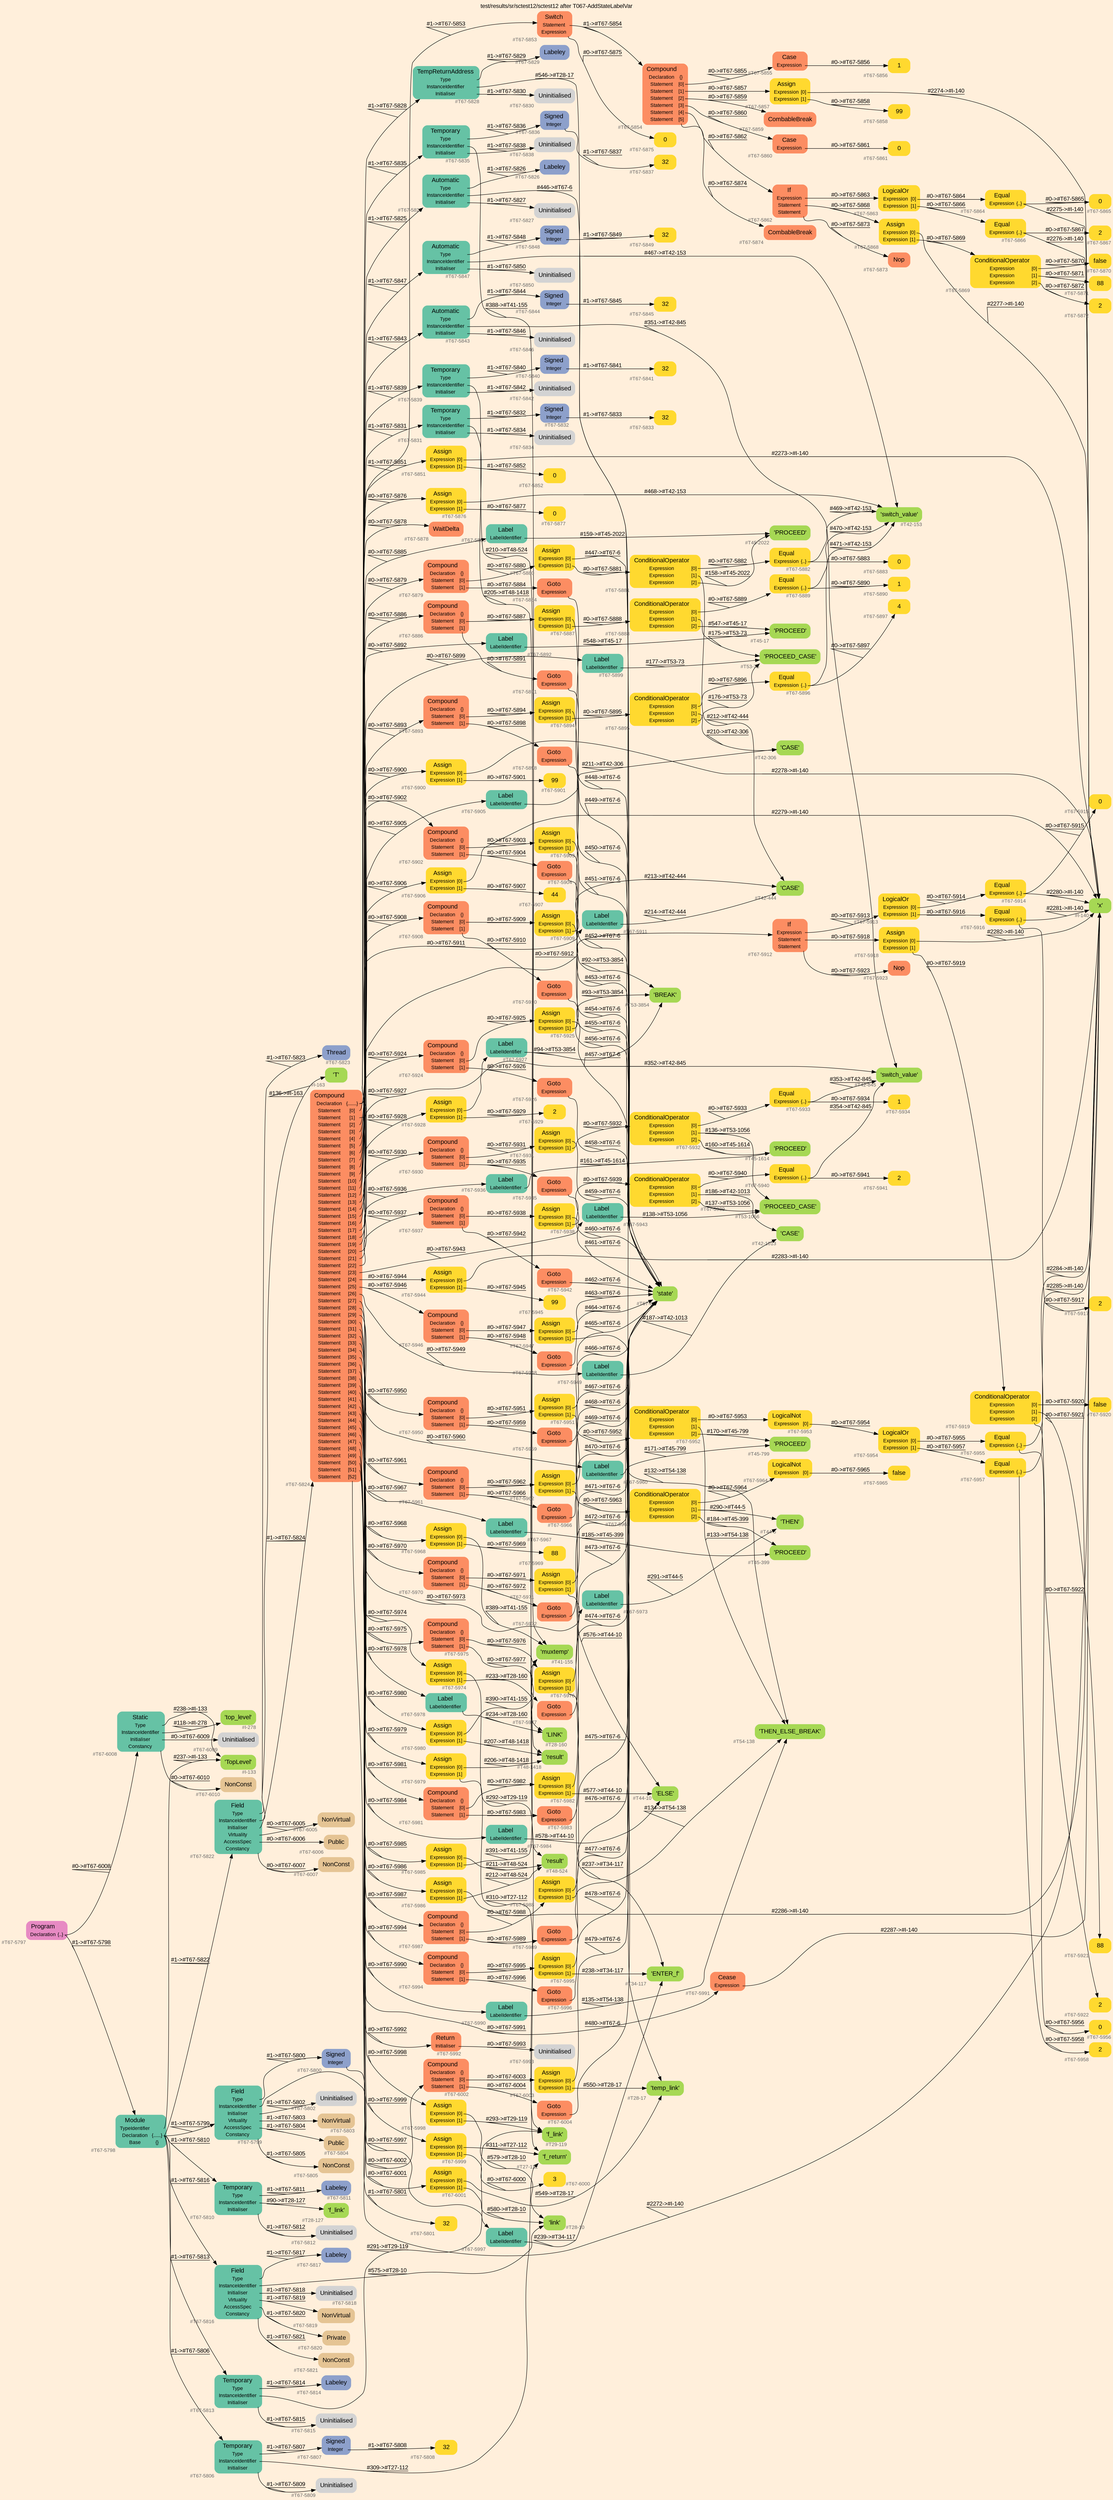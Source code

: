 digraph "test/results/sr/sctest12/sctest12 after T067-AddStateLabelVar" {
label = "test/results/sr/sctest12/sctest12 after T067-AddStateLabelVar"
labelloc = t
graph [
    rankdir = "LR"
    ranksep = 0.3
    bgcolor = antiquewhite1
    color = black
    fontcolor = black
    fontname = "Arial"
];
node [
    fontname = "Arial"
];
edge [
    fontname = "Arial"
];

// -------------------- node figure --------------------
// -------- block #T67-5797 ----------
"#T67-5797" [
    fillcolor = "/set28/4"
    xlabel = "#T67-5797"
    fontsize = "12"
    fontcolor = grey40
    shape = "plaintext"
    label = <<TABLE BORDER="0" CELLBORDER="0" CELLSPACING="0">
     <TR><TD><FONT COLOR="black" POINT-SIZE="15">Program</FONT></TD></TR>
     <TR><TD><FONT COLOR="black" POINT-SIZE="12">Declaration</FONT></TD><TD PORT="port0"><FONT COLOR="black" POINT-SIZE="12">{..}</FONT></TD></TR>
    </TABLE>>
    style = "rounded,filled"
];

// -------- block #T67-5798 ----------
"#T67-5798" [
    fillcolor = "/set28/1"
    xlabel = "#T67-5798"
    fontsize = "12"
    fontcolor = grey40
    shape = "plaintext"
    label = <<TABLE BORDER="0" CELLBORDER="0" CELLSPACING="0">
     <TR><TD><FONT COLOR="black" POINT-SIZE="15">Module</FONT></TD></TR>
     <TR><TD><FONT COLOR="black" POINT-SIZE="12">TypeIdentifier</FONT></TD><TD PORT="port0"></TD></TR>
     <TR><TD><FONT COLOR="black" POINT-SIZE="12">Declaration</FONT></TD><TD PORT="port1"><FONT COLOR="black" POINT-SIZE="12">{......}</FONT></TD></TR>
     <TR><TD><FONT COLOR="black" POINT-SIZE="12">Base</FONT></TD><TD PORT="port2"><FONT COLOR="black" POINT-SIZE="12">{}</FONT></TD></TR>
    </TABLE>>
    style = "rounded,filled"
];

// -------- block #I-133 ----------
"#I-133" [
    fillcolor = "/set28/5"
    xlabel = "#I-133"
    fontsize = "12"
    fontcolor = grey40
    shape = "plaintext"
    label = <<TABLE BORDER="0" CELLBORDER="0" CELLSPACING="0">
     <TR><TD><FONT COLOR="black" POINT-SIZE="15">'TopLevel'</FONT></TD></TR>
    </TABLE>>
    style = "rounded,filled"
];

// -------- block #T67-5799 ----------
"#T67-5799" [
    fillcolor = "/set28/1"
    xlabel = "#T67-5799"
    fontsize = "12"
    fontcolor = grey40
    shape = "plaintext"
    label = <<TABLE BORDER="0" CELLBORDER="0" CELLSPACING="0">
     <TR><TD><FONT COLOR="black" POINT-SIZE="15">Field</FONT></TD></TR>
     <TR><TD><FONT COLOR="black" POINT-SIZE="12">Type</FONT></TD><TD PORT="port0"></TD></TR>
     <TR><TD><FONT COLOR="black" POINT-SIZE="12">InstanceIdentifier</FONT></TD><TD PORT="port1"></TD></TR>
     <TR><TD><FONT COLOR="black" POINT-SIZE="12">Initialiser</FONT></TD><TD PORT="port2"></TD></TR>
     <TR><TD><FONT COLOR="black" POINT-SIZE="12">Virtuality</FONT></TD><TD PORT="port3"></TD></TR>
     <TR><TD><FONT COLOR="black" POINT-SIZE="12">AccessSpec</FONT></TD><TD PORT="port4"></TD></TR>
     <TR><TD><FONT COLOR="black" POINT-SIZE="12">Constancy</FONT></TD><TD PORT="port5"></TD></TR>
    </TABLE>>
    style = "rounded,filled"
];

// -------- block #T67-5800 ----------
"#T67-5800" [
    fillcolor = "/set28/3"
    xlabel = "#T67-5800"
    fontsize = "12"
    fontcolor = grey40
    shape = "plaintext"
    label = <<TABLE BORDER="0" CELLBORDER="0" CELLSPACING="0">
     <TR><TD><FONT COLOR="black" POINT-SIZE="15">Signed</FONT></TD></TR>
     <TR><TD><FONT COLOR="black" POINT-SIZE="12">Integer</FONT></TD><TD PORT="port0"></TD></TR>
    </TABLE>>
    style = "rounded,filled"
];

// -------- block #T67-5801 ----------
"#T67-5801" [
    fillcolor = "/set28/6"
    xlabel = "#T67-5801"
    fontsize = "12"
    fontcolor = grey40
    shape = "plaintext"
    label = <<TABLE BORDER="0" CELLBORDER="0" CELLSPACING="0">
     <TR><TD><FONT COLOR="black" POINT-SIZE="15">32</FONT></TD></TR>
    </TABLE>>
    style = "rounded,filled"
];

// -------- block #I-140 ----------
"#I-140" [
    fillcolor = "/set28/5"
    xlabel = "#I-140"
    fontsize = "12"
    fontcolor = grey40
    shape = "plaintext"
    label = <<TABLE BORDER="0" CELLBORDER="0" CELLSPACING="0">
     <TR><TD><FONT COLOR="black" POINT-SIZE="15">'x'</FONT></TD></TR>
    </TABLE>>
    style = "rounded,filled"
];

// -------- block #T67-5802 ----------
"#T67-5802" [
    xlabel = "#T67-5802"
    fontsize = "12"
    fontcolor = grey40
    shape = "plaintext"
    label = <<TABLE BORDER="0" CELLBORDER="0" CELLSPACING="0">
     <TR><TD><FONT COLOR="black" POINT-SIZE="15">Uninitialised</FONT></TD></TR>
    </TABLE>>
    style = "rounded,filled"
];

// -------- block #T67-5803 ----------
"#T67-5803" [
    fillcolor = "/set28/7"
    xlabel = "#T67-5803"
    fontsize = "12"
    fontcolor = grey40
    shape = "plaintext"
    label = <<TABLE BORDER="0" CELLBORDER="0" CELLSPACING="0">
     <TR><TD><FONT COLOR="black" POINT-SIZE="15">NonVirtual</FONT></TD></TR>
    </TABLE>>
    style = "rounded,filled"
];

// -------- block #T67-5804 ----------
"#T67-5804" [
    fillcolor = "/set28/7"
    xlabel = "#T67-5804"
    fontsize = "12"
    fontcolor = grey40
    shape = "plaintext"
    label = <<TABLE BORDER="0" CELLBORDER="0" CELLSPACING="0">
     <TR><TD><FONT COLOR="black" POINT-SIZE="15">Public</FONT></TD></TR>
    </TABLE>>
    style = "rounded,filled"
];

// -------- block #T67-5805 ----------
"#T67-5805" [
    fillcolor = "/set28/7"
    xlabel = "#T67-5805"
    fontsize = "12"
    fontcolor = grey40
    shape = "plaintext"
    label = <<TABLE BORDER="0" CELLBORDER="0" CELLSPACING="0">
     <TR><TD><FONT COLOR="black" POINT-SIZE="15">NonConst</FONT></TD></TR>
    </TABLE>>
    style = "rounded,filled"
];

// -------- block #T67-5806 ----------
"#T67-5806" [
    fillcolor = "/set28/1"
    xlabel = "#T67-5806"
    fontsize = "12"
    fontcolor = grey40
    shape = "plaintext"
    label = <<TABLE BORDER="0" CELLBORDER="0" CELLSPACING="0">
     <TR><TD><FONT COLOR="black" POINT-SIZE="15">Temporary</FONT></TD></TR>
     <TR><TD><FONT COLOR="black" POINT-SIZE="12">Type</FONT></TD><TD PORT="port0"></TD></TR>
     <TR><TD><FONT COLOR="black" POINT-SIZE="12">InstanceIdentifier</FONT></TD><TD PORT="port1"></TD></TR>
     <TR><TD><FONT COLOR="black" POINT-SIZE="12">Initialiser</FONT></TD><TD PORT="port2"></TD></TR>
    </TABLE>>
    style = "rounded,filled"
];

// -------- block #T67-5807 ----------
"#T67-5807" [
    fillcolor = "/set28/3"
    xlabel = "#T67-5807"
    fontsize = "12"
    fontcolor = grey40
    shape = "plaintext"
    label = <<TABLE BORDER="0" CELLBORDER="0" CELLSPACING="0">
     <TR><TD><FONT COLOR="black" POINT-SIZE="15">Signed</FONT></TD></TR>
     <TR><TD><FONT COLOR="black" POINT-SIZE="12">Integer</FONT></TD><TD PORT="port0"></TD></TR>
    </TABLE>>
    style = "rounded,filled"
];

// -------- block #T67-5808 ----------
"#T67-5808" [
    fillcolor = "/set28/6"
    xlabel = "#T67-5808"
    fontsize = "12"
    fontcolor = grey40
    shape = "plaintext"
    label = <<TABLE BORDER="0" CELLBORDER="0" CELLSPACING="0">
     <TR><TD><FONT COLOR="black" POINT-SIZE="15">32</FONT></TD></TR>
    </TABLE>>
    style = "rounded,filled"
];

// -------- block #T27-112 ----------
"#T27-112" [
    fillcolor = "/set28/5"
    xlabel = "#T27-112"
    fontsize = "12"
    fontcolor = grey40
    shape = "plaintext"
    label = <<TABLE BORDER="0" CELLBORDER="0" CELLSPACING="0">
     <TR><TD><FONT COLOR="black" POINT-SIZE="15">'f_return'</FONT></TD></TR>
    </TABLE>>
    style = "rounded,filled"
];

// -------- block #T67-5809 ----------
"#T67-5809" [
    xlabel = "#T67-5809"
    fontsize = "12"
    fontcolor = grey40
    shape = "plaintext"
    label = <<TABLE BORDER="0" CELLBORDER="0" CELLSPACING="0">
     <TR><TD><FONT COLOR="black" POINT-SIZE="15">Uninitialised</FONT></TD></TR>
    </TABLE>>
    style = "rounded,filled"
];

// -------- block #T67-5810 ----------
"#T67-5810" [
    fillcolor = "/set28/1"
    xlabel = "#T67-5810"
    fontsize = "12"
    fontcolor = grey40
    shape = "plaintext"
    label = <<TABLE BORDER="0" CELLBORDER="0" CELLSPACING="0">
     <TR><TD><FONT COLOR="black" POINT-SIZE="15">Temporary</FONT></TD></TR>
     <TR><TD><FONT COLOR="black" POINT-SIZE="12">Type</FONT></TD><TD PORT="port0"></TD></TR>
     <TR><TD><FONT COLOR="black" POINT-SIZE="12">InstanceIdentifier</FONT></TD><TD PORT="port1"></TD></TR>
     <TR><TD><FONT COLOR="black" POINT-SIZE="12">Initialiser</FONT></TD><TD PORT="port2"></TD></TR>
    </TABLE>>
    style = "rounded,filled"
];

// -------- block #T67-5811 ----------
"#T67-5811" [
    fillcolor = "/set28/3"
    xlabel = "#T67-5811"
    fontsize = "12"
    fontcolor = grey40
    shape = "plaintext"
    label = <<TABLE BORDER="0" CELLBORDER="0" CELLSPACING="0">
     <TR><TD><FONT COLOR="black" POINT-SIZE="15">Labeley</FONT></TD></TR>
    </TABLE>>
    style = "rounded,filled"
];

// -------- block #T28-127 ----------
"#T28-127" [
    fillcolor = "/set28/5"
    xlabel = "#T28-127"
    fontsize = "12"
    fontcolor = grey40
    shape = "plaintext"
    label = <<TABLE BORDER="0" CELLBORDER="0" CELLSPACING="0">
     <TR><TD><FONT COLOR="black" POINT-SIZE="15">'f_link'</FONT></TD></TR>
    </TABLE>>
    style = "rounded,filled"
];

// -------- block #T67-5812 ----------
"#T67-5812" [
    xlabel = "#T67-5812"
    fontsize = "12"
    fontcolor = grey40
    shape = "plaintext"
    label = <<TABLE BORDER="0" CELLBORDER="0" CELLSPACING="0">
     <TR><TD><FONT COLOR="black" POINT-SIZE="15">Uninitialised</FONT></TD></TR>
    </TABLE>>
    style = "rounded,filled"
];

// -------- block #T67-5813 ----------
"#T67-5813" [
    fillcolor = "/set28/1"
    xlabel = "#T67-5813"
    fontsize = "12"
    fontcolor = grey40
    shape = "plaintext"
    label = <<TABLE BORDER="0" CELLBORDER="0" CELLSPACING="0">
     <TR><TD><FONT COLOR="black" POINT-SIZE="15">Temporary</FONT></TD></TR>
     <TR><TD><FONT COLOR="black" POINT-SIZE="12">Type</FONT></TD><TD PORT="port0"></TD></TR>
     <TR><TD><FONT COLOR="black" POINT-SIZE="12">InstanceIdentifier</FONT></TD><TD PORT="port1"></TD></TR>
     <TR><TD><FONT COLOR="black" POINT-SIZE="12">Initialiser</FONT></TD><TD PORT="port2"></TD></TR>
    </TABLE>>
    style = "rounded,filled"
];

// -------- block #T67-5814 ----------
"#T67-5814" [
    fillcolor = "/set28/3"
    xlabel = "#T67-5814"
    fontsize = "12"
    fontcolor = grey40
    shape = "plaintext"
    label = <<TABLE BORDER="0" CELLBORDER="0" CELLSPACING="0">
     <TR><TD><FONT COLOR="black" POINT-SIZE="15">Labeley</FONT></TD></TR>
    </TABLE>>
    style = "rounded,filled"
];

// -------- block #T29-119 ----------
"#T29-119" [
    fillcolor = "/set28/5"
    xlabel = "#T29-119"
    fontsize = "12"
    fontcolor = grey40
    shape = "plaintext"
    label = <<TABLE BORDER="0" CELLBORDER="0" CELLSPACING="0">
     <TR><TD><FONT COLOR="black" POINT-SIZE="15">'f_link'</FONT></TD></TR>
    </TABLE>>
    style = "rounded,filled"
];

// -------- block #T67-5815 ----------
"#T67-5815" [
    xlabel = "#T67-5815"
    fontsize = "12"
    fontcolor = grey40
    shape = "plaintext"
    label = <<TABLE BORDER="0" CELLBORDER="0" CELLSPACING="0">
     <TR><TD><FONT COLOR="black" POINT-SIZE="15">Uninitialised</FONT></TD></TR>
    </TABLE>>
    style = "rounded,filled"
];

// -------- block #T67-5816 ----------
"#T67-5816" [
    fillcolor = "/set28/1"
    xlabel = "#T67-5816"
    fontsize = "12"
    fontcolor = grey40
    shape = "plaintext"
    label = <<TABLE BORDER="0" CELLBORDER="0" CELLSPACING="0">
     <TR><TD><FONT COLOR="black" POINT-SIZE="15">Field</FONT></TD></TR>
     <TR><TD><FONT COLOR="black" POINT-SIZE="12">Type</FONT></TD><TD PORT="port0"></TD></TR>
     <TR><TD><FONT COLOR="black" POINT-SIZE="12">InstanceIdentifier</FONT></TD><TD PORT="port1"></TD></TR>
     <TR><TD><FONT COLOR="black" POINT-SIZE="12">Initialiser</FONT></TD><TD PORT="port2"></TD></TR>
     <TR><TD><FONT COLOR="black" POINT-SIZE="12">Virtuality</FONT></TD><TD PORT="port3"></TD></TR>
     <TR><TD><FONT COLOR="black" POINT-SIZE="12">AccessSpec</FONT></TD><TD PORT="port4"></TD></TR>
     <TR><TD><FONT COLOR="black" POINT-SIZE="12">Constancy</FONT></TD><TD PORT="port5"></TD></TR>
    </TABLE>>
    style = "rounded,filled"
];

// -------- block #T67-5817 ----------
"#T67-5817" [
    fillcolor = "/set28/3"
    xlabel = "#T67-5817"
    fontsize = "12"
    fontcolor = grey40
    shape = "plaintext"
    label = <<TABLE BORDER="0" CELLBORDER="0" CELLSPACING="0">
     <TR><TD><FONT COLOR="black" POINT-SIZE="15">Labeley</FONT></TD></TR>
    </TABLE>>
    style = "rounded,filled"
];

// -------- block #T28-10 ----------
"#T28-10" [
    fillcolor = "/set28/5"
    xlabel = "#T28-10"
    fontsize = "12"
    fontcolor = grey40
    shape = "plaintext"
    label = <<TABLE BORDER="0" CELLBORDER="0" CELLSPACING="0">
     <TR><TD><FONT COLOR="black" POINT-SIZE="15">'link'</FONT></TD></TR>
    </TABLE>>
    style = "rounded,filled"
];

// -------- block #T67-5818 ----------
"#T67-5818" [
    xlabel = "#T67-5818"
    fontsize = "12"
    fontcolor = grey40
    shape = "plaintext"
    label = <<TABLE BORDER="0" CELLBORDER="0" CELLSPACING="0">
     <TR><TD><FONT COLOR="black" POINT-SIZE="15">Uninitialised</FONT></TD></TR>
    </TABLE>>
    style = "rounded,filled"
];

// -------- block #T67-5819 ----------
"#T67-5819" [
    fillcolor = "/set28/7"
    xlabel = "#T67-5819"
    fontsize = "12"
    fontcolor = grey40
    shape = "plaintext"
    label = <<TABLE BORDER="0" CELLBORDER="0" CELLSPACING="0">
     <TR><TD><FONT COLOR="black" POINT-SIZE="15">NonVirtual</FONT></TD></TR>
    </TABLE>>
    style = "rounded,filled"
];

// -------- block #T67-5820 ----------
"#T67-5820" [
    fillcolor = "/set28/7"
    xlabel = "#T67-5820"
    fontsize = "12"
    fontcolor = grey40
    shape = "plaintext"
    label = <<TABLE BORDER="0" CELLBORDER="0" CELLSPACING="0">
     <TR><TD><FONT COLOR="black" POINT-SIZE="15">Private</FONT></TD></TR>
    </TABLE>>
    style = "rounded,filled"
];

// -------- block #T67-5821 ----------
"#T67-5821" [
    fillcolor = "/set28/7"
    xlabel = "#T67-5821"
    fontsize = "12"
    fontcolor = grey40
    shape = "plaintext"
    label = <<TABLE BORDER="0" CELLBORDER="0" CELLSPACING="0">
     <TR><TD><FONT COLOR="black" POINT-SIZE="15">NonConst</FONT></TD></TR>
    </TABLE>>
    style = "rounded,filled"
];

// -------- block #T67-5822 ----------
"#T67-5822" [
    fillcolor = "/set28/1"
    xlabel = "#T67-5822"
    fontsize = "12"
    fontcolor = grey40
    shape = "plaintext"
    label = <<TABLE BORDER="0" CELLBORDER="0" CELLSPACING="0">
     <TR><TD><FONT COLOR="black" POINT-SIZE="15">Field</FONT></TD></TR>
     <TR><TD><FONT COLOR="black" POINT-SIZE="12">Type</FONT></TD><TD PORT="port0"></TD></TR>
     <TR><TD><FONT COLOR="black" POINT-SIZE="12">InstanceIdentifier</FONT></TD><TD PORT="port1"></TD></TR>
     <TR><TD><FONT COLOR="black" POINT-SIZE="12">Initialiser</FONT></TD><TD PORT="port2"></TD></TR>
     <TR><TD><FONT COLOR="black" POINT-SIZE="12">Virtuality</FONT></TD><TD PORT="port3"></TD></TR>
     <TR><TD><FONT COLOR="black" POINT-SIZE="12">AccessSpec</FONT></TD><TD PORT="port4"></TD></TR>
     <TR><TD><FONT COLOR="black" POINT-SIZE="12">Constancy</FONT></TD><TD PORT="port5"></TD></TR>
    </TABLE>>
    style = "rounded,filled"
];

// -------- block #T67-5823 ----------
"#T67-5823" [
    fillcolor = "/set28/3"
    xlabel = "#T67-5823"
    fontsize = "12"
    fontcolor = grey40
    shape = "plaintext"
    label = <<TABLE BORDER="0" CELLBORDER="0" CELLSPACING="0">
     <TR><TD><FONT COLOR="black" POINT-SIZE="15">Thread</FONT></TD></TR>
    </TABLE>>
    style = "rounded,filled"
];

// -------- block #I-163 ----------
"#I-163" [
    fillcolor = "/set28/5"
    xlabel = "#I-163"
    fontsize = "12"
    fontcolor = grey40
    shape = "plaintext"
    label = <<TABLE BORDER="0" CELLBORDER="0" CELLSPACING="0">
     <TR><TD><FONT COLOR="black" POINT-SIZE="15">'T'</FONT></TD></TR>
    </TABLE>>
    style = "rounded,filled"
];

// -------- block #T67-5824 ----------
"#T67-5824" [
    fillcolor = "/set28/2"
    xlabel = "#T67-5824"
    fontsize = "12"
    fontcolor = grey40
    shape = "plaintext"
    label = <<TABLE BORDER="0" CELLBORDER="0" CELLSPACING="0">
     <TR><TD><FONT COLOR="black" POINT-SIZE="15">Compound</FONT></TD></TR>
     <TR><TD><FONT COLOR="black" POINT-SIZE="12">Declaration</FONT></TD><TD PORT="port0"><FONT COLOR="black" POINT-SIZE="12">{.......}</FONT></TD></TR>
     <TR><TD><FONT COLOR="black" POINT-SIZE="12">Statement</FONT></TD><TD PORT="port1"><FONT COLOR="black" POINT-SIZE="12">[0]</FONT></TD></TR>
     <TR><TD><FONT COLOR="black" POINT-SIZE="12">Statement</FONT></TD><TD PORT="port2"><FONT COLOR="black" POINT-SIZE="12">[1]</FONT></TD></TR>
     <TR><TD><FONT COLOR="black" POINT-SIZE="12">Statement</FONT></TD><TD PORT="port3"><FONT COLOR="black" POINT-SIZE="12">[2]</FONT></TD></TR>
     <TR><TD><FONT COLOR="black" POINT-SIZE="12">Statement</FONT></TD><TD PORT="port4"><FONT COLOR="black" POINT-SIZE="12">[3]</FONT></TD></TR>
     <TR><TD><FONT COLOR="black" POINT-SIZE="12">Statement</FONT></TD><TD PORT="port5"><FONT COLOR="black" POINT-SIZE="12">[4]</FONT></TD></TR>
     <TR><TD><FONT COLOR="black" POINT-SIZE="12">Statement</FONT></TD><TD PORT="port6"><FONT COLOR="black" POINT-SIZE="12">[5]</FONT></TD></TR>
     <TR><TD><FONT COLOR="black" POINT-SIZE="12">Statement</FONT></TD><TD PORT="port7"><FONT COLOR="black" POINT-SIZE="12">[6]</FONT></TD></TR>
     <TR><TD><FONT COLOR="black" POINT-SIZE="12">Statement</FONT></TD><TD PORT="port8"><FONT COLOR="black" POINT-SIZE="12">[7]</FONT></TD></TR>
     <TR><TD><FONT COLOR="black" POINT-SIZE="12">Statement</FONT></TD><TD PORT="port9"><FONT COLOR="black" POINT-SIZE="12">[8]</FONT></TD></TR>
     <TR><TD><FONT COLOR="black" POINT-SIZE="12">Statement</FONT></TD><TD PORT="port10"><FONT COLOR="black" POINT-SIZE="12">[9]</FONT></TD></TR>
     <TR><TD><FONT COLOR="black" POINT-SIZE="12">Statement</FONT></TD><TD PORT="port11"><FONT COLOR="black" POINT-SIZE="12">[10]</FONT></TD></TR>
     <TR><TD><FONT COLOR="black" POINT-SIZE="12">Statement</FONT></TD><TD PORT="port12"><FONT COLOR="black" POINT-SIZE="12">[11]</FONT></TD></TR>
     <TR><TD><FONT COLOR="black" POINT-SIZE="12">Statement</FONT></TD><TD PORT="port13"><FONT COLOR="black" POINT-SIZE="12">[12]</FONT></TD></TR>
     <TR><TD><FONT COLOR="black" POINT-SIZE="12">Statement</FONT></TD><TD PORT="port14"><FONT COLOR="black" POINT-SIZE="12">[13]</FONT></TD></TR>
     <TR><TD><FONT COLOR="black" POINT-SIZE="12">Statement</FONT></TD><TD PORT="port15"><FONT COLOR="black" POINT-SIZE="12">[14]</FONT></TD></TR>
     <TR><TD><FONT COLOR="black" POINT-SIZE="12">Statement</FONT></TD><TD PORT="port16"><FONT COLOR="black" POINT-SIZE="12">[15]</FONT></TD></TR>
     <TR><TD><FONT COLOR="black" POINT-SIZE="12">Statement</FONT></TD><TD PORT="port17"><FONT COLOR="black" POINT-SIZE="12">[16]</FONT></TD></TR>
     <TR><TD><FONT COLOR="black" POINT-SIZE="12">Statement</FONT></TD><TD PORT="port18"><FONT COLOR="black" POINT-SIZE="12">[17]</FONT></TD></TR>
     <TR><TD><FONT COLOR="black" POINT-SIZE="12">Statement</FONT></TD><TD PORT="port19"><FONT COLOR="black" POINT-SIZE="12">[18]</FONT></TD></TR>
     <TR><TD><FONT COLOR="black" POINT-SIZE="12">Statement</FONT></TD><TD PORT="port20"><FONT COLOR="black" POINT-SIZE="12">[19]</FONT></TD></TR>
     <TR><TD><FONT COLOR="black" POINT-SIZE="12">Statement</FONT></TD><TD PORT="port21"><FONT COLOR="black" POINT-SIZE="12">[20]</FONT></TD></TR>
     <TR><TD><FONT COLOR="black" POINT-SIZE="12">Statement</FONT></TD><TD PORT="port22"><FONT COLOR="black" POINT-SIZE="12">[21]</FONT></TD></TR>
     <TR><TD><FONT COLOR="black" POINT-SIZE="12">Statement</FONT></TD><TD PORT="port23"><FONT COLOR="black" POINT-SIZE="12">[22]</FONT></TD></TR>
     <TR><TD><FONT COLOR="black" POINT-SIZE="12">Statement</FONT></TD><TD PORT="port24"><FONT COLOR="black" POINT-SIZE="12">[23]</FONT></TD></TR>
     <TR><TD><FONT COLOR="black" POINT-SIZE="12">Statement</FONT></TD><TD PORT="port25"><FONT COLOR="black" POINT-SIZE="12">[24]</FONT></TD></TR>
     <TR><TD><FONT COLOR="black" POINT-SIZE="12">Statement</FONT></TD><TD PORT="port26"><FONT COLOR="black" POINT-SIZE="12">[25]</FONT></TD></TR>
     <TR><TD><FONT COLOR="black" POINT-SIZE="12">Statement</FONT></TD><TD PORT="port27"><FONT COLOR="black" POINT-SIZE="12">[26]</FONT></TD></TR>
     <TR><TD><FONT COLOR="black" POINT-SIZE="12">Statement</FONT></TD><TD PORT="port28"><FONT COLOR="black" POINT-SIZE="12">[27]</FONT></TD></TR>
     <TR><TD><FONT COLOR="black" POINT-SIZE="12">Statement</FONT></TD><TD PORT="port29"><FONT COLOR="black" POINT-SIZE="12">[28]</FONT></TD></TR>
     <TR><TD><FONT COLOR="black" POINT-SIZE="12">Statement</FONT></TD><TD PORT="port30"><FONT COLOR="black" POINT-SIZE="12">[29]</FONT></TD></TR>
     <TR><TD><FONT COLOR="black" POINT-SIZE="12">Statement</FONT></TD><TD PORT="port31"><FONT COLOR="black" POINT-SIZE="12">[30]</FONT></TD></TR>
     <TR><TD><FONT COLOR="black" POINT-SIZE="12">Statement</FONT></TD><TD PORT="port32"><FONT COLOR="black" POINT-SIZE="12">[31]</FONT></TD></TR>
     <TR><TD><FONT COLOR="black" POINT-SIZE="12">Statement</FONT></TD><TD PORT="port33"><FONT COLOR="black" POINT-SIZE="12">[32]</FONT></TD></TR>
     <TR><TD><FONT COLOR="black" POINT-SIZE="12">Statement</FONT></TD><TD PORT="port34"><FONT COLOR="black" POINT-SIZE="12">[33]</FONT></TD></TR>
     <TR><TD><FONT COLOR="black" POINT-SIZE="12">Statement</FONT></TD><TD PORT="port35"><FONT COLOR="black" POINT-SIZE="12">[34]</FONT></TD></TR>
     <TR><TD><FONT COLOR="black" POINT-SIZE="12">Statement</FONT></TD><TD PORT="port36"><FONT COLOR="black" POINT-SIZE="12">[35]</FONT></TD></TR>
     <TR><TD><FONT COLOR="black" POINT-SIZE="12">Statement</FONT></TD><TD PORT="port37"><FONT COLOR="black" POINT-SIZE="12">[36]</FONT></TD></TR>
     <TR><TD><FONT COLOR="black" POINT-SIZE="12">Statement</FONT></TD><TD PORT="port38"><FONT COLOR="black" POINT-SIZE="12">[37]</FONT></TD></TR>
     <TR><TD><FONT COLOR="black" POINT-SIZE="12">Statement</FONT></TD><TD PORT="port39"><FONT COLOR="black" POINT-SIZE="12">[38]</FONT></TD></TR>
     <TR><TD><FONT COLOR="black" POINT-SIZE="12">Statement</FONT></TD><TD PORT="port40"><FONT COLOR="black" POINT-SIZE="12">[39]</FONT></TD></TR>
     <TR><TD><FONT COLOR="black" POINT-SIZE="12">Statement</FONT></TD><TD PORT="port41"><FONT COLOR="black" POINT-SIZE="12">[40]</FONT></TD></TR>
     <TR><TD><FONT COLOR="black" POINT-SIZE="12">Statement</FONT></TD><TD PORT="port42"><FONT COLOR="black" POINT-SIZE="12">[41]</FONT></TD></TR>
     <TR><TD><FONT COLOR="black" POINT-SIZE="12">Statement</FONT></TD><TD PORT="port43"><FONT COLOR="black" POINT-SIZE="12">[42]</FONT></TD></TR>
     <TR><TD><FONT COLOR="black" POINT-SIZE="12">Statement</FONT></TD><TD PORT="port44"><FONT COLOR="black" POINT-SIZE="12">[43]</FONT></TD></TR>
     <TR><TD><FONT COLOR="black" POINT-SIZE="12">Statement</FONT></TD><TD PORT="port45"><FONT COLOR="black" POINT-SIZE="12">[44]</FONT></TD></TR>
     <TR><TD><FONT COLOR="black" POINT-SIZE="12">Statement</FONT></TD><TD PORT="port46"><FONT COLOR="black" POINT-SIZE="12">[45]</FONT></TD></TR>
     <TR><TD><FONT COLOR="black" POINT-SIZE="12">Statement</FONT></TD><TD PORT="port47"><FONT COLOR="black" POINT-SIZE="12">[46]</FONT></TD></TR>
     <TR><TD><FONT COLOR="black" POINT-SIZE="12">Statement</FONT></TD><TD PORT="port48"><FONT COLOR="black" POINT-SIZE="12">[47]</FONT></TD></TR>
     <TR><TD><FONT COLOR="black" POINT-SIZE="12">Statement</FONT></TD><TD PORT="port49"><FONT COLOR="black" POINT-SIZE="12">[48]</FONT></TD></TR>
     <TR><TD><FONT COLOR="black" POINT-SIZE="12">Statement</FONT></TD><TD PORT="port50"><FONT COLOR="black" POINT-SIZE="12">[49]</FONT></TD></TR>
     <TR><TD><FONT COLOR="black" POINT-SIZE="12">Statement</FONT></TD><TD PORT="port51"><FONT COLOR="black" POINT-SIZE="12">[50]</FONT></TD></TR>
     <TR><TD><FONT COLOR="black" POINT-SIZE="12">Statement</FONT></TD><TD PORT="port52"><FONT COLOR="black" POINT-SIZE="12">[51]</FONT></TD></TR>
     <TR><TD><FONT COLOR="black" POINT-SIZE="12">Statement</FONT></TD><TD PORT="port53"><FONT COLOR="black" POINT-SIZE="12">[52]</FONT></TD></TR>
    </TABLE>>
    style = "rounded,filled"
];

// -------- block #T67-5825 ----------
"#T67-5825" [
    fillcolor = "/set28/1"
    xlabel = "#T67-5825"
    fontsize = "12"
    fontcolor = grey40
    shape = "plaintext"
    label = <<TABLE BORDER="0" CELLBORDER="0" CELLSPACING="0">
     <TR><TD><FONT COLOR="black" POINT-SIZE="15">Automatic</FONT></TD></TR>
     <TR><TD><FONT COLOR="black" POINT-SIZE="12">Type</FONT></TD><TD PORT="port0"></TD></TR>
     <TR><TD><FONT COLOR="black" POINT-SIZE="12">InstanceIdentifier</FONT></TD><TD PORT="port1"></TD></TR>
     <TR><TD><FONT COLOR="black" POINT-SIZE="12">Initialiser</FONT></TD><TD PORT="port2"></TD></TR>
    </TABLE>>
    style = "rounded,filled"
];

// -------- block #T67-5826 ----------
"#T67-5826" [
    fillcolor = "/set28/3"
    xlabel = "#T67-5826"
    fontsize = "12"
    fontcolor = grey40
    shape = "plaintext"
    label = <<TABLE BORDER="0" CELLBORDER="0" CELLSPACING="0">
     <TR><TD><FONT COLOR="black" POINT-SIZE="15">Labeley</FONT></TD></TR>
    </TABLE>>
    style = "rounded,filled"
];

// -------- block #T67-6 ----------
"#T67-6" [
    fillcolor = "/set28/5"
    xlabel = "#T67-6"
    fontsize = "12"
    fontcolor = grey40
    shape = "plaintext"
    label = <<TABLE BORDER="0" CELLBORDER="0" CELLSPACING="0">
     <TR><TD><FONT COLOR="black" POINT-SIZE="15">'state'</FONT></TD></TR>
    </TABLE>>
    style = "rounded,filled"
];

// -------- block #T67-5827 ----------
"#T67-5827" [
    xlabel = "#T67-5827"
    fontsize = "12"
    fontcolor = grey40
    shape = "plaintext"
    label = <<TABLE BORDER="0" CELLBORDER="0" CELLSPACING="0">
     <TR><TD><FONT COLOR="black" POINT-SIZE="15">Uninitialised</FONT></TD></TR>
    </TABLE>>
    style = "rounded,filled"
];

// -------- block #T67-5828 ----------
"#T67-5828" [
    fillcolor = "/set28/1"
    xlabel = "#T67-5828"
    fontsize = "12"
    fontcolor = grey40
    shape = "plaintext"
    label = <<TABLE BORDER="0" CELLBORDER="0" CELLSPACING="0">
     <TR><TD><FONT COLOR="black" POINT-SIZE="15">TempReturnAddress</FONT></TD></TR>
     <TR><TD><FONT COLOR="black" POINT-SIZE="12">Type</FONT></TD><TD PORT="port0"></TD></TR>
     <TR><TD><FONT COLOR="black" POINT-SIZE="12">InstanceIdentifier</FONT></TD><TD PORT="port1"></TD></TR>
     <TR><TD><FONT COLOR="black" POINT-SIZE="12">Initialiser</FONT></TD><TD PORT="port2"></TD></TR>
    </TABLE>>
    style = "rounded,filled"
];

// -------- block #T67-5829 ----------
"#T67-5829" [
    fillcolor = "/set28/3"
    xlabel = "#T67-5829"
    fontsize = "12"
    fontcolor = grey40
    shape = "plaintext"
    label = <<TABLE BORDER="0" CELLBORDER="0" CELLSPACING="0">
     <TR><TD><FONT COLOR="black" POINT-SIZE="15">Labeley</FONT></TD></TR>
    </TABLE>>
    style = "rounded,filled"
];

// -------- block #T28-17 ----------
"#T28-17" [
    fillcolor = "/set28/5"
    xlabel = "#T28-17"
    fontsize = "12"
    fontcolor = grey40
    shape = "plaintext"
    label = <<TABLE BORDER="0" CELLBORDER="0" CELLSPACING="0">
     <TR><TD><FONT COLOR="black" POINT-SIZE="15">'temp_link'</FONT></TD></TR>
    </TABLE>>
    style = "rounded,filled"
];

// -------- block #T67-5830 ----------
"#T67-5830" [
    xlabel = "#T67-5830"
    fontsize = "12"
    fontcolor = grey40
    shape = "plaintext"
    label = <<TABLE BORDER="0" CELLBORDER="0" CELLSPACING="0">
     <TR><TD><FONT COLOR="black" POINT-SIZE="15">Uninitialised</FONT></TD></TR>
    </TABLE>>
    style = "rounded,filled"
];

// -------- block #T67-5831 ----------
"#T67-5831" [
    fillcolor = "/set28/1"
    xlabel = "#T67-5831"
    fontsize = "12"
    fontcolor = grey40
    shape = "plaintext"
    label = <<TABLE BORDER="0" CELLBORDER="0" CELLSPACING="0">
     <TR><TD><FONT COLOR="black" POINT-SIZE="15">Temporary</FONT></TD></TR>
     <TR><TD><FONT COLOR="black" POINT-SIZE="12">Type</FONT></TD><TD PORT="port0"></TD></TR>
     <TR><TD><FONT COLOR="black" POINT-SIZE="12">InstanceIdentifier</FONT></TD><TD PORT="port1"></TD></TR>
     <TR><TD><FONT COLOR="black" POINT-SIZE="12">Initialiser</FONT></TD><TD PORT="port2"></TD></TR>
    </TABLE>>
    style = "rounded,filled"
];

// -------- block #T67-5832 ----------
"#T67-5832" [
    fillcolor = "/set28/3"
    xlabel = "#T67-5832"
    fontsize = "12"
    fontcolor = grey40
    shape = "plaintext"
    label = <<TABLE BORDER="0" CELLBORDER="0" CELLSPACING="0">
     <TR><TD><FONT COLOR="black" POINT-SIZE="15">Signed</FONT></TD></TR>
     <TR><TD><FONT COLOR="black" POINT-SIZE="12">Integer</FONT></TD><TD PORT="port0"></TD></TR>
    </TABLE>>
    style = "rounded,filled"
];

// -------- block #T67-5833 ----------
"#T67-5833" [
    fillcolor = "/set28/6"
    xlabel = "#T67-5833"
    fontsize = "12"
    fontcolor = grey40
    shape = "plaintext"
    label = <<TABLE BORDER="0" CELLBORDER="0" CELLSPACING="0">
     <TR><TD><FONT COLOR="black" POINT-SIZE="15">32</FONT></TD></TR>
    </TABLE>>
    style = "rounded,filled"
];

// -------- block #T48-1418 ----------
"#T48-1418" [
    fillcolor = "/set28/5"
    xlabel = "#T48-1418"
    fontsize = "12"
    fontcolor = grey40
    shape = "plaintext"
    label = <<TABLE BORDER="0" CELLBORDER="0" CELLSPACING="0">
     <TR><TD><FONT COLOR="black" POINT-SIZE="15">'result'</FONT></TD></TR>
    </TABLE>>
    style = "rounded,filled"
];

// -------- block #T67-5834 ----------
"#T67-5834" [
    xlabel = "#T67-5834"
    fontsize = "12"
    fontcolor = grey40
    shape = "plaintext"
    label = <<TABLE BORDER="0" CELLBORDER="0" CELLSPACING="0">
     <TR><TD><FONT COLOR="black" POINT-SIZE="15">Uninitialised</FONT></TD></TR>
    </TABLE>>
    style = "rounded,filled"
];

// -------- block #T67-5835 ----------
"#T67-5835" [
    fillcolor = "/set28/1"
    xlabel = "#T67-5835"
    fontsize = "12"
    fontcolor = grey40
    shape = "plaintext"
    label = <<TABLE BORDER="0" CELLBORDER="0" CELLSPACING="0">
     <TR><TD><FONT COLOR="black" POINT-SIZE="15">Temporary</FONT></TD></TR>
     <TR><TD><FONT COLOR="black" POINT-SIZE="12">Type</FONT></TD><TD PORT="port0"></TD></TR>
     <TR><TD><FONT COLOR="black" POINT-SIZE="12">InstanceIdentifier</FONT></TD><TD PORT="port1"></TD></TR>
     <TR><TD><FONT COLOR="black" POINT-SIZE="12">Initialiser</FONT></TD><TD PORT="port2"></TD></TR>
    </TABLE>>
    style = "rounded,filled"
];

// -------- block #T67-5836 ----------
"#T67-5836" [
    fillcolor = "/set28/3"
    xlabel = "#T67-5836"
    fontsize = "12"
    fontcolor = grey40
    shape = "plaintext"
    label = <<TABLE BORDER="0" CELLBORDER="0" CELLSPACING="0">
     <TR><TD><FONT COLOR="black" POINT-SIZE="15">Signed</FONT></TD></TR>
     <TR><TD><FONT COLOR="black" POINT-SIZE="12">Integer</FONT></TD><TD PORT="port0"></TD></TR>
    </TABLE>>
    style = "rounded,filled"
];

// -------- block #T67-5837 ----------
"#T67-5837" [
    fillcolor = "/set28/6"
    xlabel = "#T67-5837"
    fontsize = "12"
    fontcolor = grey40
    shape = "plaintext"
    label = <<TABLE BORDER="0" CELLBORDER="0" CELLSPACING="0">
     <TR><TD><FONT COLOR="black" POINT-SIZE="15">32</FONT></TD></TR>
    </TABLE>>
    style = "rounded,filled"
];

// -------- block #T41-155 ----------
"#T41-155" [
    fillcolor = "/set28/5"
    xlabel = "#T41-155"
    fontsize = "12"
    fontcolor = grey40
    shape = "plaintext"
    label = <<TABLE BORDER="0" CELLBORDER="0" CELLSPACING="0">
     <TR><TD><FONT COLOR="black" POINT-SIZE="15">'muxtemp'</FONT></TD></TR>
    </TABLE>>
    style = "rounded,filled"
];

// -------- block #T67-5838 ----------
"#T67-5838" [
    xlabel = "#T67-5838"
    fontsize = "12"
    fontcolor = grey40
    shape = "plaintext"
    label = <<TABLE BORDER="0" CELLBORDER="0" CELLSPACING="0">
     <TR><TD><FONT COLOR="black" POINT-SIZE="15">Uninitialised</FONT></TD></TR>
    </TABLE>>
    style = "rounded,filled"
];

// -------- block #T67-5839 ----------
"#T67-5839" [
    fillcolor = "/set28/1"
    xlabel = "#T67-5839"
    fontsize = "12"
    fontcolor = grey40
    shape = "plaintext"
    label = <<TABLE BORDER="0" CELLBORDER="0" CELLSPACING="0">
     <TR><TD><FONT COLOR="black" POINT-SIZE="15">Temporary</FONT></TD></TR>
     <TR><TD><FONT COLOR="black" POINT-SIZE="12">Type</FONT></TD><TD PORT="port0"></TD></TR>
     <TR><TD><FONT COLOR="black" POINT-SIZE="12">InstanceIdentifier</FONT></TD><TD PORT="port1"></TD></TR>
     <TR><TD><FONT COLOR="black" POINT-SIZE="12">Initialiser</FONT></TD><TD PORT="port2"></TD></TR>
    </TABLE>>
    style = "rounded,filled"
];

// -------- block #T67-5840 ----------
"#T67-5840" [
    fillcolor = "/set28/3"
    xlabel = "#T67-5840"
    fontsize = "12"
    fontcolor = grey40
    shape = "plaintext"
    label = <<TABLE BORDER="0" CELLBORDER="0" CELLSPACING="0">
     <TR><TD><FONT COLOR="black" POINT-SIZE="15">Signed</FONT></TD></TR>
     <TR><TD><FONT COLOR="black" POINT-SIZE="12">Integer</FONT></TD><TD PORT="port0"></TD></TR>
    </TABLE>>
    style = "rounded,filled"
];

// -------- block #T67-5841 ----------
"#T67-5841" [
    fillcolor = "/set28/6"
    xlabel = "#T67-5841"
    fontsize = "12"
    fontcolor = grey40
    shape = "plaintext"
    label = <<TABLE BORDER="0" CELLBORDER="0" CELLSPACING="0">
     <TR><TD><FONT COLOR="black" POINT-SIZE="15">32</FONT></TD></TR>
    </TABLE>>
    style = "rounded,filled"
];

// -------- block #T48-524 ----------
"#T48-524" [
    fillcolor = "/set28/5"
    xlabel = "#T48-524"
    fontsize = "12"
    fontcolor = grey40
    shape = "plaintext"
    label = <<TABLE BORDER="0" CELLBORDER="0" CELLSPACING="0">
     <TR><TD><FONT COLOR="black" POINT-SIZE="15">'result'</FONT></TD></TR>
    </TABLE>>
    style = "rounded,filled"
];

// -------- block #T67-5842 ----------
"#T67-5842" [
    xlabel = "#T67-5842"
    fontsize = "12"
    fontcolor = grey40
    shape = "plaintext"
    label = <<TABLE BORDER="0" CELLBORDER="0" CELLSPACING="0">
     <TR><TD><FONT COLOR="black" POINT-SIZE="15">Uninitialised</FONT></TD></TR>
    </TABLE>>
    style = "rounded,filled"
];

// -------- block #T67-5843 ----------
"#T67-5843" [
    fillcolor = "/set28/1"
    xlabel = "#T67-5843"
    fontsize = "12"
    fontcolor = grey40
    shape = "plaintext"
    label = <<TABLE BORDER="0" CELLBORDER="0" CELLSPACING="0">
     <TR><TD><FONT COLOR="black" POINT-SIZE="15">Automatic</FONT></TD></TR>
     <TR><TD><FONT COLOR="black" POINT-SIZE="12">Type</FONT></TD><TD PORT="port0"></TD></TR>
     <TR><TD><FONT COLOR="black" POINT-SIZE="12">InstanceIdentifier</FONT></TD><TD PORT="port1"></TD></TR>
     <TR><TD><FONT COLOR="black" POINT-SIZE="12">Initialiser</FONT></TD><TD PORT="port2"></TD></TR>
    </TABLE>>
    style = "rounded,filled"
];

// -------- block #T67-5844 ----------
"#T67-5844" [
    fillcolor = "/set28/3"
    xlabel = "#T67-5844"
    fontsize = "12"
    fontcolor = grey40
    shape = "plaintext"
    label = <<TABLE BORDER="0" CELLBORDER="0" CELLSPACING="0">
     <TR><TD><FONT COLOR="black" POINT-SIZE="15">Signed</FONT></TD></TR>
     <TR><TD><FONT COLOR="black" POINT-SIZE="12">Integer</FONT></TD><TD PORT="port0"></TD></TR>
    </TABLE>>
    style = "rounded,filled"
];

// -------- block #T67-5845 ----------
"#T67-5845" [
    fillcolor = "/set28/6"
    xlabel = "#T67-5845"
    fontsize = "12"
    fontcolor = grey40
    shape = "plaintext"
    label = <<TABLE BORDER="0" CELLBORDER="0" CELLSPACING="0">
     <TR><TD><FONT COLOR="black" POINT-SIZE="15">32</FONT></TD></TR>
    </TABLE>>
    style = "rounded,filled"
];

// -------- block #T42-845 ----------
"#T42-845" [
    fillcolor = "/set28/5"
    xlabel = "#T42-845"
    fontsize = "12"
    fontcolor = grey40
    shape = "plaintext"
    label = <<TABLE BORDER="0" CELLBORDER="0" CELLSPACING="0">
     <TR><TD><FONT COLOR="black" POINT-SIZE="15">'switch_value'</FONT></TD></TR>
    </TABLE>>
    style = "rounded,filled"
];

// -------- block #T67-5846 ----------
"#T67-5846" [
    xlabel = "#T67-5846"
    fontsize = "12"
    fontcolor = grey40
    shape = "plaintext"
    label = <<TABLE BORDER="0" CELLBORDER="0" CELLSPACING="0">
     <TR><TD><FONT COLOR="black" POINT-SIZE="15">Uninitialised</FONT></TD></TR>
    </TABLE>>
    style = "rounded,filled"
];

// -------- block #T67-5847 ----------
"#T67-5847" [
    fillcolor = "/set28/1"
    xlabel = "#T67-5847"
    fontsize = "12"
    fontcolor = grey40
    shape = "plaintext"
    label = <<TABLE BORDER="0" CELLBORDER="0" CELLSPACING="0">
     <TR><TD><FONT COLOR="black" POINT-SIZE="15">Automatic</FONT></TD></TR>
     <TR><TD><FONT COLOR="black" POINT-SIZE="12">Type</FONT></TD><TD PORT="port0"></TD></TR>
     <TR><TD><FONT COLOR="black" POINT-SIZE="12">InstanceIdentifier</FONT></TD><TD PORT="port1"></TD></TR>
     <TR><TD><FONT COLOR="black" POINT-SIZE="12">Initialiser</FONT></TD><TD PORT="port2"></TD></TR>
    </TABLE>>
    style = "rounded,filled"
];

// -------- block #T67-5848 ----------
"#T67-5848" [
    fillcolor = "/set28/3"
    xlabel = "#T67-5848"
    fontsize = "12"
    fontcolor = grey40
    shape = "plaintext"
    label = <<TABLE BORDER="0" CELLBORDER="0" CELLSPACING="0">
     <TR><TD><FONT COLOR="black" POINT-SIZE="15">Signed</FONT></TD></TR>
     <TR><TD><FONT COLOR="black" POINT-SIZE="12">Integer</FONT></TD><TD PORT="port0"></TD></TR>
    </TABLE>>
    style = "rounded,filled"
];

// -------- block #T67-5849 ----------
"#T67-5849" [
    fillcolor = "/set28/6"
    xlabel = "#T67-5849"
    fontsize = "12"
    fontcolor = grey40
    shape = "plaintext"
    label = <<TABLE BORDER="0" CELLBORDER="0" CELLSPACING="0">
     <TR><TD><FONT COLOR="black" POINT-SIZE="15">32</FONT></TD></TR>
    </TABLE>>
    style = "rounded,filled"
];

// -------- block #T42-153 ----------
"#T42-153" [
    fillcolor = "/set28/5"
    xlabel = "#T42-153"
    fontsize = "12"
    fontcolor = grey40
    shape = "plaintext"
    label = <<TABLE BORDER="0" CELLBORDER="0" CELLSPACING="0">
     <TR><TD><FONT COLOR="black" POINT-SIZE="15">'switch_value'</FONT></TD></TR>
    </TABLE>>
    style = "rounded,filled"
];

// -------- block #T67-5850 ----------
"#T67-5850" [
    xlabel = "#T67-5850"
    fontsize = "12"
    fontcolor = grey40
    shape = "plaintext"
    label = <<TABLE BORDER="0" CELLBORDER="0" CELLSPACING="0">
     <TR><TD><FONT COLOR="black" POINT-SIZE="15">Uninitialised</FONT></TD></TR>
    </TABLE>>
    style = "rounded,filled"
];

// -------- block #T67-5851 ----------
"#T67-5851" [
    fillcolor = "/set28/6"
    xlabel = "#T67-5851"
    fontsize = "12"
    fontcolor = grey40
    shape = "plaintext"
    label = <<TABLE BORDER="0" CELLBORDER="0" CELLSPACING="0">
     <TR><TD><FONT COLOR="black" POINT-SIZE="15">Assign</FONT></TD></TR>
     <TR><TD><FONT COLOR="black" POINT-SIZE="12">Expression</FONT></TD><TD PORT="port0"><FONT COLOR="black" POINT-SIZE="12">[0]</FONT></TD></TR>
     <TR><TD><FONT COLOR="black" POINT-SIZE="12">Expression</FONT></TD><TD PORT="port1"><FONT COLOR="black" POINT-SIZE="12">[1]</FONT></TD></TR>
    </TABLE>>
    style = "rounded,filled"
];

// -------- block #T67-5852 ----------
"#T67-5852" [
    fillcolor = "/set28/6"
    xlabel = "#T67-5852"
    fontsize = "12"
    fontcolor = grey40
    shape = "plaintext"
    label = <<TABLE BORDER="0" CELLBORDER="0" CELLSPACING="0">
     <TR><TD><FONT COLOR="black" POINT-SIZE="15">0</FONT></TD></TR>
    </TABLE>>
    style = "rounded,filled"
];

// -------- block #T67-5853 ----------
"#T67-5853" [
    fillcolor = "/set28/2"
    xlabel = "#T67-5853"
    fontsize = "12"
    fontcolor = grey40
    shape = "plaintext"
    label = <<TABLE BORDER="0" CELLBORDER="0" CELLSPACING="0">
     <TR><TD><FONT COLOR="black" POINT-SIZE="15">Switch</FONT></TD></TR>
     <TR><TD><FONT COLOR="black" POINT-SIZE="12">Statement</FONT></TD><TD PORT="port0"></TD></TR>
     <TR><TD><FONT COLOR="black" POINT-SIZE="12">Expression</FONT></TD><TD PORT="port1"></TD></TR>
    </TABLE>>
    style = "rounded,filled"
];

// -------- block #T67-5854 ----------
"#T67-5854" [
    fillcolor = "/set28/2"
    xlabel = "#T67-5854"
    fontsize = "12"
    fontcolor = grey40
    shape = "plaintext"
    label = <<TABLE BORDER="0" CELLBORDER="0" CELLSPACING="0">
     <TR><TD><FONT COLOR="black" POINT-SIZE="15">Compound</FONT></TD></TR>
     <TR><TD><FONT COLOR="black" POINT-SIZE="12">Declaration</FONT></TD><TD PORT="port0"><FONT COLOR="black" POINT-SIZE="12">{}</FONT></TD></TR>
     <TR><TD><FONT COLOR="black" POINT-SIZE="12">Statement</FONT></TD><TD PORT="port1"><FONT COLOR="black" POINT-SIZE="12">[0]</FONT></TD></TR>
     <TR><TD><FONT COLOR="black" POINT-SIZE="12">Statement</FONT></TD><TD PORT="port2"><FONT COLOR="black" POINT-SIZE="12">[1]</FONT></TD></TR>
     <TR><TD><FONT COLOR="black" POINT-SIZE="12">Statement</FONT></TD><TD PORT="port3"><FONT COLOR="black" POINT-SIZE="12">[2]</FONT></TD></TR>
     <TR><TD><FONT COLOR="black" POINT-SIZE="12">Statement</FONT></TD><TD PORT="port4"><FONT COLOR="black" POINT-SIZE="12">[3]</FONT></TD></TR>
     <TR><TD><FONT COLOR="black" POINT-SIZE="12">Statement</FONT></TD><TD PORT="port5"><FONT COLOR="black" POINT-SIZE="12">[4]</FONT></TD></TR>
     <TR><TD><FONT COLOR="black" POINT-SIZE="12">Statement</FONT></TD><TD PORT="port6"><FONT COLOR="black" POINT-SIZE="12">[5]</FONT></TD></TR>
    </TABLE>>
    style = "rounded,filled"
];

// -------- block #T67-5855 ----------
"#T67-5855" [
    fillcolor = "/set28/2"
    xlabel = "#T67-5855"
    fontsize = "12"
    fontcolor = grey40
    shape = "plaintext"
    label = <<TABLE BORDER="0" CELLBORDER="0" CELLSPACING="0">
     <TR><TD><FONT COLOR="black" POINT-SIZE="15">Case</FONT></TD></TR>
     <TR><TD><FONT COLOR="black" POINT-SIZE="12">Expression</FONT></TD><TD PORT="port0"></TD></TR>
    </TABLE>>
    style = "rounded,filled"
];

// -------- block #T67-5856 ----------
"#T67-5856" [
    fillcolor = "/set28/6"
    xlabel = "#T67-5856"
    fontsize = "12"
    fontcolor = grey40
    shape = "plaintext"
    label = <<TABLE BORDER="0" CELLBORDER="0" CELLSPACING="0">
     <TR><TD><FONT COLOR="black" POINT-SIZE="15">1</FONT></TD></TR>
    </TABLE>>
    style = "rounded,filled"
];

// -------- block #T67-5857 ----------
"#T67-5857" [
    fillcolor = "/set28/6"
    xlabel = "#T67-5857"
    fontsize = "12"
    fontcolor = grey40
    shape = "plaintext"
    label = <<TABLE BORDER="0" CELLBORDER="0" CELLSPACING="0">
     <TR><TD><FONT COLOR="black" POINT-SIZE="15">Assign</FONT></TD></TR>
     <TR><TD><FONT COLOR="black" POINT-SIZE="12">Expression</FONT></TD><TD PORT="port0"><FONT COLOR="black" POINT-SIZE="12">[0]</FONT></TD></TR>
     <TR><TD><FONT COLOR="black" POINT-SIZE="12">Expression</FONT></TD><TD PORT="port1"><FONT COLOR="black" POINT-SIZE="12">[1]</FONT></TD></TR>
    </TABLE>>
    style = "rounded,filled"
];

// -------- block #T67-5858 ----------
"#T67-5858" [
    fillcolor = "/set28/6"
    xlabel = "#T67-5858"
    fontsize = "12"
    fontcolor = grey40
    shape = "plaintext"
    label = <<TABLE BORDER="0" CELLBORDER="0" CELLSPACING="0">
     <TR><TD><FONT COLOR="black" POINT-SIZE="15">99</FONT></TD></TR>
    </TABLE>>
    style = "rounded,filled"
];

// -------- block #T67-5859 ----------
"#T67-5859" [
    fillcolor = "/set28/2"
    xlabel = "#T67-5859"
    fontsize = "12"
    fontcolor = grey40
    shape = "plaintext"
    label = <<TABLE BORDER="0" CELLBORDER="0" CELLSPACING="0">
     <TR><TD><FONT COLOR="black" POINT-SIZE="15">CombableBreak</FONT></TD></TR>
    </TABLE>>
    style = "rounded,filled"
];

// -------- block #T67-5860 ----------
"#T67-5860" [
    fillcolor = "/set28/2"
    xlabel = "#T67-5860"
    fontsize = "12"
    fontcolor = grey40
    shape = "plaintext"
    label = <<TABLE BORDER="0" CELLBORDER="0" CELLSPACING="0">
     <TR><TD><FONT COLOR="black" POINT-SIZE="15">Case</FONT></TD></TR>
     <TR><TD><FONT COLOR="black" POINT-SIZE="12">Expression</FONT></TD><TD PORT="port0"></TD></TR>
    </TABLE>>
    style = "rounded,filled"
];

// -------- block #T67-5861 ----------
"#T67-5861" [
    fillcolor = "/set28/6"
    xlabel = "#T67-5861"
    fontsize = "12"
    fontcolor = grey40
    shape = "plaintext"
    label = <<TABLE BORDER="0" CELLBORDER="0" CELLSPACING="0">
     <TR><TD><FONT COLOR="black" POINT-SIZE="15">0</FONT></TD></TR>
    </TABLE>>
    style = "rounded,filled"
];

// -------- block #T67-5862 ----------
"#T67-5862" [
    fillcolor = "/set28/2"
    xlabel = "#T67-5862"
    fontsize = "12"
    fontcolor = grey40
    shape = "plaintext"
    label = <<TABLE BORDER="0" CELLBORDER="0" CELLSPACING="0">
     <TR><TD><FONT COLOR="black" POINT-SIZE="15">If</FONT></TD></TR>
     <TR><TD><FONT COLOR="black" POINT-SIZE="12">Expression</FONT></TD><TD PORT="port0"></TD></TR>
     <TR><TD><FONT COLOR="black" POINT-SIZE="12">Statement</FONT></TD><TD PORT="port1"></TD></TR>
     <TR><TD><FONT COLOR="black" POINT-SIZE="12">Statement</FONT></TD><TD PORT="port2"></TD></TR>
    </TABLE>>
    style = "rounded,filled"
];

// -------- block #T67-5863 ----------
"#T67-5863" [
    fillcolor = "/set28/6"
    xlabel = "#T67-5863"
    fontsize = "12"
    fontcolor = grey40
    shape = "plaintext"
    label = <<TABLE BORDER="0" CELLBORDER="0" CELLSPACING="0">
     <TR><TD><FONT COLOR="black" POINT-SIZE="15">LogicalOr</FONT></TD></TR>
     <TR><TD><FONT COLOR="black" POINT-SIZE="12">Expression</FONT></TD><TD PORT="port0"><FONT COLOR="black" POINT-SIZE="12">[0]</FONT></TD></TR>
     <TR><TD><FONT COLOR="black" POINT-SIZE="12">Expression</FONT></TD><TD PORT="port1"><FONT COLOR="black" POINT-SIZE="12">[1]</FONT></TD></TR>
    </TABLE>>
    style = "rounded,filled"
];

// -------- block #T67-5864 ----------
"#T67-5864" [
    fillcolor = "/set28/6"
    xlabel = "#T67-5864"
    fontsize = "12"
    fontcolor = grey40
    shape = "plaintext"
    label = <<TABLE BORDER="0" CELLBORDER="0" CELLSPACING="0">
     <TR><TD><FONT COLOR="black" POINT-SIZE="15">Equal</FONT></TD></TR>
     <TR><TD><FONT COLOR="black" POINT-SIZE="12">Expression</FONT></TD><TD PORT="port0"><FONT COLOR="black" POINT-SIZE="12">{..}</FONT></TD></TR>
    </TABLE>>
    style = "rounded,filled"
];

// -------- block #T67-5865 ----------
"#T67-5865" [
    fillcolor = "/set28/6"
    xlabel = "#T67-5865"
    fontsize = "12"
    fontcolor = grey40
    shape = "plaintext"
    label = <<TABLE BORDER="0" CELLBORDER="0" CELLSPACING="0">
     <TR><TD><FONT COLOR="black" POINT-SIZE="15">0</FONT></TD></TR>
    </TABLE>>
    style = "rounded,filled"
];

// -------- block #T67-5866 ----------
"#T67-5866" [
    fillcolor = "/set28/6"
    xlabel = "#T67-5866"
    fontsize = "12"
    fontcolor = grey40
    shape = "plaintext"
    label = <<TABLE BORDER="0" CELLBORDER="0" CELLSPACING="0">
     <TR><TD><FONT COLOR="black" POINT-SIZE="15">Equal</FONT></TD></TR>
     <TR><TD><FONT COLOR="black" POINT-SIZE="12">Expression</FONT></TD><TD PORT="port0"><FONT COLOR="black" POINT-SIZE="12">{..}</FONT></TD></TR>
    </TABLE>>
    style = "rounded,filled"
];

// -------- block #T67-5867 ----------
"#T67-5867" [
    fillcolor = "/set28/6"
    xlabel = "#T67-5867"
    fontsize = "12"
    fontcolor = grey40
    shape = "plaintext"
    label = <<TABLE BORDER="0" CELLBORDER="0" CELLSPACING="0">
     <TR><TD><FONT COLOR="black" POINT-SIZE="15">2</FONT></TD></TR>
    </TABLE>>
    style = "rounded,filled"
];

// -------- block #T67-5868 ----------
"#T67-5868" [
    fillcolor = "/set28/6"
    xlabel = "#T67-5868"
    fontsize = "12"
    fontcolor = grey40
    shape = "plaintext"
    label = <<TABLE BORDER="0" CELLBORDER="0" CELLSPACING="0">
     <TR><TD><FONT COLOR="black" POINT-SIZE="15">Assign</FONT></TD></TR>
     <TR><TD><FONT COLOR="black" POINT-SIZE="12">Expression</FONT></TD><TD PORT="port0"><FONT COLOR="black" POINT-SIZE="12">[0]</FONT></TD></TR>
     <TR><TD><FONT COLOR="black" POINT-SIZE="12">Expression</FONT></TD><TD PORT="port1"><FONT COLOR="black" POINT-SIZE="12">[1]</FONT></TD></TR>
    </TABLE>>
    style = "rounded,filled"
];

// -------- block #T67-5869 ----------
"#T67-5869" [
    fillcolor = "/set28/6"
    xlabel = "#T67-5869"
    fontsize = "12"
    fontcolor = grey40
    shape = "plaintext"
    label = <<TABLE BORDER="0" CELLBORDER="0" CELLSPACING="0">
     <TR><TD><FONT COLOR="black" POINT-SIZE="15">ConditionalOperator</FONT></TD></TR>
     <TR><TD><FONT COLOR="black" POINT-SIZE="12">Expression</FONT></TD><TD PORT="port0"><FONT COLOR="black" POINT-SIZE="12">[0]</FONT></TD></TR>
     <TR><TD><FONT COLOR="black" POINT-SIZE="12">Expression</FONT></TD><TD PORT="port1"><FONT COLOR="black" POINT-SIZE="12">[1]</FONT></TD></TR>
     <TR><TD><FONT COLOR="black" POINT-SIZE="12">Expression</FONT></TD><TD PORT="port2"><FONT COLOR="black" POINT-SIZE="12">[2]</FONT></TD></TR>
    </TABLE>>
    style = "rounded,filled"
];

// -------- block #T67-5870 ----------
"#T67-5870" [
    fillcolor = "/set28/6"
    xlabel = "#T67-5870"
    fontsize = "12"
    fontcolor = grey40
    shape = "plaintext"
    label = <<TABLE BORDER="0" CELLBORDER="0" CELLSPACING="0">
     <TR><TD><FONT COLOR="black" POINT-SIZE="15">false</FONT></TD></TR>
    </TABLE>>
    style = "rounded,filled"
];

// -------- block #T67-5871 ----------
"#T67-5871" [
    fillcolor = "/set28/6"
    xlabel = "#T67-5871"
    fontsize = "12"
    fontcolor = grey40
    shape = "plaintext"
    label = <<TABLE BORDER="0" CELLBORDER="0" CELLSPACING="0">
     <TR><TD><FONT COLOR="black" POINT-SIZE="15">88</FONT></TD></TR>
    </TABLE>>
    style = "rounded,filled"
];

// -------- block #T67-5872 ----------
"#T67-5872" [
    fillcolor = "/set28/6"
    xlabel = "#T67-5872"
    fontsize = "12"
    fontcolor = grey40
    shape = "plaintext"
    label = <<TABLE BORDER="0" CELLBORDER="0" CELLSPACING="0">
     <TR><TD><FONT COLOR="black" POINT-SIZE="15">2</FONT></TD></TR>
    </TABLE>>
    style = "rounded,filled"
];

// -------- block #T67-5873 ----------
"#T67-5873" [
    fillcolor = "/set28/2"
    xlabel = "#T67-5873"
    fontsize = "12"
    fontcolor = grey40
    shape = "plaintext"
    label = <<TABLE BORDER="0" CELLBORDER="0" CELLSPACING="0">
     <TR><TD><FONT COLOR="black" POINT-SIZE="15">Nop</FONT></TD></TR>
    </TABLE>>
    style = "rounded,filled"
];

// -------- block #T67-5874 ----------
"#T67-5874" [
    fillcolor = "/set28/2"
    xlabel = "#T67-5874"
    fontsize = "12"
    fontcolor = grey40
    shape = "plaintext"
    label = <<TABLE BORDER="0" CELLBORDER="0" CELLSPACING="0">
     <TR><TD><FONT COLOR="black" POINT-SIZE="15">CombableBreak</FONT></TD></TR>
    </TABLE>>
    style = "rounded,filled"
];

// -------- block #T67-5875 ----------
"#T67-5875" [
    fillcolor = "/set28/6"
    xlabel = "#T67-5875"
    fontsize = "12"
    fontcolor = grey40
    shape = "plaintext"
    label = <<TABLE BORDER="0" CELLBORDER="0" CELLSPACING="0">
     <TR><TD><FONT COLOR="black" POINT-SIZE="15">0</FONT></TD></TR>
    </TABLE>>
    style = "rounded,filled"
];

// -------- block #T67-5876 ----------
"#T67-5876" [
    fillcolor = "/set28/6"
    xlabel = "#T67-5876"
    fontsize = "12"
    fontcolor = grey40
    shape = "plaintext"
    label = <<TABLE BORDER="0" CELLBORDER="0" CELLSPACING="0">
     <TR><TD><FONT COLOR="black" POINT-SIZE="15">Assign</FONT></TD></TR>
     <TR><TD><FONT COLOR="black" POINT-SIZE="12">Expression</FONT></TD><TD PORT="port0"><FONT COLOR="black" POINT-SIZE="12">[0]</FONT></TD></TR>
     <TR><TD><FONT COLOR="black" POINT-SIZE="12">Expression</FONT></TD><TD PORT="port1"><FONT COLOR="black" POINT-SIZE="12">[1]</FONT></TD></TR>
    </TABLE>>
    style = "rounded,filled"
];

// -------- block #T67-5877 ----------
"#T67-5877" [
    fillcolor = "/set28/6"
    xlabel = "#T67-5877"
    fontsize = "12"
    fontcolor = grey40
    shape = "plaintext"
    label = <<TABLE BORDER="0" CELLBORDER="0" CELLSPACING="0">
     <TR><TD><FONT COLOR="black" POINT-SIZE="15">0</FONT></TD></TR>
    </TABLE>>
    style = "rounded,filled"
];

// -------- block #T67-5878 ----------
"#T67-5878" [
    fillcolor = "/set28/2"
    xlabel = "#T67-5878"
    fontsize = "12"
    fontcolor = grey40
    shape = "plaintext"
    label = <<TABLE BORDER="0" CELLBORDER="0" CELLSPACING="0">
     <TR><TD><FONT COLOR="black" POINT-SIZE="15">WaitDelta</FONT></TD></TR>
    </TABLE>>
    style = "rounded,filled"
];

// -------- block #T67-5879 ----------
"#T67-5879" [
    fillcolor = "/set28/2"
    xlabel = "#T67-5879"
    fontsize = "12"
    fontcolor = grey40
    shape = "plaintext"
    label = <<TABLE BORDER="0" CELLBORDER="0" CELLSPACING="0">
     <TR><TD><FONT COLOR="black" POINT-SIZE="15">Compound</FONT></TD></TR>
     <TR><TD><FONT COLOR="black" POINT-SIZE="12">Declaration</FONT></TD><TD PORT="port0"><FONT COLOR="black" POINT-SIZE="12">{}</FONT></TD></TR>
     <TR><TD><FONT COLOR="black" POINT-SIZE="12">Statement</FONT></TD><TD PORT="port1"><FONT COLOR="black" POINT-SIZE="12">[0]</FONT></TD></TR>
     <TR><TD><FONT COLOR="black" POINT-SIZE="12">Statement</FONT></TD><TD PORT="port2"><FONT COLOR="black" POINT-SIZE="12">[1]</FONT></TD></TR>
    </TABLE>>
    style = "rounded,filled"
];

// -------- block #T67-5880 ----------
"#T67-5880" [
    fillcolor = "/set28/6"
    xlabel = "#T67-5880"
    fontsize = "12"
    fontcolor = grey40
    shape = "plaintext"
    label = <<TABLE BORDER="0" CELLBORDER="0" CELLSPACING="0">
     <TR><TD><FONT COLOR="black" POINT-SIZE="15">Assign</FONT></TD></TR>
     <TR><TD><FONT COLOR="black" POINT-SIZE="12">Expression</FONT></TD><TD PORT="port0"><FONT COLOR="black" POINT-SIZE="12">[0]</FONT></TD></TR>
     <TR><TD><FONT COLOR="black" POINT-SIZE="12">Expression</FONT></TD><TD PORT="port1"><FONT COLOR="black" POINT-SIZE="12">[1]</FONT></TD></TR>
    </TABLE>>
    style = "rounded,filled"
];

// -------- block #T67-5881 ----------
"#T67-5881" [
    fillcolor = "/set28/6"
    xlabel = "#T67-5881"
    fontsize = "12"
    fontcolor = grey40
    shape = "plaintext"
    label = <<TABLE BORDER="0" CELLBORDER="0" CELLSPACING="0">
     <TR><TD><FONT COLOR="black" POINT-SIZE="15">ConditionalOperator</FONT></TD></TR>
     <TR><TD><FONT COLOR="black" POINT-SIZE="12">Expression</FONT></TD><TD PORT="port0"><FONT COLOR="black" POINT-SIZE="12">[0]</FONT></TD></TR>
     <TR><TD><FONT COLOR="black" POINT-SIZE="12">Expression</FONT></TD><TD PORT="port1"><FONT COLOR="black" POINT-SIZE="12">[1]</FONT></TD></TR>
     <TR><TD><FONT COLOR="black" POINT-SIZE="12">Expression</FONT></TD><TD PORT="port2"><FONT COLOR="black" POINT-SIZE="12">[2]</FONT></TD></TR>
    </TABLE>>
    style = "rounded,filled"
];

// -------- block #T67-5882 ----------
"#T67-5882" [
    fillcolor = "/set28/6"
    xlabel = "#T67-5882"
    fontsize = "12"
    fontcolor = grey40
    shape = "plaintext"
    label = <<TABLE BORDER="0" CELLBORDER="0" CELLSPACING="0">
     <TR><TD><FONT COLOR="black" POINT-SIZE="15">Equal</FONT></TD></TR>
     <TR><TD><FONT COLOR="black" POINT-SIZE="12">Expression</FONT></TD><TD PORT="port0"><FONT COLOR="black" POINT-SIZE="12">{..}</FONT></TD></TR>
    </TABLE>>
    style = "rounded,filled"
];

// -------- block #T67-5883 ----------
"#T67-5883" [
    fillcolor = "/set28/6"
    xlabel = "#T67-5883"
    fontsize = "12"
    fontcolor = grey40
    shape = "plaintext"
    label = <<TABLE BORDER="0" CELLBORDER="0" CELLSPACING="0">
     <TR><TD><FONT COLOR="black" POINT-SIZE="15">0</FONT></TD></TR>
    </TABLE>>
    style = "rounded,filled"
];

// -------- block #T42-444 ----------
"#T42-444" [
    fillcolor = "/set28/5"
    xlabel = "#T42-444"
    fontsize = "12"
    fontcolor = grey40
    shape = "plaintext"
    label = <<TABLE BORDER="0" CELLBORDER="0" CELLSPACING="0">
     <TR><TD><FONT COLOR="black" POINT-SIZE="15">'CASE'</FONT></TD></TR>
    </TABLE>>
    style = "rounded,filled"
];

// -------- block #T45-2022 ----------
"#T45-2022" [
    fillcolor = "/set28/5"
    xlabel = "#T45-2022"
    fontsize = "12"
    fontcolor = grey40
    shape = "plaintext"
    label = <<TABLE BORDER="0" CELLBORDER="0" CELLSPACING="0">
     <TR><TD><FONT COLOR="black" POINT-SIZE="15">'PROCEED'</FONT></TD></TR>
    </TABLE>>
    style = "rounded,filled"
];

// -------- block #T67-5884 ----------
"#T67-5884" [
    fillcolor = "/set28/2"
    xlabel = "#T67-5884"
    fontsize = "12"
    fontcolor = grey40
    shape = "plaintext"
    label = <<TABLE BORDER="0" CELLBORDER="0" CELLSPACING="0">
     <TR><TD><FONT COLOR="black" POINT-SIZE="15">Goto</FONT></TD></TR>
     <TR><TD><FONT COLOR="black" POINT-SIZE="12">Expression</FONT></TD><TD PORT="port0"></TD></TR>
    </TABLE>>
    style = "rounded,filled"
];

// -------- block #T67-5885 ----------
"#T67-5885" [
    fillcolor = "/set28/1"
    xlabel = "#T67-5885"
    fontsize = "12"
    fontcolor = grey40
    shape = "plaintext"
    label = <<TABLE BORDER="0" CELLBORDER="0" CELLSPACING="0">
     <TR><TD><FONT COLOR="black" POINT-SIZE="15">Label</FONT></TD></TR>
     <TR><TD><FONT COLOR="black" POINT-SIZE="12">LabelIdentifier</FONT></TD><TD PORT="port0"></TD></TR>
    </TABLE>>
    style = "rounded,filled"
];

// -------- block #T67-5886 ----------
"#T67-5886" [
    fillcolor = "/set28/2"
    xlabel = "#T67-5886"
    fontsize = "12"
    fontcolor = grey40
    shape = "plaintext"
    label = <<TABLE BORDER="0" CELLBORDER="0" CELLSPACING="0">
     <TR><TD><FONT COLOR="black" POINT-SIZE="15">Compound</FONT></TD></TR>
     <TR><TD><FONT COLOR="black" POINT-SIZE="12">Declaration</FONT></TD><TD PORT="port0"><FONT COLOR="black" POINT-SIZE="12">{}</FONT></TD></TR>
     <TR><TD><FONT COLOR="black" POINT-SIZE="12">Statement</FONT></TD><TD PORT="port1"><FONT COLOR="black" POINT-SIZE="12">[0]</FONT></TD></TR>
     <TR><TD><FONT COLOR="black" POINT-SIZE="12">Statement</FONT></TD><TD PORT="port2"><FONT COLOR="black" POINT-SIZE="12">[1]</FONT></TD></TR>
    </TABLE>>
    style = "rounded,filled"
];

// -------- block #T67-5887 ----------
"#T67-5887" [
    fillcolor = "/set28/6"
    xlabel = "#T67-5887"
    fontsize = "12"
    fontcolor = grey40
    shape = "plaintext"
    label = <<TABLE BORDER="0" CELLBORDER="0" CELLSPACING="0">
     <TR><TD><FONT COLOR="black" POINT-SIZE="15">Assign</FONT></TD></TR>
     <TR><TD><FONT COLOR="black" POINT-SIZE="12">Expression</FONT></TD><TD PORT="port0"><FONT COLOR="black" POINT-SIZE="12">[0]</FONT></TD></TR>
     <TR><TD><FONT COLOR="black" POINT-SIZE="12">Expression</FONT></TD><TD PORT="port1"><FONT COLOR="black" POINT-SIZE="12">[1]</FONT></TD></TR>
    </TABLE>>
    style = "rounded,filled"
];

// -------- block #T67-5888 ----------
"#T67-5888" [
    fillcolor = "/set28/6"
    xlabel = "#T67-5888"
    fontsize = "12"
    fontcolor = grey40
    shape = "plaintext"
    label = <<TABLE BORDER="0" CELLBORDER="0" CELLSPACING="0">
     <TR><TD><FONT COLOR="black" POINT-SIZE="15">ConditionalOperator</FONT></TD></TR>
     <TR><TD><FONT COLOR="black" POINT-SIZE="12">Expression</FONT></TD><TD PORT="port0"><FONT COLOR="black" POINT-SIZE="12">[0]</FONT></TD></TR>
     <TR><TD><FONT COLOR="black" POINT-SIZE="12">Expression</FONT></TD><TD PORT="port1"><FONT COLOR="black" POINT-SIZE="12">[1]</FONT></TD></TR>
     <TR><TD><FONT COLOR="black" POINT-SIZE="12">Expression</FONT></TD><TD PORT="port2"><FONT COLOR="black" POINT-SIZE="12">[2]</FONT></TD></TR>
    </TABLE>>
    style = "rounded,filled"
];

// -------- block #T67-5889 ----------
"#T67-5889" [
    fillcolor = "/set28/6"
    xlabel = "#T67-5889"
    fontsize = "12"
    fontcolor = grey40
    shape = "plaintext"
    label = <<TABLE BORDER="0" CELLBORDER="0" CELLSPACING="0">
     <TR><TD><FONT COLOR="black" POINT-SIZE="15">Equal</FONT></TD></TR>
     <TR><TD><FONT COLOR="black" POINT-SIZE="12">Expression</FONT></TD><TD PORT="port0"><FONT COLOR="black" POINT-SIZE="12">{..}</FONT></TD></TR>
    </TABLE>>
    style = "rounded,filled"
];

// -------- block #T67-5890 ----------
"#T67-5890" [
    fillcolor = "/set28/6"
    xlabel = "#T67-5890"
    fontsize = "12"
    fontcolor = grey40
    shape = "plaintext"
    label = <<TABLE BORDER="0" CELLBORDER="0" CELLSPACING="0">
     <TR><TD><FONT COLOR="black" POINT-SIZE="15">1</FONT></TD></TR>
    </TABLE>>
    style = "rounded,filled"
];

// -------- block #T53-73 ----------
"#T53-73" [
    fillcolor = "/set28/5"
    xlabel = "#T53-73"
    fontsize = "12"
    fontcolor = grey40
    shape = "plaintext"
    label = <<TABLE BORDER="0" CELLBORDER="0" CELLSPACING="0">
     <TR><TD><FONT COLOR="black" POINT-SIZE="15">'PROCEED_CASE'</FONT></TD></TR>
    </TABLE>>
    style = "rounded,filled"
];

// -------- block #T45-17 ----------
"#T45-17" [
    fillcolor = "/set28/5"
    xlabel = "#T45-17"
    fontsize = "12"
    fontcolor = grey40
    shape = "plaintext"
    label = <<TABLE BORDER="0" CELLBORDER="0" CELLSPACING="0">
     <TR><TD><FONT COLOR="black" POINT-SIZE="15">'PROCEED'</FONT></TD></TR>
    </TABLE>>
    style = "rounded,filled"
];

// -------- block #T67-5891 ----------
"#T67-5891" [
    fillcolor = "/set28/2"
    xlabel = "#T67-5891"
    fontsize = "12"
    fontcolor = grey40
    shape = "plaintext"
    label = <<TABLE BORDER="0" CELLBORDER="0" CELLSPACING="0">
     <TR><TD><FONT COLOR="black" POINT-SIZE="15">Goto</FONT></TD></TR>
     <TR><TD><FONT COLOR="black" POINT-SIZE="12">Expression</FONT></TD><TD PORT="port0"></TD></TR>
    </TABLE>>
    style = "rounded,filled"
];

// -------- block #T67-5892 ----------
"#T67-5892" [
    fillcolor = "/set28/1"
    xlabel = "#T67-5892"
    fontsize = "12"
    fontcolor = grey40
    shape = "plaintext"
    label = <<TABLE BORDER="0" CELLBORDER="0" CELLSPACING="0">
     <TR><TD><FONT COLOR="black" POINT-SIZE="15">Label</FONT></TD></TR>
     <TR><TD><FONT COLOR="black" POINT-SIZE="12">LabelIdentifier</FONT></TD><TD PORT="port0"></TD></TR>
    </TABLE>>
    style = "rounded,filled"
];

// -------- block #T67-5893 ----------
"#T67-5893" [
    fillcolor = "/set28/2"
    xlabel = "#T67-5893"
    fontsize = "12"
    fontcolor = grey40
    shape = "plaintext"
    label = <<TABLE BORDER="0" CELLBORDER="0" CELLSPACING="0">
     <TR><TD><FONT COLOR="black" POINT-SIZE="15">Compound</FONT></TD></TR>
     <TR><TD><FONT COLOR="black" POINT-SIZE="12">Declaration</FONT></TD><TD PORT="port0"><FONT COLOR="black" POINT-SIZE="12">{}</FONT></TD></TR>
     <TR><TD><FONT COLOR="black" POINT-SIZE="12">Statement</FONT></TD><TD PORT="port1"><FONT COLOR="black" POINT-SIZE="12">[0]</FONT></TD></TR>
     <TR><TD><FONT COLOR="black" POINT-SIZE="12">Statement</FONT></TD><TD PORT="port2"><FONT COLOR="black" POINT-SIZE="12">[1]</FONT></TD></TR>
    </TABLE>>
    style = "rounded,filled"
];

// -------- block #T67-5894 ----------
"#T67-5894" [
    fillcolor = "/set28/6"
    xlabel = "#T67-5894"
    fontsize = "12"
    fontcolor = grey40
    shape = "plaintext"
    label = <<TABLE BORDER="0" CELLBORDER="0" CELLSPACING="0">
     <TR><TD><FONT COLOR="black" POINT-SIZE="15">Assign</FONT></TD></TR>
     <TR><TD><FONT COLOR="black" POINT-SIZE="12">Expression</FONT></TD><TD PORT="port0"><FONT COLOR="black" POINT-SIZE="12">[0]</FONT></TD></TR>
     <TR><TD><FONT COLOR="black" POINT-SIZE="12">Expression</FONT></TD><TD PORT="port1"><FONT COLOR="black" POINT-SIZE="12">[1]</FONT></TD></TR>
    </TABLE>>
    style = "rounded,filled"
];

// -------- block #T67-5895 ----------
"#T67-5895" [
    fillcolor = "/set28/6"
    xlabel = "#T67-5895"
    fontsize = "12"
    fontcolor = grey40
    shape = "plaintext"
    label = <<TABLE BORDER="0" CELLBORDER="0" CELLSPACING="0">
     <TR><TD><FONT COLOR="black" POINT-SIZE="15">ConditionalOperator</FONT></TD></TR>
     <TR><TD><FONT COLOR="black" POINT-SIZE="12">Expression</FONT></TD><TD PORT="port0"><FONT COLOR="black" POINT-SIZE="12">[0]</FONT></TD></TR>
     <TR><TD><FONT COLOR="black" POINT-SIZE="12">Expression</FONT></TD><TD PORT="port1"><FONT COLOR="black" POINT-SIZE="12">[1]</FONT></TD></TR>
     <TR><TD><FONT COLOR="black" POINT-SIZE="12">Expression</FONT></TD><TD PORT="port2"><FONT COLOR="black" POINT-SIZE="12">[2]</FONT></TD></TR>
    </TABLE>>
    style = "rounded,filled"
];

// -------- block #T67-5896 ----------
"#T67-5896" [
    fillcolor = "/set28/6"
    xlabel = "#T67-5896"
    fontsize = "12"
    fontcolor = grey40
    shape = "plaintext"
    label = <<TABLE BORDER="0" CELLBORDER="0" CELLSPACING="0">
     <TR><TD><FONT COLOR="black" POINT-SIZE="15">Equal</FONT></TD></TR>
     <TR><TD><FONT COLOR="black" POINT-SIZE="12">Expression</FONT></TD><TD PORT="port0"><FONT COLOR="black" POINT-SIZE="12">{..}</FONT></TD></TR>
    </TABLE>>
    style = "rounded,filled"
];

// -------- block #T67-5897 ----------
"#T67-5897" [
    fillcolor = "/set28/6"
    xlabel = "#T67-5897"
    fontsize = "12"
    fontcolor = grey40
    shape = "plaintext"
    label = <<TABLE BORDER="0" CELLBORDER="0" CELLSPACING="0">
     <TR><TD><FONT COLOR="black" POINT-SIZE="15">4</FONT></TD></TR>
    </TABLE>>
    style = "rounded,filled"
];

// -------- block #T42-306 ----------
"#T42-306" [
    fillcolor = "/set28/5"
    xlabel = "#T42-306"
    fontsize = "12"
    fontcolor = grey40
    shape = "plaintext"
    label = <<TABLE BORDER="0" CELLBORDER="0" CELLSPACING="0">
     <TR><TD><FONT COLOR="black" POINT-SIZE="15">'CASE'</FONT></TD></TR>
    </TABLE>>
    style = "rounded,filled"
];

// -------- block #T67-5898 ----------
"#T67-5898" [
    fillcolor = "/set28/2"
    xlabel = "#T67-5898"
    fontsize = "12"
    fontcolor = grey40
    shape = "plaintext"
    label = <<TABLE BORDER="0" CELLBORDER="0" CELLSPACING="0">
     <TR><TD><FONT COLOR="black" POINT-SIZE="15">Goto</FONT></TD></TR>
     <TR><TD><FONT COLOR="black" POINT-SIZE="12">Expression</FONT></TD><TD PORT="port0"></TD></TR>
    </TABLE>>
    style = "rounded,filled"
];

// -------- block #T67-5899 ----------
"#T67-5899" [
    fillcolor = "/set28/1"
    xlabel = "#T67-5899"
    fontsize = "12"
    fontcolor = grey40
    shape = "plaintext"
    label = <<TABLE BORDER="0" CELLBORDER="0" CELLSPACING="0">
     <TR><TD><FONT COLOR="black" POINT-SIZE="15">Label</FONT></TD></TR>
     <TR><TD><FONT COLOR="black" POINT-SIZE="12">LabelIdentifier</FONT></TD><TD PORT="port0"></TD></TR>
    </TABLE>>
    style = "rounded,filled"
];

// -------- block #T67-5900 ----------
"#T67-5900" [
    fillcolor = "/set28/6"
    xlabel = "#T67-5900"
    fontsize = "12"
    fontcolor = grey40
    shape = "plaintext"
    label = <<TABLE BORDER="0" CELLBORDER="0" CELLSPACING="0">
     <TR><TD><FONT COLOR="black" POINT-SIZE="15">Assign</FONT></TD></TR>
     <TR><TD><FONT COLOR="black" POINT-SIZE="12">Expression</FONT></TD><TD PORT="port0"><FONT COLOR="black" POINT-SIZE="12">[0]</FONT></TD></TR>
     <TR><TD><FONT COLOR="black" POINT-SIZE="12">Expression</FONT></TD><TD PORT="port1"><FONT COLOR="black" POINT-SIZE="12">[1]</FONT></TD></TR>
    </TABLE>>
    style = "rounded,filled"
];

// -------- block #T67-5901 ----------
"#T67-5901" [
    fillcolor = "/set28/6"
    xlabel = "#T67-5901"
    fontsize = "12"
    fontcolor = grey40
    shape = "plaintext"
    label = <<TABLE BORDER="0" CELLBORDER="0" CELLSPACING="0">
     <TR><TD><FONT COLOR="black" POINT-SIZE="15">99</FONT></TD></TR>
    </TABLE>>
    style = "rounded,filled"
];

// -------- block #T67-5902 ----------
"#T67-5902" [
    fillcolor = "/set28/2"
    xlabel = "#T67-5902"
    fontsize = "12"
    fontcolor = grey40
    shape = "plaintext"
    label = <<TABLE BORDER="0" CELLBORDER="0" CELLSPACING="0">
     <TR><TD><FONT COLOR="black" POINT-SIZE="15">Compound</FONT></TD></TR>
     <TR><TD><FONT COLOR="black" POINT-SIZE="12">Declaration</FONT></TD><TD PORT="port0"><FONT COLOR="black" POINT-SIZE="12">{}</FONT></TD></TR>
     <TR><TD><FONT COLOR="black" POINT-SIZE="12">Statement</FONT></TD><TD PORT="port1"><FONT COLOR="black" POINT-SIZE="12">[0]</FONT></TD></TR>
     <TR><TD><FONT COLOR="black" POINT-SIZE="12">Statement</FONT></TD><TD PORT="port2"><FONT COLOR="black" POINT-SIZE="12">[1]</FONT></TD></TR>
    </TABLE>>
    style = "rounded,filled"
];

// -------- block #T67-5903 ----------
"#T67-5903" [
    fillcolor = "/set28/6"
    xlabel = "#T67-5903"
    fontsize = "12"
    fontcolor = grey40
    shape = "plaintext"
    label = <<TABLE BORDER="0" CELLBORDER="0" CELLSPACING="0">
     <TR><TD><FONT COLOR="black" POINT-SIZE="15">Assign</FONT></TD></TR>
     <TR><TD><FONT COLOR="black" POINT-SIZE="12">Expression</FONT></TD><TD PORT="port0"><FONT COLOR="black" POINT-SIZE="12">[0]</FONT></TD></TR>
     <TR><TD><FONT COLOR="black" POINT-SIZE="12">Expression</FONT></TD><TD PORT="port1"><FONT COLOR="black" POINT-SIZE="12">[1]</FONT></TD></TR>
    </TABLE>>
    style = "rounded,filled"
];

// -------- block #T53-3854 ----------
"#T53-3854" [
    fillcolor = "/set28/5"
    xlabel = "#T53-3854"
    fontsize = "12"
    fontcolor = grey40
    shape = "plaintext"
    label = <<TABLE BORDER="0" CELLBORDER="0" CELLSPACING="0">
     <TR><TD><FONT COLOR="black" POINT-SIZE="15">'BREAK'</FONT></TD></TR>
    </TABLE>>
    style = "rounded,filled"
];

// -------- block #T67-5904 ----------
"#T67-5904" [
    fillcolor = "/set28/2"
    xlabel = "#T67-5904"
    fontsize = "12"
    fontcolor = grey40
    shape = "plaintext"
    label = <<TABLE BORDER="0" CELLBORDER="0" CELLSPACING="0">
     <TR><TD><FONT COLOR="black" POINT-SIZE="15">Goto</FONT></TD></TR>
     <TR><TD><FONT COLOR="black" POINT-SIZE="12">Expression</FONT></TD><TD PORT="port0"></TD></TR>
    </TABLE>>
    style = "rounded,filled"
];

// -------- block #T67-5905 ----------
"#T67-5905" [
    fillcolor = "/set28/1"
    xlabel = "#T67-5905"
    fontsize = "12"
    fontcolor = grey40
    shape = "plaintext"
    label = <<TABLE BORDER="0" CELLBORDER="0" CELLSPACING="0">
     <TR><TD><FONT COLOR="black" POINT-SIZE="15">Label</FONT></TD></TR>
     <TR><TD><FONT COLOR="black" POINT-SIZE="12">LabelIdentifier</FONT></TD><TD PORT="port0"></TD></TR>
    </TABLE>>
    style = "rounded,filled"
];

// -------- block #T67-5906 ----------
"#T67-5906" [
    fillcolor = "/set28/6"
    xlabel = "#T67-5906"
    fontsize = "12"
    fontcolor = grey40
    shape = "plaintext"
    label = <<TABLE BORDER="0" CELLBORDER="0" CELLSPACING="0">
     <TR><TD><FONT COLOR="black" POINT-SIZE="15">Assign</FONT></TD></TR>
     <TR><TD><FONT COLOR="black" POINT-SIZE="12">Expression</FONT></TD><TD PORT="port0"><FONT COLOR="black" POINT-SIZE="12">[0]</FONT></TD></TR>
     <TR><TD><FONT COLOR="black" POINT-SIZE="12">Expression</FONT></TD><TD PORT="port1"><FONT COLOR="black" POINT-SIZE="12">[1]</FONT></TD></TR>
    </TABLE>>
    style = "rounded,filled"
];

// -------- block #T67-5907 ----------
"#T67-5907" [
    fillcolor = "/set28/6"
    xlabel = "#T67-5907"
    fontsize = "12"
    fontcolor = grey40
    shape = "plaintext"
    label = <<TABLE BORDER="0" CELLBORDER="0" CELLSPACING="0">
     <TR><TD><FONT COLOR="black" POINT-SIZE="15">44</FONT></TD></TR>
    </TABLE>>
    style = "rounded,filled"
];

// -------- block #T67-5908 ----------
"#T67-5908" [
    fillcolor = "/set28/2"
    xlabel = "#T67-5908"
    fontsize = "12"
    fontcolor = grey40
    shape = "plaintext"
    label = <<TABLE BORDER="0" CELLBORDER="0" CELLSPACING="0">
     <TR><TD><FONT COLOR="black" POINT-SIZE="15">Compound</FONT></TD></TR>
     <TR><TD><FONT COLOR="black" POINT-SIZE="12">Declaration</FONT></TD><TD PORT="port0"><FONT COLOR="black" POINT-SIZE="12">{}</FONT></TD></TR>
     <TR><TD><FONT COLOR="black" POINT-SIZE="12">Statement</FONT></TD><TD PORT="port1"><FONT COLOR="black" POINT-SIZE="12">[0]</FONT></TD></TR>
     <TR><TD><FONT COLOR="black" POINT-SIZE="12">Statement</FONT></TD><TD PORT="port2"><FONT COLOR="black" POINT-SIZE="12">[1]</FONT></TD></TR>
    </TABLE>>
    style = "rounded,filled"
];

// -------- block #T67-5909 ----------
"#T67-5909" [
    fillcolor = "/set28/6"
    xlabel = "#T67-5909"
    fontsize = "12"
    fontcolor = grey40
    shape = "plaintext"
    label = <<TABLE BORDER="0" CELLBORDER="0" CELLSPACING="0">
     <TR><TD><FONT COLOR="black" POINT-SIZE="15">Assign</FONT></TD></TR>
     <TR><TD><FONT COLOR="black" POINT-SIZE="12">Expression</FONT></TD><TD PORT="port0"><FONT COLOR="black" POINT-SIZE="12">[0]</FONT></TD></TR>
     <TR><TD><FONT COLOR="black" POINT-SIZE="12">Expression</FONT></TD><TD PORT="port1"><FONT COLOR="black" POINT-SIZE="12">[1]</FONT></TD></TR>
    </TABLE>>
    style = "rounded,filled"
];

// -------- block #T67-5910 ----------
"#T67-5910" [
    fillcolor = "/set28/2"
    xlabel = "#T67-5910"
    fontsize = "12"
    fontcolor = grey40
    shape = "plaintext"
    label = <<TABLE BORDER="0" CELLBORDER="0" CELLSPACING="0">
     <TR><TD><FONT COLOR="black" POINT-SIZE="15">Goto</FONT></TD></TR>
     <TR><TD><FONT COLOR="black" POINT-SIZE="12">Expression</FONT></TD><TD PORT="port0"></TD></TR>
    </TABLE>>
    style = "rounded,filled"
];

// -------- block #T67-5911 ----------
"#T67-5911" [
    fillcolor = "/set28/1"
    xlabel = "#T67-5911"
    fontsize = "12"
    fontcolor = grey40
    shape = "plaintext"
    label = <<TABLE BORDER="0" CELLBORDER="0" CELLSPACING="0">
     <TR><TD><FONT COLOR="black" POINT-SIZE="15">Label</FONT></TD></TR>
     <TR><TD><FONT COLOR="black" POINT-SIZE="12">LabelIdentifier</FONT></TD><TD PORT="port0"></TD></TR>
    </TABLE>>
    style = "rounded,filled"
];

// -------- block #T67-5912 ----------
"#T67-5912" [
    fillcolor = "/set28/2"
    xlabel = "#T67-5912"
    fontsize = "12"
    fontcolor = grey40
    shape = "plaintext"
    label = <<TABLE BORDER="0" CELLBORDER="0" CELLSPACING="0">
     <TR><TD><FONT COLOR="black" POINT-SIZE="15">If</FONT></TD></TR>
     <TR><TD><FONT COLOR="black" POINT-SIZE="12">Expression</FONT></TD><TD PORT="port0"></TD></TR>
     <TR><TD><FONT COLOR="black" POINT-SIZE="12">Statement</FONT></TD><TD PORT="port1"></TD></TR>
     <TR><TD><FONT COLOR="black" POINT-SIZE="12">Statement</FONT></TD><TD PORT="port2"></TD></TR>
    </TABLE>>
    style = "rounded,filled"
];

// -------- block #T67-5913 ----------
"#T67-5913" [
    fillcolor = "/set28/6"
    xlabel = "#T67-5913"
    fontsize = "12"
    fontcolor = grey40
    shape = "plaintext"
    label = <<TABLE BORDER="0" CELLBORDER="0" CELLSPACING="0">
     <TR><TD><FONT COLOR="black" POINT-SIZE="15">LogicalOr</FONT></TD></TR>
     <TR><TD><FONT COLOR="black" POINT-SIZE="12">Expression</FONT></TD><TD PORT="port0"><FONT COLOR="black" POINT-SIZE="12">[0]</FONT></TD></TR>
     <TR><TD><FONT COLOR="black" POINT-SIZE="12">Expression</FONT></TD><TD PORT="port1"><FONT COLOR="black" POINT-SIZE="12">[1]</FONT></TD></TR>
    </TABLE>>
    style = "rounded,filled"
];

// -------- block #T67-5914 ----------
"#T67-5914" [
    fillcolor = "/set28/6"
    xlabel = "#T67-5914"
    fontsize = "12"
    fontcolor = grey40
    shape = "plaintext"
    label = <<TABLE BORDER="0" CELLBORDER="0" CELLSPACING="0">
     <TR><TD><FONT COLOR="black" POINT-SIZE="15">Equal</FONT></TD></TR>
     <TR><TD><FONT COLOR="black" POINT-SIZE="12">Expression</FONT></TD><TD PORT="port0"><FONT COLOR="black" POINT-SIZE="12">{..}</FONT></TD></TR>
    </TABLE>>
    style = "rounded,filled"
];

// -------- block #T67-5915 ----------
"#T67-5915" [
    fillcolor = "/set28/6"
    xlabel = "#T67-5915"
    fontsize = "12"
    fontcolor = grey40
    shape = "plaintext"
    label = <<TABLE BORDER="0" CELLBORDER="0" CELLSPACING="0">
     <TR><TD><FONT COLOR="black" POINT-SIZE="15">0</FONT></TD></TR>
    </TABLE>>
    style = "rounded,filled"
];

// -------- block #T67-5916 ----------
"#T67-5916" [
    fillcolor = "/set28/6"
    xlabel = "#T67-5916"
    fontsize = "12"
    fontcolor = grey40
    shape = "plaintext"
    label = <<TABLE BORDER="0" CELLBORDER="0" CELLSPACING="0">
     <TR><TD><FONT COLOR="black" POINT-SIZE="15">Equal</FONT></TD></TR>
     <TR><TD><FONT COLOR="black" POINT-SIZE="12">Expression</FONT></TD><TD PORT="port0"><FONT COLOR="black" POINT-SIZE="12">{..}</FONT></TD></TR>
    </TABLE>>
    style = "rounded,filled"
];

// -------- block #T67-5917 ----------
"#T67-5917" [
    fillcolor = "/set28/6"
    xlabel = "#T67-5917"
    fontsize = "12"
    fontcolor = grey40
    shape = "plaintext"
    label = <<TABLE BORDER="0" CELLBORDER="0" CELLSPACING="0">
     <TR><TD><FONT COLOR="black" POINT-SIZE="15">2</FONT></TD></TR>
    </TABLE>>
    style = "rounded,filled"
];

// -------- block #T67-5918 ----------
"#T67-5918" [
    fillcolor = "/set28/6"
    xlabel = "#T67-5918"
    fontsize = "12"
    fontcolor = grey40
    shape = "plaintext"
    label = <<TABLE BORDER="0" CELLBORDER="0" CELLSPACING="0">
     <TR><TD><FONT COLOR="black" POINT-SIZE="15">Assign</FONT></TD></TR>
     <TR><TD><FONT COLOR="black" POINT-SIZE="12">Expression</FONT></TD><TD PORT="port0"><FONT COLOR="black" POINT-SIZE="12">[0]</FONT></TD></TR>
     <TR><TD><FONT COLOR="black" POINT-SIZE="12">Expression</FONT></TD><TD PORT="port1"><FONT COLOR="black" POINT-SIZE="12">[1]</FONT></TD></TR>
    </TABLE>>
    style = "rounded,filled"
];

// -------- block #T67-5919 ----------
"#T67-5919" [
    fillcolor = "/set28/6"
    xlabel = "#T67-5919"
    fontsize = "12"
    fontcolor = grey40
    shape = "plaintext"
    label = <<TABLE BORDER="0" CELLBORDER="0" CELLSPACING="0">
     <TR><TD><FONT COLOR="black" POINT-SIZE="15">ConditionalOperator</FONT></TD></TR>
     <TR><TD><FONT COLOR="black" POINT-SIZE="12">Expression</FONT></TD><TD PORT="port0"><FONT COLOR="black" POINT-SIZE="12">[0]</FONT></TD></TR>
     <TR><TD><FONT COLOR="black" POINT-SIZE="12">Expression</FONT></TD><TD PORT="port1"><FONT COLOR="black" POINT-SIZE="12">[1]</FONT></TD></TR>
     <TR><TD><FONT COLOR="black" POINT-SIZE="12">Expression</FONT></TD><TD PORT="port2"><FONT COLOR="black" POINT-SIZE="12">[2]</FONT></TD></TR>
    </TABLE>>
    style = "rounded,filled"
];

// -------- block #T67-5920 ----------
"#T67-5920" [
    fillcolor = "/set28/6"
    xlabel = "#T67-5920"
    fontsize = "12"
    fontcolor = grey40
    shape = "plaintext"
    label = <<TABLE BORDER="0" CELLBORDER="0" CELLSPACING="0">
     <TR><TD><FONT COLOR="black" POINT-SIZE="15">false</FONT></TD></TR>
    </TABLE>>
    style = "rounded,filled"
];

// -------- block #T67-5921 ----------
"#T67-5921" [
    fillcolor = "/set28/6"
    xlabel = "#T67-5921"
    fontsize = "12"
    fontcolor = grey40
    shape = "plaintext"
    label = <<TABLE BORDER="0" CELLBORDER="0" CELLSPACING="0">
     <TR><TD><FONT COLOR="black" POINT-SIZE="15">88</FONT></TD></TR>
    </TABLE>>
    style = "rounded,filled"
];

// -------- block #T67-5922 ----------
"#T67-5922" [
    fillcolor = "/set28/6"
    xlabel = "#T67-5922"
    fontsize = "12"
    fontcolor = grey40
    shape = "plaintext"
    label = <<TABLE BORDER="0" CELLBORDER="0" CELLSPACING="0">
     <TR><TD><FONT COLOR="black" POINT-SIZE="15">2</FONT></TD></TR>
    </TABLE>>
    style = "rounded,filled"
];

// -------- block #T67-5923 ----------
"#T67-5923" [
    fillcolor = "/set28/2"
    xlabel = "#T67-5923"
    fontsize = "12"
    fontcolor = grey40
    shape = "plaintext"
    label = <<TABLE BORDER="0" CELLBORDER="0" CELLSPACING="0">
     <TR><TD><FONT COLOR="black" POINT-SIZE="15">Nop</FONT></TD></TR>
    </TABLE>>
    style = "rounded,filled"
];

// -------- block #T67-5924 ----------
"#T67-5924" [
    fillcolor = "/set28/2"
    xlabel = "#T67-5924"
    fontsize = "12"
    fontcolor = grey40
    shape = "plaintext"
    label = <<TABLE BORDER="0" CELLBORDER="0" CELLSPACING="0">
     <TR><TD><FONT COLOR="black" POINT-SIZE="15">Compound</FONT></TD></TR>
     <TR><TD><FONT COLOR="black" POINT-SIZE="12">Declaration</FONT></TD><TD PORT="port0"><FONT COLOR="black" POINT-SIZE="12">{}</FONT></TD></TR>
     <TR><TD><FONT COLOR="black" POINT-SIZE="12">Statement</FONT></TD><TD PORT="port1"><FONT COLOR="black" POINT-SIZE="12">[0]</FONT></TD></TR>
     <TR><TD><FONT COLOR="black" POINT-SIZE="12">Statement</FONT></TD><TD PORT="port2"><FONT COLOR="black" POINT-SIZE="12">[1]</FONT></TD></TR>
    </TABLE>>
    style = "rounded,filled"
];

// -------- block #T67-5925 ----------
"#T67-5925" [
    fillcolor = "/set28/6"
    xlabel = "#T67-5925"
    fontsize = "12"
    fontcolor = grey40
    shape = "plaintext"
    label = <<TABLE BORDER="0" CELLBORDER="0" CELLSPACING="0">
     <TR><TD><FONT COLOR="black" POINT-SIZE="15">Assign</FONT></TD></TR>
     <TR><TD><FONT COLOR="black" POINT-SIZE="12">Expression</FONT></TD><TD PORT="port0"><FONT COLOR="black" POINT-SIZE="12">[0]</FONT></TD></TR>
     <TR><TD><FONT COLOR="black" POINT-SIZE="12">Expression</FONT></TD><TD PORT="port1"><FONT COLOR="black" POINT-SIZE="12">[1]</FONT></TD></TR>
    </TABLE>>
    style = "rounded,filled"
];

// -------- block #T67-5926 ----------
"#T67-5926" [
    fillcolor = "/set28/2"
    xlabel = "#T67-5926"
    fontsize = "12"
    fontcolor = grey40
    shape = "plaintext"
    label = <<TABLE BORDER="0" CELLBORDER="0" CELLSPACING="0">
     <TR><TD><FONT COLOR="black" POINT-SIZE="15">Goto</FONT></TD></TR>
     <TR><TD><FONT COLOR="black" POINT-SIZE="12">Expression</FONT></TD><TD PORT="port0"></TD></TR>
    </TABLE>>
    style = "rounded,filled"
];

// -------- block #T67-5927 ----------
"#T67-5927" [
    fillcolor = "/set28/1"
    xlabel = "#T67-5927"
    fontsize = "12"
    fontcolor = grey40
    shape = "plaintext"
    label = <<TABLE BORDER="0" CELLBORDER="0" CELLSPACING="0">
     <TR><TD><FONT COLOR="black" POINT-SIZE="15">Label</FONT></TD></TR>
     <TR><TD><FONT COLOR="black" POINT-SIZE="12">LabelIdentifier</FONT></TD><TD PORT="port0"></TD></TR>
    </TABLE>>
    style = "rounded,filled"
];

// -------- block #T67-5928 ----------
"#T67-5928" [
    fillcolor = "/set28/6"
    xlabel = "#T67-5928"
    fontsize = "12"
    fontcolor = grey40
    shape = "plaintext"
    label = <<TABLE BORDER="0" CELLBORDER="0" CELLSPACING="0">
     <TR><TD><FONT COLOR="black" POINT-SIZE="15">Assign</FONT></TD></TR>
     <TR><TD><FONT COLOR="black" POINT-SIZE="12">Expression</FONT></TD><TD PORT="port0"><FONT COLOR="black" POINT-SIZE="12">[0]</FONT></TD></TR>
     <TR><TD><FONT COLOR="black" POINT-SIZE="12">Expression</FONT></TD><TD PORT="port1"><FONT COLOR="black" POINT-SIZE="12">[1]</FONT></TD></TR>
    </TABLE>>
    style = "rounded,filled"
];

// -------- block #T67-5929 ----------
"#T67-5929" [
    fillcolor = "/set28/6"
    xlabel = "#T67-5929"
    fontsize = "12"
    fontcolor = grey40
    shape = "plaintext"
    label = <<TABLE BORDER="0" CELLBORDER="0" CELLSPACING="0">
     <TR><TD><FONT COLOR="black" POINT-SIZE="15">2</FONT></TD></TR>
    </TABLE>>
    style = "rounded,filled"
];

// -------- block #T67-5930 ----------
"#T67-5930" [
    fillcolor = "/set28/2"
    xlabel = "#T67-5930"
    fontsize = "12"
    fontcolor = grey40
    shape = "plaintext"
    label = <<TABLE BORDER="0" CELLBORDER="0" CELLSPACING="0">
     <TR><TD><FONT COLOR="black" POINT-SIZE="15">Compound</FONT></TD></TR>
     <TR><TD><FONT COLOR="black" POINT-SIZE="12">Declaration</FONT></TD><TD PORT="port0"><FONT COLOR="black" POINT-SIZE="12">{}</FONT></TD></TR>
     <TR><TD><FONT COLOR="black" POINT-SIZE="12">Statement</FONT></TD><TD PORT="port1"><FONT COLOR="black" POINT-SIZE="12">[0]</FONT></TD></TR>
     <TR><TD><FONT COLOR="black" POINT-SIZE="12">Statement</FONT></TD><TD PORT="port2"><FONT COLOR="black" POINT-SIZE="12">[1]</FONT></TD></TR>
    </TABLE>>
    style = "rounded,filled"
];

// -------- block #T67-5931 ----------
"#T67-5931" [
    fillcolor = "/set28/6"
    xlabel = "#T67-5931"
    fontsize = "12"
    fontcolor = grey40
    shape = "plaintext"
    label = <<TABLE BORDER="0" CELLBORDER="0" CELLSPACING="0">
     <TR><TD><FONT COLOR="black" POINT-SIZE="15">Assign</FONT></TD></TR>
     <TR><TD><FONT COLOR="black" POINT-SIZE="12">Expression</FONT></TD><TD PORT="port0"><FONT COLOR="black" POINT-SIZE="12">[0]</FONT></TD></TR>
     <TR><TD><FONT COLOR="black" POINT-SIZE="12">Expression</FONT></TD><TD PORT="port1"><FONT COLOR="black" POINT-SIZE="12">[1]</FONT></TD></TR>
    </TABLE>>
    style = "rounded,filled"
];

// -------- block #T67-5932 ----------
"#T67-5932" [
    fillcolor = "/set28/6"
    xlabel = "#T67-5932"
    fontsize = "12"
    fontcolor = grey40
    shape = "plaintext"
    label = <<TABLE BORDER="0" CELLBORDER="0" CELLSPACING="0">
     <TR><TD><FONT COLOR="black" POINT-SIZE="15">ConditionalOperator</FONT></TD></TR>
     <TR><TD><FONT COLOR="black" POINT-SIZE="12">Expression</FONT></TD><TD PORT="port0"><FONT COLOR="black" POINT-SIZE="12">[0]</FONT></TD></TR>
     <TR><TD><FONT COLOR="black" POINT-SIZE="12">Expression</FONT></TD><TD PORT="port1"><FONT COLOR="black" POINT-SIZE="12">[1]</FONT></TD></TR>
     <TR><TD><FONT COLOR="black" POINT-SIZE="12">Expression</FONT></TD><TD PORT="port2"><FONT COLOR="black" POINT-SIZE="12">[2]</FONT></TD></TR>
    </TABLE>>
    style = "rounded,filled"
];

// -------- block #T67-5933 ----------
"#T67-5933" [
    fillcolor = "/set28/6"
    xlabel = "#T67-5933"
    fontsize = "12"
    fontcolor = grey40
    shape = "plaintext"
    label = <<TABLE BORDER="0" CELLBORDER="0" CELLSPACING="0">
     <TR><TD><FONT COLOR="black" POINT-SIZE="15">Equal</FONT></TD></TR>
     <TR><TD><FONT COLOR="black" POINT-SIZE="12">Expression</FONT></TD><TD PORT="port0"><FONT COLOR="black" POINT-SIZE="12">{..}</FONT></TD></TR>
    </TABLE>>
    style = "rounded,filled"
];

// -------- block #T67-5934 ----------
"#T67-5934" [
    fillcolor = "/set28/6"
    xlabel = "#T67-5934"
    fontsize = "12"
    fontcolor = grey40
    shape = "plaintext"
    label = <<TABLE BORDER="0" CELLBORDER="0" CELLSPACING="0">
     <TR><TD><FONT COLOR="black" POINT-SIZE="15">1</FONT></TD></TR>
    </TABLE>>
    style = "rounded,filled"
];

// -------- block #T53-1056 ----------
"#T53-1056" [
    fillcolor = "/set28/5"
    xlabel = "#T53-1056"
    fontsize = "12"
    fontcolor = grey40
    shape = "plaintext"
    label = <<TABLE BORDER="0" CELLBORDER="0" CELLSPACING="0">
     <TR><TD><FONT COLOR="black" POINT-SIZE="15">'PROCEED_CASE'</FONT></TD></TR>
    </TABLE>>
    style = "rounded,filled"
];

// -------- block #T45-1614 ----------
"#T45-1614" [
    fillcolor = "/set28/5"
    xlabel = "#T45-1614"
    fontsize = "12"
    fontcolor = grey40
    shape = "plaintext"
    label = <<TABLE BORDER="0" CELLBORDER="0" CELLSPACING="0">
     <TR><TD><FONT COLOR="black" POINT-SIZE="15">'PROCEED'</FONT></TD></TR>
    </TABLE>>
    style = "rounded,filled"
];

// -------- block #T67-5935 ----------
"#T67-5935" [
    fillcolor = "/set28/2"
    xlabel = "#T67-5935"
    fontsize = "12"
    fontcolor = grey40
    shape = "plaintext"
    label = <<TABLE BORDER="0" CELLBORDER="0" CELLSPACING="0">
     <TR><TD><FONT COLOR="black" POINT-SIZE="15">Goto</FONT></TD></TR>
     <TR><TD><FONT COLOR="black" POINT-SIZE="12">Expression</FONT></TD><TD PORT="port0"></TD></TR>
    </TABLE>>
    style = "rounded,filled"
];

// -------- block #T67-5936 ----------
"#T67-5936" [
    fillcolor = "/set28/1"
    xlabel = "#T67-5936"
    fontsize = "12"
    fontcolor = grey40
    shape = "plaintext"
    label = <<TABLE BORDER="0" CELLBORDER="0" CELLSPACING="0">
     <TR><TD><FONT COLOR="black" POINT-SIZE="15">Label</FONT></TD></TR>
     <TR><TD><FONT COLOR="black" POINT-SIZE="12">LabelIdentifier</FONT></TD><TD PORT="port0"></TD></TR>
    </TABLE>>
    style = "rounded,filled"
];

// -------- block #T67-5937 ----------
"#T67-5937" [
    fillcolor = "/set28/2"
    xlabel = "#T67-5937"
    fontsize = "12"
    fontcolor = grey40
    shape = "plaintext"
    label = <<TABLE BORDER="0" CELLBORDER="0" CELLSPACING="0">
     <TR><TD><FONT COLOR="black" POINT-SIZE="15">Compound</FONT></TD></TR>
     <TR><TD><FONT COLOR="black" POINT-SIZE="12">Declaration</FONT></TD><TD PORT="port0"><FONT COLOR="black" POINT-SIZE="12">{}</FONT></TD></TR>
     <TR><TD><FONT COLOR="black" POINT-SIZE="12">Statement</FONT></TD><TD PORT="port1"><FONT COLOR="black" POINT-SIZE="12">[0]</FONT></TD></TR>
     <TR><TD><FONT COLOR="black" POINT-SIZE="12">Statement</FONT></TD><TD PORT="port2"><FONT COLOR="black" POINT-SIZE="12">[1]</FONT></TD></TR>
    </TABLE>>
    style = "rounded,filled"
];

// -------- block #T67-5938 ----------
"#T67-5938" [
    fillcolor = "/set28/6"
    xlabel = "#T67-5938"
    fontsize = "12"
    fontcolor = grey40
    shape = "plaintext"
    label = <<TABLE BORDER="0" CELLBORDER="0" CELLSPACING="0">
     <TR><TD><FONT COLOR="black" POINT-SIZE="15">Assign</FONT></TD></TR>
     <TR><TD><FONT COLOR="black" POINT-SIZE="12">Expression</FONT></TD><TD PORT="port0"><FONT COLOR="black" POINT-SIZE="12">[0]</FONT></TD></TR>
     <TR><TD><FONT COLOR="black" POINT-SIZE="12">Expression</FONT></TD><TD PORT="port1"><FONT COLOR="black" POINT-SIZE="12">[1]</FONT></TD></TR>
    </TABLE>>
    style = "rounded,filled"
];

// -------- block #T67-5939 ----------
"#T67-5939" [
    fillcolor = "/set28/6"
    xlabel = "#T67-5939"
    fontsize = "12"
    fontcolor = grey40
    shape = "plaintext"
    label = <<TABLE BORDER="0" CELLBORDER="0" CELLSPACING="0">
     <TR><TD><FONT COLOR="black" POINT-SIZE="15">ConditionalOperator</FONT></TD></TR>
     <TR><TD><FONT COLOR="black" POINT-SIZE="12">Expression</FONT></TD><TD PORT="port0"><FONT COLOR="black" POINT-SIZE="12">[0]</FONT></TD></TR>
     <TR><TD><FONT COLOR="black" POINT-SIZE="12">Expression</FONT></TD><TD PORT="port1"><FONT COLOR="black" POINT-SIZE="12">[1]</FONT></TD></TR>
     <TR><TD><FONT COLOR="black" POINT-SIZE="12">Expression</FONT></TD><TD PORT="port2"><FONT COLOR="black" POINT-SIZE="12">[2]</FONT></TD></TR>
    </TABLE>>
    style = "rounded,filled"
];

// -------- block #T67-5940 ----------
"#T67-5940" [
    fillcolor = "/set28/6"
    xlabel = "#T67-5940"
    fontsize = "12"
    fontcolor = grey40
    shape = "plaintext"
    label = <<TABLE BORDER="0" CELLBORDER="0" CELLSPACING="0">
     <TR><TD><FONT COLOR="black" POINT-SIZE="15">Equal</FONT></TD></TR>
     <TR><TD><FONT COLOR="black" POINT-SIZE="12">Expression</FONT></TD><TD PORT="port0"><FONT COLOR="black" POINT-SIZE="12">{..}</FONT></TD></TR>
    </TABLE>>
    style = "rounded,filled"
];

// -------- block #T67-5941 ----------
"#T67-5941" [
    fillcolor = "/set28/6"
    xlabel = "#T67-5941"
    fontsize = "12"
    fontcolor = grey40
    shape = "plaintext"
    label = <<TABLE BORDER="0" CELLBORDER="0" CELLSPACING="0">
     <TR><TD><FONT COLOR="black" POINT-SIZE="15">2</FONT></TD></TR>
    </TABLE>>
    style = "rounded,filled"
];

// -------- block #T42-1013 ----------
"#T42-1013" [
    fillcolor = "/set28/5"
    xlabel = "#T42-1013"
    fontsize = "12"
    fontcolor = grey40
    shape = "plaintext"
    label = <<TABLE BORDER="0" CELLBORDER="0" CELLSPACING="0">
     <TR><TD><FONT COLOR="black" POINT-SIZE="15">'CASE'</FONT></TD></TR>
    </TABLE>>
    style = "rounded,filled"
];

// -------- block #T67-5942 ----------
"#T67-5942" [
    fillcolor = "/set28/2"
    xlabel = "#T67-5942"
    fontsize = "12"
    fontcolor = grey40
    shape = "plaintext"
    label = <<TABLE BORDER="0" CELLBORDER="0" CELLSPACING="0">
     <TR><TD><FONT COLOR="black" POINT-SIZE="15">Goto</FONT></TD></TR>
     <TR><TD><FONT COLOR="black" POINT-SIZE="12">Expression</FONT></TD><TD PORT="port0"></TD></TR>
    </TABLE>>
    style = "rounded,filled"
];

// -------- block #T67-5943 ----------
"#T67-5943" [
    fillcolor = "/set28/1"
    xlabel = "#T67-5943"
    fontsize = "12"
    fontcolor = grey40
    shape = "plaintext"
    label = <<TABLE BORDER="0" CELLBORDER="0" CELLSPACING="0">
     <TR><TD><FONT COLOR="black" POINT-SIZE="15">Label</FONT></TD></TR>
     <TR><TD><FONT COLOR="black" POINT-SIZE="12">LabelIdentifier</FONT></TD><TD PORT="port0"></TD></TR>
    </TABLE>>
    style = "rounded,filled"
];

// -------- block #T67-5944 ----------
"#T67-5944" [
    fillcolor = "/set28/6"
    xlabel = "#T67-5944"
    fontsize = "12"
    fontcolor = grey40
    shape = "plaintext"
    label = <<TABLE BORDER="0" CELLBORDER="0" CELLSPACING="0">
     <TR><TD><FONT COLOR="black" POINT-SIZE="15">Assign</FONT></TD></TR>
     <TR><TD><FONT COLOR="black" POINT-SIZE="12">Expression</FONT></TD><TD PORT="port0"><FONT COLOR="black" POINT-SIZE="12">[0]</FONT></TD></TR>
     <TR><TD><FONT COLOR="black" POINT-SIZE="12">Expression</FONT></TD><TD PORT="port1"><FONT COLOR="black" POINT-SIZE="12">[1]</FONT></TD></TR>
    </TABLE>>
    style = "rounded,filled"
];

// -------- block #T67-5945 ----------
"#T67-5945" [
    fillcolor = "/set28/6"
    xlabel = "#T67-5945"
    fontsize = "12"
    fontcolor = grey40
    shape = "plaintext"
    label = <<TABLE BORDER="0" CELLBORDER="0" CELLSPACING="0">
     <TR><TD><FONT COLOR="black" POINT-SIZE="15">99</FONT></TD></TR>
    </TABLE>>
    style = "rounded,filled"
];

// -------- block #T67-5946 ----------
"#T67-5946" [
    fillcolor = "/set28/2"
    xlabel = "#T67-5946"
    fontsize = "12"
    fontcolor = grey40
    shape = "plaintext"
    label = <<TABLE BORDER="0" CELLBORDER="0" CELLSPACING="0">
     <TR><TD><FONT COLOR="black" POINT-SIZE="15">Compound</FONT></TD></TR>
     <TR><TD><FONT COLOR="black" POINT-SIZE="12">Declaration</FONT></TD><TD PORT="port0"><FONT COLOR="black" POINT-SIZE="12">{}</FONT></TD></TR>
     <TR><TD><FONT COLOR="black" POINT-SIZE="12">Statement</FONT></TD><TD PORT="port1"><FONT COLOR="black" POINT-SIZE="12">[0]</FONT></TD></TR>
     <TR><TD><FONT COLOR="black" POINT-SIZE="12">Statement</FONT></TD><TD PORT="port2"><FONT COLOR="black" POINT-SIZE="12">[1]</FONT></TD></TR>
    </TABLE>>
    style = "rounded,filled"
];

// -------- block #T67-5947 ----------
"#T67-5947" [
    fillcolor = "/set28/6"
    xlabel = "#T67-5947"
    fontsize = "12"
    fontcolor = grey40
    shape = "plaintext"
    label = <<TABLE BORDER="0" CELLBORDER="0" CELLSPACING="0">
     <TR><TD><FONT COLOR="black" POINT-SIZE="15">Assign</FONT></TD></TR>
     <TR><TD><FONT COLOR="black" POINT-SIZE="12">Expression</FONT></TD><TD PORT="port0"><FONT COLOR="black" POINT-SIZE="12">[0]</FONT></TD></TR>
     <TR><TD><FONT COLOR="black" POINT-SIZE="12">Expression</FONT></TD><TD PORT="port1"><FONT COLOR="black" POINT-SIZE="12">[1]</FONT></TD></TR>
    </TABLE>>
    style = "rounded,filled"
];

// -------- block #T54-138 ----------
"#T54-138" [
    fillcolor = "/set28/5"
    xlabel = "#T54-138"
    fontsize = "12"
    fontcolor = grey40
    shape = "plaintext"
    label = <<TABLE BORDER="0" CELLBORDER="0" CELLSPACING="0">
     <TR><TD><FONT COLOR="black" POINT-SIZE="15">'THEN_ELSE_BREAK'</FONT></TD></TR>
    </TABLE>>
    style = "rounded,filled"
];

// -------- block #T67-5948 ----------
"#T67-5948" [
    fillcolor = "/set28/2"
    xlabel = "#T67-5948"
    fontsize = "12"
    fontcolor = grey40
    shape = "plaintext"
    label = <<TABLE BORDER="0" CELLBORDER="0" CELLSPACING="0">
     <TR><TD><FONT COLOR="black" POINT-SIZE="15">Goto</FONT></TD></TR>
     <TR><TD><FONT COLOR="black" POINT-SIZE="12">Expression</FONT></TD><TD PORT="port0"></TD></TR>
    </TABLE>>
    style = "rounded,filled"
];

// -------- block #T67-5949 ----------
"#T67-5949" [
    fillcolor = "/set28/1"
    xlabel = "#T67-5949"
    fontsize = "12"
    fontcolor = grey40
    shape = "plaintext"
    label = <<TABLE BORDER="0" CELLBORDER="0" CELLSPACING="0">
     <TR><TD><FONT COLOR="black" POINT-SIZE="15">Label</FONT></TD></TR>
     <TR><TD><FONT COLOR="black" POINT-SIZE="12">LabelIdentifier</FONT></TD><TD PORT="port0"></TD></TR>
    </TABLE>>
    style = "rounded,filled"
];

// -------- block #T67-5950 ----------
"#T67-5950" [
    fillcolor = "/set28/2"
    xlabel = "#T67-5950"
    fontsize = "12"
    fontcolor = grey40
    shape = "plaintext"
    label = <<TABLE BORDER="0" CELLBORDER="0" CELLSPACING="0">
     <TR><TD><FONT COLOR="black" POINT-SIZE="15">Compound</FONT></TD></TR>
     <TR><TD><FONT COLOR="black" POINT-SIZE="12">Declaration</FONT></TD><TD PORT="port0"><FONT COLOR="black" POINT-SIZE="12">{}</FONT></TD></TR>
     <TR><TD><FONT COLOR="black" POINT-SIZE="12">Statement</FONT></TD><TD PORT="port1"><FONT COLOR="black" POINT-SIZE="12">[0]</FONT></TD></TR>
     <TR><TD><FONT COLOR="black" POINT-SIZE="12">Statement</FONT></TD><TD PORT="port2"><FONT COLOR="black" POINT-SIZE="12">[1]</FONT></TD></TR>
    </TABLE>>
    style = "rounded,filled"
];

// -------- block #T67-5951 ----------
"#T67-5951" [
    fillcolor = "/set28/6"
    xlabel = "#T67-5951"
    fontsize = "12"
    fontcolor = grey40
    shape = "plaintext"
    label = <<TABLE BORDER="0" CELLBORDER="0" CELLSPACING="0">
     <TR><TD><FONT COLOR="black" POINT-SIZE="15">Assign</FONT></TD></TR>
     <TR><TD><FONT COLOR="black" POINT-SIZE="12">Expression</FONT></TD><TD PORT="port0"><FONT COLOR="black" POINT-SIZE="12">[0]</FONT></TD></TR>
     <TR><TD><FONT COLOR="black" POINT-SIZE="12">Expression</FONT></TD><TD PORT="port1"><FONT COLOR="black" POINT-SIZE="12">[1]</FONT></TD></TR>
    </TABLE>>
    style = "rounded,filled"
];

// -------- block #T67-5952 ----------
"#T67-5952" [
    fillcolor = "/set28/6"
    xlabel = "#T67-5952"
    fontsize = "12"
    fontcolor = grey40
    shape = "plaintext"
    label = <<TABLE BORDER="0" CELLBORDER="0" CELLSPACING="0">
     <TR><TD><FONT COLOR="black" POINT-SIZE="15">ConditionalOperator</FONT></TD></TR>
     <TR><TD><FONT COLOR="black" POINT-SIZE="12">Expression</FONT></TD><TD PORT="port0"><FONT COLOR="black" POINT-SIZE="12">[0]</FONT></TD></TR>
     <TR><TD><FONT COLOR="black" POINT-SIZE="12">Expression</FONT></TD><TD PORT="port1"><FONT COLOR="black" POINT-SIZE="12">[1]</FONT></TD></TR>
     <TR><TD><FONT COLOR="black" POINT-SIZE="12">Expression</FONT></TD><TD PORT="port2"><FONT COLOR="black" POINT-SIZE="12">[2]</FONT></TD></TR>
    </TABLE>>
    style = "rounded,filled"
];

// -------- block #T67-5953 ----------
"#T67-5953" [
    fillcolor = "/set28/6"
    xlabel = "#T67-5953"
    fontsize = "12"
    fontcolor = grey40
    shape = "plaintext"
    label = <<TABLE BORDER="0" CELLBORDER="0" CELLSPACING="0">
     <TR><TD><FONT COLOR="black" POINT-SIZE="15">LogicalNot</FONT></TD></TR>
     <TR><TD><FONT COLOR="black" POINT-SIZE="12">Expression</FONT></TD><TD PORT="port0"><FONT COLOR="black" POINT-SIZE="12">[0]</FONT></TD></TR>
    </TABLE>>
    style = "rounded,filled"
];

// -------- block #T67-5954 ----------
"#T67-5954" [
    fillcolor = "/set28/6"
    xlabel = "#T67-5954"
    fontsize = "12"
    fontcolor = grey40
    shape = "plaintext"
    label = <<TABLE BORDER="0" CELLBORDER="0" CELLSPACING="0">
     <TR><TD><FONT COLOR="black" POINT-SIZE="15">LogicalOr</FONT></TD></TR>
     <TR><TD><FONT COLOR="black" POINT-SIZE="12">Expression</FONT></TD><TD PORT="port0"><FONT COLOR="black" POINT-SIZE="12">[0]</FONT></TD></TR>
     <TR><TD><FONT COLOR="black" POINT-SIZE="12">Expression</FONT></TD><TD PORT="port1"><FONT COLOR="black" POINT-SIZE="12">[1]</FONT></TD></TR>
    </TABLE>>
    style = "rounded,filled"
];

// -------- block #T67-5955 ----------
"#T67-5955" [
    fillcolor = "/set28/6"
    xlabel = "#T67-5955"
    fontsize = "12"
    fontcolor = grey40
    shape = "plaintext"
    label = <<TABLE BORDER="0" CELLBORDER="0" CELLSPACING="0">
     <TR><TD><FONT COLOR="black" POINT-SIZE="15">Equal</FONT></TD></TR>
     <TR><TD><FONT COLOR="black" POINT-SIZE="12">Expression</FONT></TD><TD PORT="port0"><FONT COLOR="black" POINT-SIZE="12">{..}</FONT></TD></TR>
    </TABLE>>
    style = "rounded,filled"
];

// -------- block #T67-5956 ----------
"#T67-5956" [
    fillcolor = "/set28/6"
    xlabel = "#T67-5956"
    fontsize = "12"
    fontcolor = grey40
    shape = "plaintext"
    label = <<TABLE BORDER="0" CELLBORDER="0" CELLSPACING="0">
     <TR><TD><FONT COLOR="black" POINT-SIZE="15">0</FONT></TD></TR>
    </TABLE>>
    style = "rounded,filled"
];

// -------- block #T67-5957 ----------
"#T67-5957" [
    fillcolor = "/set28/6"
    xlabel = "#T67-5957"
    fontsize = "12"
    fontcolor = grey40
    shape = "plaintext"
    label = <<TABLE BORDER="0" CELLBORDER="0" CELLSPACING="0">
     <TR><TD><FONT COLOR="black" POINT-SIZE="15">Equal</FONT></TD></TR>
     <TR><TD><FONT COLOR="black" POINT-SIZE="12">Expression</FONT></TD><TD PORT="port0"><FONT COLOR="black" POINT-SIZE="12">{..}</FONT></TD></TR>
    </TABLE>>
    style = "rounded,filled"
];

// -------- block #T67-5958 ----------
"#T67-5958" [
    fillcolor = "/set28/6"
    xlabel = "#T67-5958"
    fontsize = "12"
    fontcolor = grey40
    shape = "plaintext"
    label = <<TABLE BORDER="0" CELLBORDER="0" CELLSPACING="0">
     <TR><TD><FONT COLOR="black" POINT-SIZE="15">2</FONT></TD></TR>
    </TABLE>>
    style = "rounded,filled"
];

// -------- block #T45-799 ----------
"#T45-799" [
    fillcolor = "/set28/5"
    xlabel = "#T45-799"
    fontsize = "12"
    fontcolor = grey40
    shape = "plaintext"
    label = <<TABLE BORDER="0" CELLBORDER="0" CELLSPACING="0">
     <TR><TD><FONT COLOR="black" POINT-SIZE="15">'PROCEED'</FONT></TD></TR>
    </TABLE>>
    style = "rounded,filled"
];

// -------- block #T67-5959 ----------
"#T67-5959" [
    fillcolor = "/set28/2"
    xlabel = "#T67-5959"
    fontsize = "12"
    fontcolor = grey40
    shape = "plaintext"
    label = <<TABLE BORDER="0" CELLBORDER="0" CELLSPACING="0">
     <TR><TD><FONT COLOR="black" POINT-SIZE="15">Goto</FONT></TD></TR>
     <TR><TD><FONT COLOR="black" POINT-SIZE="12">Expression</FONT></TD><TD PORT="port0"></TD></TR>
    </TABLE>>
    style = "rounded,filled"
];

// -------- block #T67-5960 ----------
"#T67-5960" [
    fillcolor = "/set28/1"
    xlabel = "#T67-5960"
    fontsize = "12"
    fontcolor = grey40
    shape = "plaintext"
    label = <<TABLE BORDER="0" CELLBORDER="0" CELLSPACING="0">
     <TR><TD><FONT COLOR="black" POINT-SIZE="15">Label</FONT></TD></TR>
     <TR><TD><FONT COLOR="black" POINT-SIZE="12">LabelIdentifier</FONT></TD><TD PORT="port0"></TD></TR>
    </TABLE>>
    style = "rounded,filled"
];

// -------- block #T67-5961 ----------
"#T67-5961" [
    fillcolor = "/set28/2"
    xlabel = "#T67-5961"
    fontsize = "12"
    fontcolor = grey40
    shape = "plaintext"
    label = <<TABLE BORDER="0" CELLBORDER="0" CELLSPACING="0">
     <TR><TD><FONT COLOR="black" POINT-SIZE="15">Compound</FONT></TD></TR>
     <TR><TD><FONT COLOR="black" POINT-SIZE="12">Declaration</FONT></TD><TD PORT="port0"><FONT COLOR="black" POINT-SIZE="12">{}</FONT></TD></TR>
     <TR><TD><FONT COLOR="black" POINT-SIZE="12">Statement</FONT></TD><TD PORT="port1"><FONT COLOR="black" POINT-SIZE="12">[0]</FONT></TD></TR>
     <TR><TD><FONT COLOR="black" POINT-SIZE="12">Statement</FONT></TD><TD PORT="port2"><FONT COLOR="black" POINT-SIZE="12">[1]</FONT></TD></TR>
    </TABLE>>
    style = "rounded,filled"
];

// -------- block #T67-5962 ----------
"#T67-5962" [
    fillcolor = "/set28/6"
    xlabel = "#T67-5962"
    fontsize = "12"
    fontcolor = grey40
    shape = "plaintext"
    label = <<TABLE BORDER="0" CELLBORDER="0" CELLSPACING="0">
     <TR><TD><FONT COLOR="black" POINT-SIZE="15">Assign</FONT></TD></TR>
     <TR><TD><FONT COLOR="black" POINT-SIZE="12">Expression</FONT></TD><TD PORT="port0"><FONT COLOR="black" POINT-SIZE="12">[0]</FONT></TD></TR>
     <TR><TD><FONT COLOR="black" POINT-SIZE="12">Expression</FONT></TD><TD PORT="port1"><FONT COLOR="black" POINT-SIZE="12">[1]</FONT></TD></TR>
    </TABLE>>
    style = "rounded,filled"
];

// -------- block #T67-5963 ----------
"#T67-5963" [
    fillcolor = "/set28/6"
    xlabel = "#T67-5963"
    fontsize = "12"
    fontcolor = grey40
    shape = "plaintext"
    label = <<TABLE BORDER="0" CELLBORDER="0" CELLSPACING="0">
     <TR><TD><FONT COLOR="black" POINT-SIZE="15">ConditionalOperator</FONT></TD></TR>
     <TR><TD><FONT COLOR="black" POINT-SIZE="12">Expression</FONT></TD><TD PORT="port0"><FONT COLOR="black" POINT-SIZE="12">[0]</FONT></TD></TR>
     <TR><TD><FONT COLOR="black" POINT-SIZE="12">Expression</FONT></TD><TD PORT="port1"><FONT COLOR="black" POINT-SIZE="12">[1]</FONT></TD></TR>
     <TR><TD><FONT COLOR="black" POINT-SIZE="12">Expression</FONT></TD><TD PORT="port2"><FONT COLOR="black" POINT-SIZE="12">[2]</FONT></TD></TR>
    </TABLE>>
    style = "rounded,filled"
];

// -------- block #T67-5964 ----------
"#T67-5964" [
    fillcolor = "/set28/6"
    xlabel = "#T67-5964"
    fontsize = "12"
    fontcolor = grey40
    shape = "plaintext"
    label = <<TABLE BORDER="0" CELLBORDER="0" CELLSPACING="0">
     <TR><TD><FONT COLOR="black" POINT-SIZE="15">LogicalNot</FONT></TD></TR>
     <TR><TD><FONT COLOR="black" POINT-SIZE="12">Expression</FONT></TD><TD PORT="port0"><FONT COLOR="black" POINT-SIZE="12">[0]</FONT></TD></TR>
    </TABLE>>
    style = "rounded,filled"
];

// -------- block #T67-5965 ----------
"#T67-5965" [
    fillcolor = "/set28/6"
    xlabel = "#T67-5965"
    fontsize = "12"
    fontcolor = grey40
    shape = "plaintext"
    label = <<TABLE BORDER="0" CELLBORDER="0" CELLSPACING="0">
     <TR><TD><FONT COLOR="black" POINT-SIZE="15">false</FONT></TD></TR>
    </TABLE>>
    style = "rounded,filled"
];

// -------- block #T44-5 ----------
"#T44-5" [
    fillcolor = "/set28/5"
    xlabel = "#T44-5"
    fontsize = "12"
    fontcolor = grey40
    shape = "plaintext"
    label = <<TABLE BORDER="0" CELLBORDER="0" CELLSPACING="0">
     <TR><TD><FONT COLOR="black" POINT-SIZE="15">'THEN'</FONT></TD></TR>
    </TABLE>>
    style = "rounded,filled"
];

// -------- block #T45-399 ----------
"#T45-399" [
    fillcolor = "/set28/5"
    xlabel = "#T45-399"
    fontsize = "12"
    fontcolor = grey40
    shape = "plaintext"
    label = <<TABLE BORDER="0" CELLBORDER="0" CELLSPACING="0">
     <TR><TD><FONT COLOR="black" POINT-SIZE="15">'PROCEED'</FONT></TD></TR>
    </TABLE>>
    style = "rounded,filled"
];

// -------- block #T67-5966 ----------
"#T67-5966" [
    fillcolor = "/set28/2"
    xlabel = "#T67-5966"
    fontsize = "12"
    fontcolor = grey40
    shape = "plaintext"
    label = <<TABLE BORDER="0" CELLBORDER="0" CELLSPACING="0">
     <TR><TD><FONT COLOR="black" POINT-SIZE="15">Goto</FONT></TD></TR>
     <TR><TD><FONT COLOR="black" POINT-SIZE="12">Expression</FONT></TD><TD PORT="port0"></TD></TR>
    </TABLE>>
    style = "rounded,filled"
];

// -------- block #T67-5967 ----------
"#T67-5967" [
    fillcolor = "/set28/1"
    xlabel = "#T67-5967"
    fontsize = "12"
    fontcolor = grey40
    shape = "plaintext"
    label = <<TABLE BORDER="0" CELLBORDER="0" CELLSPACING="0">
     <TR><TD><FONT COLOR="black" POINT-SIZE="15">Label</FONT></TD></TR>
     <TR><TD><FONT COLOR="black" POINT-SIZE="12">LabelIdentifier</FONT></TD><TD PORT="port0"></TD></TR>
    </TABLE>>
    style = "rounded,filled"
];

// -------- block #T67-5968 ----------
"#T67-5968" [
    fillcolor = "/set28/6"
    xlabel = "#T67-5968"
    fontsize = "12"
    fontcolor = grey40
    shape = "plaintext"
    label = <<TABLE BORDER="0" CELLBORDER="0" CELLSPACING="0">
     <TR><TD><FONT COLOR="black" POINT-SIZE="15">Assign</FONT></TD></TR>
     <TR><TD><FONT COLOR="black" POINT-SIZE="12">Expression</FONT></TD><TD PORT="port0"><FONT COLOR="black" POINT-SIZE="12">[0]</FONT></TD></TR>
     <TR><TD><FONT COLOR="black" POINT-SIZE="12">Expression</FONT></TD><TD PORT="port1"><FONT COLOR="black" POINT-SIZE="12">[1]</FONT></TD></TR>
    </TABLE>>
    style = "rounded,filled"
];

// -------- block #T67-5969 ----------
"#T67-5969" [
    fillcolor = "/set28/6"
    xlabel = "#T67-5969"
    fontsize = "12"
    fontcolor = grey40
    shape = "plaintext"
    label = <<TABLE BORDER="0" CELLBORDER="0" CELLSPACING="0">
     <TR><TD><FONT COLOR="black" POINT-SIZE="15">88</FONT></TD></TR>
    </TABLE>>
    style = "rounded,filled"
];

// -------- block #T67-5970 ----------
"#T67-5970" [
    fillcolor = "/set28/2"
    xlabel = "#T67-5970"
    fontsize = "12"
    fontcolor = grey40
    shape = "plaintext"
    label = <<TABLE BORDER="0" CELLBORDER="0" CELLSPACING="0">
     <TR><TD><FONT COLOR="black" POINT-SIZE="15">Compound</FONT></TD></TR>
     <TR><TD><FONT COLOR="black" POINT-SIZE="12">Declaration</FONT></TD><TD PORT="port0"><FONT COLOR="black" POINT-SIZE="12">{}</FONT></TD></TR>
     <TR><TD><FONT COLOR="black" POINT-SIZE="12">Statement</FONT></TD><TD PORT="port1"><FONT COLOR="black" POINT-SIZE="12">[0]</FONT></TD></TR>
     <TR><TD><FONT COLOR="black" POINT-SIZE="12">Statement</FONT></TD><TD PORT="port2"><FONT COLOR="black" POINT-SIZE="12">[1]</FONT></TD></TR>
    </TABLE>>
    style = "rounded,filled"
];

// -------- block #T67-5971 ----------
"#T67-5971" [
    fillcolor = "/set28/6"
    xlabel = "#T67-5971"
    fontsize = "12"
    fontcolor = grey40
    shape = "plaintext"
    label = <<TABLE BORDER="0" CELLBORDER="0" CELLSPACING="0">
     <TR><TD><FONT COLOR="black" POINT-SIZE="15">Assign</FONT></TD></TR>
     <TR><TD><FONT COLOR="black" POINT-SIZE="12">Expression</FONT></TD><TD PORT="port0"><FONT COLOR="black" POINT-SIZE="12">[0]</FONT></TD></TR>
     <TR><TD><FONT COLOR="black" POINT-SIZE="12">Expression</FONT></TD><TD PORT="port1"><FONT COLOR="black" POINT-SIZE="12">[1]</FONT></TD></TR>
    </TABLE>>
    style = "rounded,filled"
];

// -------- block #T44-10 ----------
"#T44-10" [
    fillcolor = "/set28/5"
    xlabel = "#T44-10"
    fontsize = "12"
    fontcolor = grey40
    shape = "plaintext"
    label = <<TABLE BORDER="0" CELLBORDER="0" CELLSPACING="0">
     <TR><TD><FONT COLOR="black" POINT-SIZE="15">'ELSE'</FONT></TD></TR>
    </TABLE>>
    style = "rounded,filled"
];

// -------- block #T67-5972 ----------
"#T67-5972" [
    fillcolor = "/set28/2"
    xlabel = "#T67-5972"
    fontsize = "12"
    fontcolor = grey40
    shape = "plaintext"
    label = <<TABLE BORDER="0" CELLBORDER="0" CELLSPACING="0">
     <TR><TD><FONT COLOR="black" POINT-SIZE="15">Goto</FONT></TD></TR>
     <TR><TD><FONT COLOR="black" POINT-SIZE="12">Expression</FONT></TD><TD PORT="port0"></TD></TR>
    </TABLE>>
    style = "rounded,filled"
];

// -------- block #T67-5973 ----------
"#T67-5973" [
    fillcolor = "/set28/1"
    xlabel = "#T67-5973"
    fontsize = "12"
    fontcolor = grey40
    shape = "plaintext"
    label = <<TABLE BORDER="0" CELLBORDER="0" CELLSPACING="0">
     <TR><TD><FONT COLOR="black" POINT-SIZE="15">Label</FONT></TD></TR>
     <TR><TD><FONT COLOR="black" POINT-SIZE="12">LabelIdentifier</FONT></TD><TD PORT="port0"></TD></TR>
    </TABLE>>
    style = "rounded,filled"
];

// -------- block #T67-5974 ----------
"#T67-5974" [
    fillcolor = "/set28/6"
    xlabel = "#T67-5974"
    fontsize = "12"
    fontcolor = grey40
    shape = "plaintext"
    label = <<TABLE BORDER="0" CELLBORDER="0" CELLSPACING="0">
     <TR><TD><FONT COLOR="black" POINT-SIZE="15">Assign</FONT></TD></TR>
     <TR><TD><FONT COLOR="black" POINT-SIZE="12">Expression</FONT></TD><TD PORT="port0"><FONT COLOR="black" POINT-SIZE="12">[0]</FONT></TD></TR>
     <TR><TD><FONT COLOR="black" POINT-SIZE="12">Expression</FONT></TD><TD PORT="port1"><FONT COLOR="black" POINT-SIZE="12">[1]</FONT></TD></TR>
    </TABLE>>
    style = "rounded,filled"
];

// -------- block #T28-160 ----------
"#T28-160" [
    fillcolor = "/set28/5"
    xlabel = "#T28-160"
    fontsize = "12"
    fontcolor = grey40
    shape = "plaintext"
    label = <<TABLE BORDER="0" CELLBORDER="0" CELLSPACING="0">
     <TR><TD><FONT COLOR="black" POINT-SIZE="15">'LINK'</FONT></TD></TR>
    </TABLE>>
    style = "rounded,filled"
];

// -------- block #T67-5975 ----------
"#T67-5975" [
    fillcolor = "/set28/2"
    xlabel = "#T67-5975"
    fontsize = "12"
    fontcolor = grey40
    shape = "plaintext"
    label = <<TABLE BORDER="0" CELLBORDER="0" CELLSPACING="0">
     <TR><TD><FONT COLOR="black" POINT-SIZE="15">Compound</FONT></TD></TR>
     <TR><TD><FONT COLOR="black" POINT-SIZE="12">Declaration</FONT></TD><TD PORT="port0"><FONT COLOR="black" POINT-SIZE="12">{}</FONT></TD></TR>
     <TR><TD><FONT COLOR="black" POINT-SIZE="12">Statement</FONT></TD><TD PORT="port1"><FONT COLOR="black" POINT-SIZE="12">[0]</FONT></TD></TR>
     <TR><TD><FONT COLOR="black" POINT-SIZE="12">Statement</FONT></TD><TD PORT="port2"><FONT COLOR="black" POINT-SIZE="12">[1]</FONT></TD></TR>
    </TABLE>>
    style = "rounded,filled"
];

// -------- block #T67-5976 ----------
"#T67-5976" [
    fillcolor = "/set28/6"
    xlabel = "#T67-5976"
    fontsize = "12"
    fontcolor = grey40
    shape = "plaintext"
    label = <<TABLE BORDER="0" CELLBORDER="0" CELLSPACING="0">
     <TR><TD><FONT COLOR="black" POINT-SIZE="15">Assign</FONT></TD></TR>
     <TR><TD><FONT COLOR="black" POINT-SIZE="12">Expression</FONT></TD><TD PORT="port0"><FONT COLOR="black" POINT-SIZE="12">[0]</FONT></TD></TR>
     <TR><TD><FONT COLOR="black" POINT-SIZE="12">Expression</FONT></TD><TD PORT="port1"><FONT COLOR="black" POINT-SIZE="12">[1]</FONT></TD></TR>
    </TABLE>>
    style = "rounded,filled"
];

// -------- block #T34-117 ----------
"#T34-117" [
    fillcolor = "/set28/5"
    xlabel = "#T34-117"
    fontsize = "12"
    fontcolor = grey40
    shape = "plaintext"
    label = <<TABLE BORDER="0" CELLBORDER="0" CELLSPACING="0">
     <TR><TD><FONT COLOR="black" POINT-SIZE="15">'ENTER_f'</FONT></TD></TR>
    </TABLE>>
    style = "rounded,filled"
];

// -------- block #T67-5977 ----------
"#T67-5977" [
    fillcolor = "/set28/2"
    xlabel = "#T67-5977"
    fontsize = "12"
    fontcolor = grey40
    shape = "plaintext"
    label = <<TABLE BORDER="0" CELLBORDER="0" CELLSPACING="0">
     <TR><TD><FONT COLOR="black" POINT-SIZE="15">Goto</FONT></TD></TR>
     <TR><TD><FONT COLOR="black" POINT-SIZE="12">Expression</FONT></TD><TD PORT="port0"></TD></TR>
    </TABLE>>
    style = "rounded,filled"
];

// -------- block #T67-5978 ----------
"#T67-5978" [
    fillcolor = "/set28/1"
    xlabel = "#T67-5978"
    fontsize = "12"
    fontcolor = grey40
    shape = "plaintext"
    label = <<TABLE BORDER="0" CELLBORDER="0" CELLSPACING="0">
     <TR><TD><FONT COLOR="black" POINT-SIZE="15">Label</FONT></TD></TR>
     <TR><TD><FONT COLOR="black" POINT-SIZE="12">LabelIdentifier</FONT></TD><TD PORT="port0"></TD></TR>
    </TABLE>>
    style = "rounded,filled"
];

// -------- block #T67-5979 ----------
"#T67-5979" [
    fillcolor = "/set28/6"
    xlabel = "#T67-5979"
    fontsize = "12"
    fontcolor = grey40
    shape = "plaintext"
    label = <<TABLE BORDER="0" CELLBORDER="0" CELLSPACING="0">
     <TR><TD><FONT COLOR="black" POINT-SIZE="15">Assign</FONT></TD></TR>
     <TR><TD><FONT COLOR="black" POINT-SIZE="12">Expression</FONT></TD><TD PORT="port0"><FONT COLOR="black" POINT-SIZE="12">[0]</FONT></TD></TR>
     <TR><TD><FONT COLOR="black" POINT-SIZE="12">Expression</FONT></TD><TD PORT="port1"><FONT COLOR="black" POINT-SIZE="12">[1]</FONT></TD></TR>
    </TABLE>>
    style = "rounded,filled"
];

// -------- block #T67-5980 ----------
"#T67-5980" [
    fillcolor = "/set28/6"
    xlabel = "#T67-5980"
    fontsize = "12"
    fontcolor = grey40
    shape = "plaintext"
    label = <<TABLE BORDER="0" CELLBORDER="0" CELLSPACING="0">
     <TR><TD><FONT COLOR="black" POINT-SIZE="15">Assign</FONT></TD></TR>
     <TR><TD><FONT COLOR="black" POINT-SIZE="12">Expression</FONT></TD><TD PORT="port0"><FONT COLOR="black" POINT-SIZE="12">[0]</FONT></TD></TR>
     <TR><TD><FONT COLOR="black" POINT-SIZE="12">Expression</FONT></TD><TD PORT="port1"><FONT COLOR="black" POINT-SIZE="12">[1]</FONT></TD></TR>
    </TABLE>>
    style = "rounded,filled"
];

// -------- block #T67-5981 ----------
"#T67-5981" [
    fillcolor = "/set28/2"
    xlabel = "#T67-5981"
    fontsize = "12"
    fontcolor = grey40
    shape = "plaintext"
    label = <<TABLE BORDER="0" CELLBORDER="0" CELLSPACING="0">
     <TR><TD><FONT COLOR="black" POINT-SIZE="15">Compound</FONT></TD></TR>
     <TR><TD><FONT COLOR="black" POINT-SIZE="12">Declaration</FONT></TD><TD PORT="port0"><FONT COLOR="black" POINT-SIZE="12">{}</FONT></TD></TR>
     <TR><TD><FONT COLOR="black" POINT-SIZE="12">Statement</FONT></TD><TD PORT="port1"><FONT COLOR="black" POINT-SIZE="12">[0]</FONT></TD></TR>
     <TR><TD><FONT COLOR="black" POINT-SIZE="12">Statement</FONT></TD><TD PORT="port2"><FONT COLOR="black" POINT-SIZE="12">[1]</FONT></TD></TR>
    </TABLE>>
    style = "rounded,filled"
];

// -------- block #T67-5982 ----------
"#T67-5982" [
    fillcolor = "/set28/6"
    xlabel = "#T67-5982"
    fontsize = "12"
    fontcolor = grey40
    shape = "plaintext"
    label = <<TABLE BORDER="0" CELLBORDER="0" CELLSPACING="0">
     <TR><TD><FONT COLOR="black" POINT-SIZE="15">Assign</FONT></TD></TR>
     <TR><TD><FONT COLOR="black" POINT-SIZE="12">Expression</FONT></TD><TD PORT="port0"><FONT COLOR="black" POINT-SIZE="12">[0]</FONT></TD></TR>
     <TR><TD><FONT COLOR="black" POINT-SIZE="12">Expression</FONT></TD><TD PORT="port1"><FONT COLOR="black" POINT-SIZE="12">[1]</FONT></TD></TR>
    </TABLE>>
    style = "rounded,filled"
];

// -------- block #T67-5983 ----------
"#T67-5983" [
    fillcolor = "/set28/2"
    xlabel = "#T67-5983"
    fontsize = "12"
    fontcolor = grey40
    shape = "plaintext"
    label = <<TABLE BORDER="0" CELLBORDER="0" CELLSPACING="0">
     <TR><TD><FONT COLOR="black" POINT-SIZE="15">Goto</FONT></TD></TR>
     <TR><TD><FONT COLOR="black" POINT-SIZE="12">Expression</FONT></TD><TD PORT="port0"></TD></TR>
    </TABLE>>
    style = "rounded,filled"
];

// -------- block #T67-5984 ----------
"#T67-5984" [
    fillcolor = "/set28/1"
    xlabel = "#T67-5984"
    fontsize = "12"
    fontcolor = grey40
    shape = "plaintext"
    label = <<TABLE BORDER="0" CELLBORDER="0" CELLSPACING="0">
     <TR><TD><FONT COLOR="black" POINT-SIZE="15">Label</FONT></TD></TR>
     <TR><TD><FONT COLOR="black" POINT-SIZE="12">LabelIdentifier</FONT></TD><TD PORT="port0"></TD></TR>
    </TABLE>>
    style = "rounded,filled"
];

// -------- block #T67-5985 ----------
"#T67-5985" [
    fillcolor = "/set28/6"
    xlabel = "#T67-5985"
    fontsize = "12"
    fontcolor = grey40
    shape = "plaintext"
    label = <<TABLE BORDER="0" CELLBORDER="0" CELLSPACING="0">
     <TR><TD><FONT COLOR="black" POINT-SIZE="15">Assign</FONT></TD></TR>
     <TR><TD><FONT COLOR="black" POINT-SIZE="12">Expression</FONT></TD><TD PORT="port0"><FONT COLOR="black" POINT-SIZE="12">[0]</FONT></TD></TR>
     <TR><TD><FONT COLOR="black" POINT-SIZE="12">Expression</FONT></TD><TD PORT="port1"><FONT COLOR="black" POINT-SIZE="12">[1]</FONT></TD></TR>
    </TABLE>>
    style = "rounded,filled"
];

// -------- block #T67-5986 ----------
"#T67-5986" [
    fillcolor = "/set28/6"
    xlabel = "#T67-5986"
    fontsize = "12"
    fontcolor = grey40
    shape = "plaintext"
    label = <<TABLE BORDER="0" CELLBORDER="0" CELLSPACING="0">
     <TR><TD><FONT COLOR="black" POINT-SIZE="15">Assign</FONT></TD></TR>
     <TR><TD><FONT COLOR="black" POINT-SIZE="12">Expression</FONT></TD><TD PORT="port0"><FONT COLOR="black" POINT-SIZE="12">[0]</FONT></TD></TR>
     <TR><TD><FONT COLOR="black" POINT-SIZE="12">Expression</FONT></TD><TD PORT="port1"><FONT COLOR="black" POINT-SIZE="12">[1]</FONT></TD></TR>
    </TABLE>>
    style = "rounded,filled"
];

// -------- block #T67-5987 ----------
"#T67-5987" [
    fillcolor = "/set28/2"
    xlabel = "#T67-5987"
    fontsize = "12"
    fontcolor = grey40
    shape = "plaintext"
    label = <<TABLE BORDER="0" CELLBORDER="0" CELLSPACING="0">
     <TR><TD><FONT COLOR="black" POINT-SIZE="15">Compound</FONT></TD></TR>
     <TR><TD><FONT COLOR="black" POINT-SIZE="12">Declaration</FONT></TD><TD PORT="port0"><FONT COLOR="black" POINT-SIZE="12">{}</FONT></TD></TR>
     <TR><TD><FONT COLOR="black" POINT-SIZE="12">Statement</FONT></TD><TD PORT="port1"><FONT COLOR="black" POINT-SIZE="12">[0]</FONT></TD></TR>
     <TR><TD><FONT COLOR="black" POINT-SIZE="12">Statement</FONT></TD><TD PORT="port2"><FONT COLOR="black" POINT-SIZE="12">[1]</FONT></TD></TR>
    </TABLE>>
    style = "rounded,filled"
];

// -------- block #T67-5988 ----------
"#T67-5988" [
    fillcolor = "/set28/6"
    xlabel = "#T67-5988"
    fontsize = "12"
    fontcolor = grey40
    shape = "plaintext"
    label = <<TABLE BORDER="0" CELLBORDER="0" CELLSPACING="0">
     <TR><TD><FONT COLOR="black" POINT-SIZE="15">Assign</FONT></TD></TR>
     <TR><TD><FONT COLOR="black" POINT-SIZE="12">Expression</FONT></TD><TD PORT="port0"><FONT COLOR="black" POINT-SIZE="12">[0]</FONT></TD></TR>
     <TR><TD><FONT COLOR="black" POINT-SIZE="12">Expression</FONT></TD><TD PORT="port1"><FONT COLOR="black" POINT-SIZE="12">[1]</FONT></TD></TR>
    </TABLE>>
    style = "rounded,filled"
];

// -------- block #T67-5989 ----------
"#T67-5989" [
    fillcolor = "/set28/2"
    xlabel = "#T67-5989"
    fontsize = "12"
    fontcolor = grey40
    shape = "plaintext"
    label = <<TABLE BORDER="0" CELLBORDER="0" CELLSPACING="0">
     <TR><TD><FONT COLOR="black" POINT-SIZE="15">Goto</FONT></TD></TR>
     <TR><TD><FONT COLOR="black" POINT-SIZE="12">Expression</FONT></TD><TD PORT="port0"></TD></TR>
    </TABLE>>
    style = "rounded,filled"
];

// -------- block #T67-5990 ----------
"#T67-5990" [
    fillcolor = "/set28/1"
    xlabel = "#T67-5990"
    fontsize = "12"
    fontcolor = grey40
    shape = "plaintext"
    label = <<TABLE BORDER="0" CELLBORDER="0" CELLSPACING="0">
     <TR><TD><FONT COLOR="black" POINT-SIZE="15">Label</FONT></TD></TR>
     <TR><TD><FONT COLOR="black" POINT-SIZE="12">LabelIdentifier</FONT></TD><TD PORT="port0"></TD></TR>
    </TABLE>>
    style = "rounded,filled"
];

// -------- block #T67-5991 ----------
"#T67-5991" [
    fillcolor = "/set28/2"
    xlabel = "#T67-5991"
    fontsize = "12"
    fontcolor = grey40
    shape = "plaintext"
    label = <<TABLE BORDER="0" CELLBORDER="0" CELLSPACING="0">
     <TR><TD><FONT COLOR="black" POINT-SIZE="15">Cease</FONT></TD></TR>
     <TR><TD><FONT COLOR="black" POINT-SIZE="12">Expression</FONT></TD><TD PORT="port0"></TD></TR>
    </TABLE>>
    style = "rounded,filled"
];

// -------- block #T67-5992 ----------
"#T67-5992" [
    fillcolor = "/set28/2"
    xlabel = "#T67-5992"
    fontsize = "12"
    fontcolor = grey40
    shape = "plaintext"
    label = <<TABLE BORDER="0" CELLBORDER="0" CELLSPACING="0">
     <TR><TD><FONT COLOR="black" POINT-SIZE="15">Return</FONT></TD></TR>
     <TR><TD><FONT COLOR="black" POINT-SIZE="12">Initialiser</FONT></TD><TD PORT="port0"></TD></TR>
    </TABLE>>
    style = "rounded,filled"
];

// -------- block #T67-5993 ----------
"#T67-5993" [
    xlabel = "#T67-5993"
    fontsize = "12"
    fontcolor = grey40
    shape = "plaintext"
    label = <<TABLE BORDER="0" CELLBORDER="0" CELLSPACING="0">
     <TR><TD><FONT COLOR="black" POINT-SIZE="15">Uninitialised</FONT></TD></TR>
    </TABLE>>
    style = "rounded,filled"
];

// -------- block #T67-5994 ----------
"#T67-5994" [
    fillcolor = "/set28/2"
    xlabel = "#T67-5994"
    fontsize = "12"
    fontcolor = grey40
    shape = "plaintext"
    label = <<TABLE BORDER="0" CELLBORDER="0" CELLSPACING="0">
     <TR><TD><FONT COLOR="black" POINT-SIZE="15">Compound</FONT></TD></TR>
     <TR><TD><FONT COLOR="black" POINT-SIZE="12">Declaration</FONT></TD><TD PORT="port0"><FONT COLOR="black" POINT-SIZE="12">{}</FONT></TD></TR>
     <TR><TD><FONT COLOR="black" POINT-SIZE="12">Statement</FONT></TD><TD PORT="port1"><FONT COLOR="black" POINT-SIZE="12">[0]</FONT></TD></TR>
     <TR><TD><FONT COLOR="black" POINT-SIZE="12">Statement</FONT></TD><TD PORT="port2"><FONT COLOR="black" POINT-SIZE="12">[1]</FONT></TD></TR>
    </TABLE>>
    style = "rounded,filled"
];

// -------- block #T67-5995 ----------
"#T67-5995" [
    fillcolor = "/set28/6"
    xlabel = "#T67-5995"
    fontsize = "12"
    fontcolor = grey40
    shape = "plaintext"
    label = <<TABLE BORDER="0" CELLBORDER="0" CELLSPACING="0">
     <TR><TD><FONT COLOR="black" POINT-SIZE="15">Assign</FONT></TD></TR>
     <TR><TD><FONT COLOR="black" POINT-SIZE="12">Expression</FONT></TD><TD PORT="port0"><FONT COLOR="black" POINT-SIZE="12">[0]</FONT></TD></TR>
     <TR><TD><FONT COLOR="black" POINT-SIZE="12">Expression</FONT></TD><TD PORT="port1"><FONT COLOR="black" POINT-SIZE="12">[1]</FONT></TD></TR>
    </TABLE>>
    style = "rounded,filled"
];

// -------- block #T67-5996 ----------
"#T67-5996" [
    fillcolor = "/set28/2"
    xlabel = "#T67-5996"
    fontsize = "12"
    fontcolor = grey40
    shape = "plaintext"
    label = <<TABLE BORDER="0" CELLBORDER="0" CELLSPACING="0">
     <TR><TD><FONT COLOR="black" POINT-SIZE="15">Goto</FONT></TD></TR>
     <TR><TD><FONT COLOR="black" POINT-SIZE="12">Expression</FONT></TD><TD PORT="port0"></TD></TR>
    </TABLE>>
    style = "rounded,filled"
];

// -------- block #T67-5997 ----------
"#T67-5997" [
    fillcolor = "/set28/1"
    xlabel = "#T67-5997"
    fontsize = "12"
    fontcolor = grey40
    shape = "plaintext"
    label = <<TABLE BORDER="0" CELLBORDER="0" CELLSPACING="0">
     <TR><TD><FONT COLOR="black" POINT-SIZE="15">Label</FONT></TD></TR>
     <TR><TD><FONT COLOR="black" POINT-SIZE="12">LabelIdentifier</FONT></TD><TD PORT="port0"></TD></TR>
    </TABLE>>
    style = "rounded,filled"
];

// -------- block #T67-5998 ----------
"#T67-5998" [
    fillcolor = "/set28/6"
    xlabel = "#T67-5998"
    fontsize = "12"
    fontcolor = grey40
    shape = "plaintext"
    label = <<TABLE BORDER="0" CELLBORDER="0" CELLSPACING="0">
     <TR><TD><FONT COLOR="black" POINT-SIZE="15">Assign</FONT></TD></TR>
     <TR><TD><FONT COLOR="black" POINT-SIZE="12">Expression</FONT></TD><TD PORT="port0"><FONT COLOR="black" POINT-SIZE="12">[0]</FONT></TD></TR>
     <TR><TD><FONT COLOR="black" POINT-SIZE="12">Expression</FONT></TD><TD PORT="port1"><FONT COLOR="black" POINT-SIZE="12">[1]</FONT></TD></TR>
    </TABLE>>
    style = "rounded,filled"
];

// -------- block #T67-5999 ----------
"#T67-5999" [
    fillcolor = "/set28/6"
    xlabel = "#T67-5999"
    fontsize = "12"
    fontcolor = grey40
    shape = "plaintext"
    label = <<TABLE BORDER="0" CELLBORDER="0" CELLSPACING="0">
     <TR><TD><FONT COLOR="black" POINT-SIZE="15">Assign</FONT></TD></TR>
     <TR><TD><FONT COLOR="black" POINT-SIZE="12">Expression</FONT></TD><TD PORT="port0"><FONT COLOR="black" POINT-SIZE="12">[0]</FONT></TD></TR>
     <TR><TD><FONT COLOR="black" POINT-SIZE="12">Expression</FONT></TD><TD PORT="port1"><FONT COLOR="black" POINT-SIZE="12">[1]</FONT></TD></TR>
    </TABLE>>
    style = "rounded,filled"
];

// -------- block #T67-6000 ----------
"#T67-6000" [
    fillcolor = "/set28/6"
    xlabel = "#T67-6000"
    fontsize = "12"
    fontcolor = grey40
    shape = "plaintext"
    label = <<TABLE BORDER="0" CELLBORDER="0" CELLSPACING="0">
     <TR><TD><FONT COLOR="black" POINT-SIZE="15">3</FONT></TD></TR>
    </TABLE>>
    style = "rounded,filled"
];

// -------- block #T67-6001 ----------
"#T67-6001" [
    fillcolor = "/set28/6"
    xlabel = "#T67-6001"
    fontsize = "12"
    fontcolor = grey40
    shape = "plaintext"
    label = <<TABLE BORDER="0" CELLBORDER="0" CELLSPACING="0">
     <TR><TD><FONT COLOR="black" POINT-SIZE="15">Assign</FONT></TD></TR>
     <TR><TD><FONT COLOR="black" POINT-SIZE="12">Expression</FONT></TD><TD PORT="port0"><FONT COLOR="black" POINT-SIZE="12">[0]</FONT></TD></TR>
     <TR><TD><FONT COLOR="black" POINT-SIZE="12">Expression</FONT></TD><TD PORT="port1"><FONT COLOR="black" POINT-SIZE="12">[1]</FONT></TD></TR>
    </TABLE>>
    style = "rounded,filled"
];

// -------- block #T67-6002 ----------
"#T67-6002" [
    fillcolor = "/set28/2"
    xlabel = "#T67-6002"
    fontsize = "12"
    fontcolor = grey40
    shape = "plaintext"
    label = <<TABLE BORDER="0" CELLBORDER="0" CELLSPACING="0">
     <TR><TD><FONT COLOR="black" POINT-SIZE="15">Compound</FONT></TD></TR>
     <TR><TD><FONT COLOR="black" POINT-SIZE="12">Declaration</FONT></TD><TD PORT="port0"><FONT COLOR="black" POINT-SIZE="12">{}</FONT></TD></TR>
     <TR><TD><FONT COLOR="black" POINT-SIZE="12">Statement</FONT></TD><TD PORT="port1"><FONT COLOR="black" POINT-SIZE="12">[0]</FONT></TD></TR>
     <TR><TD><FONT COLOR="black" POINT-SIZE="12">Statement</FONT></TD><TD PORT="port2"><FONT COLOR="black" POINT-SIZE="12">[1]</FONT></TD></TR>
    </TABLE>>
    style = "rounded,filled"
];

// -------- block #T67-6003 ----------
"#T67-6003" [
    fillcolor = "/set28/6"
    xlabel = "#T67-6003"
    fontsize = "12"
    fontcolor = grey40
    shape = "plaintext"
    label = <<TABLE BORDER="0" CELLBORDER="0" CELLSPACING="0">
     <TR><TD><FONT COLOR="black" POINT-SIZE="15">Assign</FONT></TD></TR>
     <TR><TD><FONT COLOR="black" POINT-SIZE="12">Expression</FONT></TD><TD PORT="port0"><FONT COLOR="black" POINT-SIZE="12">[0]</FONT></TD></TR>
     <TR><TD><FONT COLOR="black" POINT-SIZE="12">Expression</FONT></TD><TD PORT="port1"><FONT COLOR="black" POINT-SIZE="12">[1]</FONT></TD></TR>
    </TABLE>>
    style = "rounded,filled"
];

// -------- block #T67-6004 ----------
"#T67-6004" [
    fillcolor = "/set28/2"
    xlabel = "#T67-6004"
    fontsize = "12"
    fontcolor = grey40
    shape = "plaintext"
    label = <<TABLE BORDER="0" CELLBORDER="0" CELLSPACING="0">
     <TR><TD><FONT COLOR="black" POINT-SIZE="15">Goto</FONT></TD></TR>
     <TR><TD><FONT COLOR="black" POINT-SIZE="12">Expression</FONT></TD><TD PORT="port0"></TD></TR>
    </TABLE>>
    style = "rounded,filled"
];

// -------- block #T67-6005 ----------
"#T67-6005" [
    fillcolor = "/set28/7"
    xlabel = "#T67-6005"
    fontsize = "12"
    fontcolor = grey40
    shape = "plaintext"
    label = <<TABLE BORDER="0" CELLBORDER="0" CELLSPACING="0">
     <TR><TD><FONT COLOR="black" POINT-SIZE="15">NonVirtual</FONT></TD></TR>
    </TABLE>>
    style = "rounded,filled"
];

// -------- block #T67-6006 ----------
"#T67-6006" [
    fillcolor = "/set28/7"
    xlabel = "#T67-6006"
    fontsize = "12"
    fontcolor = grey40
    shape = "plaintext"
    label = <<TABLE BORDER="0" CELLBORDER="0" CELLSPACING="0">
     <TR><TD><FONT COLOR="black" POINT-SIZE="15">Public</FONT></TD></TR>
    </TABLE>>
    style = "rounded,filled"
];

// -------- block #T67-6007 ----------
"#T67-6007" [
    fillcolor = "/set28/7"
    xlabel = "#T67-6007"
    fontsize = "12"
    fontcolor = grey40
    shape = "plaintext"
    label = <<TABLE BORDER="0" CELLBORDER="0" CELLSPACING="0">
     <TR><TD><FONT COLOR="black" POINT-SIZE="15">NonConst</FONT></TD></TR>
    </TABLE>>
    style = "rounded,filled"
];

// -------- block #T67-6008 ----------
"#T67-6008" [
    fillcolor = "/set28/1"
    xlabel = "#T67-6008"
    fontsize = "12"
    fontcolor = grey40
    shape = "plaintext"
    label = <<TABLE BORDER="0" CELLBORDER="0" CELLSPACING="0">
     <TR><TD><FONT COLOR="black" POINT-SIZE="15">Static</FONT></TD></TR>
     <TR><TD><FONT COLOR="black" POINT-SIZE="12">Type</FONT></TD><TD PORT="port0"></TD></TR>
     <TR><TD><FONT COLOR="black" POINT-SIZE="12">InstanceIdentifier</FONT></TD><TD PORT="port1"></TD></TR>
     <TR><TD><FONT COLOR="black" POINT-SIZE="12">Initialiser</FONT></TD><TD PORT="port2"></TD></TR>
     <TR><TD><FONT COLOR="black" POINT-SIZE="12">Constancy</FONT></TD><TD PORT="port3"></TD></TR>
    </TABLE>>
    style = "rounded,filled"
];

// -------- block #I-278 ----------
"#I-278" [
    fillcolor = "/set28/5"
    xlabel = "#I-278"
    fontsize = "12"
    fontcolor = grey40
    shape = "plaintext"
    label = <<TABLE BORDER="0" CELLBORDER="0" CELLSPACING="0">
     <TR><TD><FONT COLOR="black" POINT-SIZE="15">'top_level'</FONT></TD></TR>
    </TABLE>>
    style = "rounded,filled"
];

// -------- block #T67-6009 ----------
"#T67-6009" [
    xlabel = "#T67-6009"
    fontsize = "12"
    fontcolor = grey40
    shape = "plaintext"
    label = <<TABLE BORDER="0" CELLBORDER="0" CELLSPACING="0">
     <TR><TD><FONT COLOR="black" POINT-SIZE="15">Uninitialised</FONT></TD></TR>
    </TABLE>>
    style = "rounded,filled"
];

// -------- block #T67-6010 ----------
"#T67-6010" [
    fillcolor = "/set28/7"
    xlabel = "#T67-6010"
    fontsize = "12"
    fontcolor = grey40
    shape = "plaintext"
    label = <<TABLE BORDER="0" CELLBORDER="0" CELLSPACING="0">
     <TR><TD><FONT COLOR="black" POINT-SIZE="15">NonConst</FONT></TD></TR>
    </TABLE>>
    style = "rounded,filled"
];

"#T67-5797":port0 -> "#T67-5798" [
    label = "#1-&gt;#T67-5798"
    decorate = true
    color = black
    fontcolor = black
];

"#T67-5797":port0 -> "#T67-6008" [
    label = "#0-&gt;#T67-6008"
    decorate = true
    color = black
    fontcolor = black
];

"#T67-5798":port0 -> "#I-133" [
    label = "#237-&gt;#I-133"
    decorate = true
    color = black
    fontcolor = black
];

"#T67-5798":port1 -> "#T67-5799" [
    label = "#1-&gt;#T67-5799"
    decorate = true
    color = black
    fontcolor = black
];

"#T67-5798":port1 -> "#T67-5806" [
    label = "#1-&gt;#T67-5806"
    decorate = true
    color = black
    fontcolor = black
];

"#T67-5798":port1 -> "#T67-5810" [
    label = "#1-&gt;#T67-5810"
    decorate = true
    color = black
    fontcolor = black
];

"#T67-5798":port1 -> "#T67-5813" [
    label = "#1-&gt;#T67-5813"
    decorate = true
    color = black
    fontcolor = black
];

"#T67-5798":port1 -> "#T67-5816" [
    label = "#1-&gt;#T67-5816"
    decorate = true
    color = black
    fontcolor = black
];

"#T67-5798":port1 -> "#T67-5822" [
    label = "#1-&gt;#T67-5822"
    decorate = true
    color = black
    fontcolor = black
];

"#T67-5799":port0 -> "#T67-5800" [
    label = "#1-&gt;#T67-5800"
    decorate = true
    color = black
    fontcolor = black
];

"#T67-5799":port1 -> "#I-140" [
    label = "#2272-&gt;#I-140"
    decorate = true
    color = black
    fontcolor = black
];

"#T67-5799":port2 -> "#T67-5802" [
    label = "#1-&gt;#T67-5802"
    decorate = true
    color = black
    fontcolor = black
];

"#T67-5799":port3 -> "#T67-5803" [
    label = "#1-&gt;#T67-5803"
    decorate = true
    color = black
    fontcolor = black
];

"#T67-5799":port4 -> "#T67-5804" [
    label = "#1-&gt;#T67-5804"
    decorate = true
    color = black
    fontcolor = black
];

"#T67-5799":port5 -> "#T67-5805" [
    label = "#1-&gt;#T67-5805"
    decorate = true
    color = black
    fontcolor = black
];

"#T67-5800":port0 -> "#T67-5801" [
    label = "#1-&gt;#T67-5801"
    decorate = true
    color = black
    fontcolor = black
];

"#T67-5806":port0 -> "#T67-5807" [
    label = "#1-&gt;#T67-5807"
    decorate = true
    color = black
    fontcolor = black
];

"#T67-5806":port1 -> "#T27-112" [
    label = "#309-&gt;#T27-112"
    decorate = true
    color = black
    fontcolor = black
];

"#T67-5806":port2 -> "#T67-5809" [
    label = "#1-&gt;#T67-5809"
    decorate = true
    color = black
    fontcolor = black
];

"#T67-5807":port0 -> "#T67-5808" [
    label = "#1-&gt;#T67-5808"
    decorate = true
    color = black
    fontcolor = black
];

"#T67-5810":port0 -> "#T67-5811" [
    label = "#1-&gt;#T67-5811"
    decorate = true
    color = black
    fontcolor = black
];

"#T67-5810":port1 -> "#T28-127" [
    label = "#90-&gt;#T28-127"
    decorate = true
    color = black
    fontcolor = black
];

"#T67-5810":port2 -> "#T67-5812" [
    label = "#1-&gt;#T67-5812"
    decorate = true
    color = black
    fontcolor = black
];

"#T67-5813":port0 -> "#T67-5814" [
    label = "#1-&gt;#T67-5814"
    decorate = true
    color = black
    fontcolor = black
];

"#T67-5813":port1 -> "#T29-119" [
    label = "#291-&gt;#T29-119"
    decorate = true
    color = black
    fontcolor = black
];

"#T67-5813":port2 -> "#T67-5815" [
    label = "#1-&gt;#T67-5815"
    decorate = true
    color = black
    fontcolor = black
];

"#T67-5816":port0 -> "#T67-5817" [
    label = "#1-&gt;#T67-5817"
    decorate = true
    color = black
    fontcolor = black
];

"#T67-5816":port1 -> "#T28-10" [
    label = "#575-&gt;#T28-10"
    decorate = true
    color = black
    fontcolor = black
];

"#T67-5816":port2 -> "#T67-5818" [
    label = "#1-&gt;#T67-5818"
    decorate = true
    color = black
    fontcolor = black
];

"#T67-5816":port3 -> "#T67-5819" [
    label = "#1-&gt;#T67-5819"
    decorate = true
    color = black
    fontcolor = black
];

"#T67-5816":port4 -> "#T67-5820" [
    label = "#1-&gt;#T67-5820"
    decorate = true
    color = black
    fontcolor = black
];

"#T67-5816":port5 -> "#T67-5821" [
    label = "#1-&gt;#T67-5821"
    decorate = true
    color = black
    fontcolor = black
];

"#T67-5822":port0 -> "#T67-5823" [
    label = "#1-&gt;#T67-5823"
    decorate = true
    color = black
    fontcolor = black
];

"#T67-5822":port1 -> "#I-163" [
    label = "#136-&gt;#I-163"
    decorate = true
    color = black
    fontcolor = black
];

"#T67-5822":port2 -> "#T67-5824" [
    label = "#1-&gt;#T67-5824"
    decorate = true
    color = black
    fontcolor = black
];

"#T67-5822":port3 -> "#T67-6005" [
    label = "#0-&gt;#T67-6005"
    decorate = true
    color = black
    fontcolor = black
];

"#T67-5822":port4 -> "#T67-6006" [
    label = "#0-&gt;#T67-6006"
    decorate = true
    color = black
    fontcolor = black
];

"#T67-5822":port5 -> "#T67-6007" [
    label = "#0-&gt;#T67-6007"
    decorate = true
    color = black
    fontcolor = black
];

"#T67-5824":port0 -> "#T67-5825" [
    label = "#1-&gt;#T67-5825"
    decorate = true
    color = black
    fontcolor = black
];

"#T67-5824":port0 -> "#T67-5828" [
    label = "#1-&gt;#T67-5828"
    decorate = true
    color = black
    fontcolor = black
];

"#T67-5824":port0 -> "#T67-5831" [
    label = "#1-&gt;#T67-5831"
    decorate = true
    color = black
    fontcolor = black
];

"#T67-5824":port0 -> "#T67-5835" [
    label = "#1-&gt;#T67-5835"
    decorate = true
    color = black
    fontcolor = black
];

"#T67-5824":port0 -> "#T67-5839" [
    label = "#1-&gt;#T67-5839"
    decorate = true
    color = black
    fontcolor = black
];

"#T67-5824":port0 -> "#T67-5843" [
    label = "#1-&gt;#T67-5843"
    decorate = true
    color = black
    fontcolor = black
];

"#T67-5824":port0 -> "#T67-5847" [
    label = "#1-&gt;#T67-5847"
    decorate = true
    color = black
    fontcolor = black
];

"#T67-5824":port1 -> "#T67-5851" [
    label = "#1-&gt;#T67-5851"
    decorate = true
    color = black
    fontcolor = black
];

"#T67-5824":port2 -> "#T67-5853" [
    label = "#1-&gt;#T67-5853"
    decorate = true
    color = black
    fontcolor = black
];

"#T67-5824":port3 -> "#T67-5876" [
    label = "#0-&gt;#T67-5876"
    decorate = true
    color = black
    fontcolor = black
];

"#T67-5824":port4 -> "#T67-5878" [
    label = "#0-&gt;#T67-5878"
    decorate = true
    color = black
    fontcolor = black
];

"#T67-5824":port5 -> "#T67-5879" [
    label = "#0-&gt;#T67-5879"
    decorate = true
    color = black
    fontcolor = black
];

"#T67-5824":port6 -> "#T67-5885" [
    label = "#0-&gt;#T67-5885"
    decorate = true
    color = black
    fontcolor = black
];

"#T67-5824":port7 -> "#T67-5886" [
    label = "#0-&gt;#T67-5886"
    decorate = true
    color = black
    fontcolor = black
];

"#T67-5824":port8 -> "#T67-5892" [
    label = "#0-&gt;#T67-5892"
    decorate = true
    color = black
    fontcolor = black
];

"#T67-5824":port9 -> "#T67-5893" [
    label = "#0-&gt;#T67-5893"
    decorate = true
    color = black
    fontcolor = black
];

"#T67-5824":port10 -> "#T67-5899" [
    label = "#0-&gt;#T67-5899"
    decorate = true
    color = black
    fontcolor = black
];

"#T67-5824":port11 -> "#T67-5900" [
    label = "#0-&gt;#T67-5900"
    decorate = true
    color = black
    fontcolor = black
];

"#T67-5824":port12 -> "#T67-5902" [
    label = "#0-&gt;#T67-5902"
    decorate = true
    color = black
    fontcolor = black
];

"#T67-5824":port13 -> "#T67-5905" [
    label = "#0-&gt;#T67-5905"
    decorate = true
    color = black
    fontcolor = black
];

"#T67-5824":port14 -> "#T67-5906" [
    label = "#0-&gt;#T67-5906"
    decorate = true
    color = black
    fontcolor = black
];

"#T67-5824":port15 -> "#T67-5908" [
    label = "#0-&gt;#T67-5908"
    decorate = true
    color = black
    fontcolor = black
];

"#T67-5824":port16 -> "#T67-5911" [
    label = "#0-&gt;#T67-5911"
    decorate = true
    color = black
    fontcolor = black
];

"#T67-5824":port17 -> "#T67-5912" [
    label = "#0-&gt;#T67-5912"
    decorate = true
    color = black
    fontcolor = black
];

"#T67-5824":port18 -> "#T67-5924" [
    label = "#0-&gt;#T67-5924"
    decorate = true
    color = black
    fontcolor = black
];

"#T67-5824":port19 -> "#T67-5927" [
    label = "#0-&gt;#T67-5927"
    decorate = true
    color = black
    fontcolor = black
];

"#T67-5824":port20 -> "#T67-5928" [
    label = "#0-&gt;#T67-5928"
    decorate = true
    color = black
    fontcolor = black
];

"#T67-5824":port21 -> "#T67-5930" [
    label = "#0-&gt;#T67-5930"
    decorate = true
    color = black
    fontcolor = black
];

"#T67-5824":port22 -> "#T67-5936" [
    label = "#0-&gt;#T67-5936"
    decorate = true
    color = black
    fontcolor = black
];

"#T67-5824":port23 -> "#T67-5937" [
    label = "#0-&gt;#T67-5937"
    decorate = true
    color = black
    fontcolor = black
];

"#T67-5824":port24 -> "#T67-5943" [
    label = "#0-&gt;#T67-5943"
    decorate = true
    color = black
    fontcolor = black
];

"#T67-5824":port25 -> "#T67-5944" [
    label = "#0-&gt;#T67-5944"
    decorate = true
    color = black
    fontcolor = black
];

"#T67-5824":port26 -> "#T67-5946" [
    label = "#0-&gt;#T67-5946"
    decorate = true
    color = black
    fontcolor = black
];

"#T67-5824":port27 -> "#T67-5949" [
    label = "#0-&gt;#T67-5949"
    decorate = true
    color = black
    fontcolor = black
];

"#T67-5824":port28 -> "#T67-5950" [
    label = "#0-&gt;#T67-5950"
    decorate = true
    color = black
    fontcolor = black
];

"#T67-5824":port29 -> "#T67-5960" [
    label = "#0-&gt;#T67-5960"
    decorate = true
    color = black
    fontcolor = black
];

"#T67-5824":port30 -> "#T67-5961" [
    label = "#0-&gt;#T67-5961"
    decorate = true
    color = black
    fontcolor = black
];

"#T67-5824":port31 -> "#T67-5967" [
    label = "#0-&gt;#T67-5967"
    decorate = true
    color = black
    fontcolor = black
];

"#T67-5824":port32 -> "#T67-5968" [
    label = "#0-&gt;#T67-5968"
    decorate = true
    color = black
    fontcolor = black
];

"#T67-5824":port33 -> "#T67-5970" [
    label = "#0-&gt;#T67-5970"
    decorate = true
    color = black
    fontcolor = black
];

"#T67-5824":port34 -> "#T67-5973" [
    label = "#0-&gt;#T67-5973"
    decorate = true
    color = black
    fontcolor = black
];

"#T67-5824":port35 -> "#T67-5974" [
    label = "#0-&gt;#T67-5974"
    decorate = true
    color = black
    fontcolor = black
];

"#T67-5824":port36 -> "#T67-5975" [
    label = "#0-&gt;#T67-5975"
    decorate = true
    color = black
    fontcolor = black
];

"#T67-5824":port37 -> "#T67-5978" [
    label = "#0-&gt;#T67-5978"
    decorate = true
    color = black
    fontcolor = black
];

"#T67-5824":port38 -> "#T67-5979" [
    label = "#0-&gt;#T67-5979"
    decorate = true
    color = black
    fontcolor = black
];

"#T67-5824":port39 -> "#T67-5980" [
    label = "#0-&gt;#T67-5980"
    decorate = true
    color = black
    fontcolor = black
];

"#T67-5824":port40 -> "#T67-5981" [
    label = "#0-&gt;#T67-5981"
    decorate = true
    color = black
    fontcolor = black
];

"#T67-5824":port41 -> "#T67-5984" [
    label = "#0-&gt;#T67-5984"
    decorate = true
    color = black
    fontcolor = black
];

"#T67-5824":port42 -> "#T67-5985" [
    label = "#0-&gt;#T67-5985"
    decorate = true
    color = black
    fontcolor = black
];

"#T67-5824":port43 -> "#T67-5986" [
    label = "#0-&gt;#T67-5986"
    decorate = true
    color = black
    fontcolor = black
];

"#T67-5824":port44 -> "#T67-5987" [
    label = "#0-&gt;#T67-5987"
    decorate = true
    color = black
    fontcolor = black
];

"#T67-5824":port45 -> "#T67-5990" [
    label = "#0-&gt;#T67-5990"
    decorate = true
    color = black
    fontcolor = black
];

"#T67-5824":port46 -> "#T67-5991" [
    label = "#0-&gt;#T67-5991"
    decorate = true
    color = black
    fontcolor = black
];

"#T67-5824":port47 -> "#T67-5992" [
    label = "#0-&gt;#T67-5992"
    decorate = true
    color = black
    fontcolor = black
];

"#T67-5824":port48 -> "#T67-5994" [
    label = "#0-&gt;#T67-5994"
    decorate = true
    color = black
    fontcolor = black
];

"#T67-5824":port49 -> "#T67-5997" [
    label = "#0-&gt;#T67-5997"
    decorate = true
    color = black
    fontcolor = black
];

"#T67-5824":port50 -> "#T67-5998" [
    label = "#0-&gt;#T67-5998"
    decorate = true
    color = black
    fontcolor = black
];

"#T67-5824":port51 -> "#T67-5999" [
    label = "#0-&gt;#T67-5999"
    decorate = true
    color = black
    fontcolor = black
];

"#T67-5824":port52 -> "#T67-6001" [
    label = "#0-&gt;#T67-6001"
    decorate = true
    color = black
    fontcolor = black
];

"#T67-5824":port53 -> "#T67-6002" [
    label = "#0-&gt;#T67-6002"
    decorate = true
    color = black
    fontcolor = black
];

"#T67-5825":port0 -> "#T67-5826" [
    label = "#1-&gt;#T67-5826"
    decorate = true
    color = black
    fontcolor = black
];

"#T67-5825":port1 -> "#T67-6" [
    label = "#446-&gt;#T67-6"
    decorate = true
    color = black
    fontcolor = black
];

"#T67-5825":port2 -> "#T67-5827" [
    label = "#1-&gt;#T67-5827"
    decorate = true
    color = black
    fontcolor = black
];

"#T67-5828":port0 -> "#T67-5829" [
    label = "#1-&gt;#T67-5829"
    decorate = true
    color = black
    fontcolor = black
];

"#T67-5828":port1 -> "#T28-17" [
    label = "#546-&gt;#T28-17"
    decorate = true
    color = black
    fontcolor = black
];

"#T67-5828":port2 -> "#T67-5830" [
    label = "#1-&gt;#T67-5830"
    decorate = true
    color = black
    fontcolor = black
];

"#T67-5831":port0 -> "#T67-5832" [
    label = "#1-&gt;#T67-5832"
    decorate = true
    color = black
    fontcolor = black
];

"#T67-5831":port1 -> "#T48-1418" [
    label = "#205-&gt;#T48-1418"
    decorate = true
    color = black
    fontcolor = black
];

"#T67-5831":port2 -> "#T67-5834" [
    label = "#1-&gt;#T67-5834"
    decorate = true
    color = black
    fontcolor = black
];

"#T67-5832":port0 -> "#T67-5833" [
    label = "#1-&gt;#T67-5833"
    decorate = true
    color = black
    fontcolor = black
];

"#T67-5835":port0 -> "#T67-5836" [
    label = "#1-&gt;#T67-5836"
    decorate = true
    color = black
    fontcolor = black
];

"#T67-5835":port1 -> "#T41-155" [
    label = "#388-&gt;#T41-155"
    decorate = true
    color = black
    fontcolor = black
];

"#T67-5835":port2 -> "#T67-5838" [
    label = "#1-&gt;#T67-5838"
    decorate = true
    color = black
    fontcolor = black
];

"#T67-5836":port0 -> "#T67-5837" [
    label = "#1-&gt;#T67-5837"
    decorate = true
    color = black
    fontcolor = black
];

"#T67-5839":port0 -> "#T67-5840" [
    label = "#1-&gt;#T67-5840"
    decorate = true
    color = black
    fontcolor = black
];

"#T67-5839":port1 -> "#T48-524" [
    label = "#210-&gt;#T48-524"
    decorate = true
    color = black
    fontcolor = black
];

"#T67-5839":port2 -> "#T67-5842" [
    label = "#1-&gt;#T67-5842"
    decorate = true
    color = black
    fontcolor = black
];

"#T67-5840":port0 -> "#T67-5841" [
    label = "#1-&gt;#T67-5841"
    decorate = true
    color = black
    fontcolor = black
];

"#T67-5843":port0 -> "#T67-5844" [
    label = "#1-&gt;#T67-5844"
    decorate = true
    color = black
    fontcolor = black
];

"#T67-5843":port1 -> "#T42-845" [
    label = "#351-&gt;#T42-845"
    decorate = true
    color = black
    fontcolor = black
];

"#T67-5843":port2 -> "#T67-5846" [
    label = "#1-&gt;#T67-5846"
    decorate = true
    color = black
    fontcolor = black
];

"#T67-5844":port0 -> "#T67-5845" [
    label = "#1-&gt;#T67-5845"
    decorate = true
    color = black
    fontcolor = black
];

"#T67-5847":port0 -> "#T67-5848" [
    label = "#1-&gt;#T67-5848"
    decorate = true
    color = black
    fontcolor = black
];

"#T67-5847":port1 -> "#T42-153" [
    label = "#467-&gt;#T42-153"
    decorate = true
    color = black
    fontcolor = black
];

"#T67-5847":port2 -> "#T67-5850" [
    label = "#1-&gt;#T67-5850"
    decorate = true
    color = black
    fontcolor = black
];

"#T67-5848":port0 -> "#T67-5849" [
    label = "#1-&gt;#T67-5849"
    decorate = true
    color = black
    fontcolor = black
];

"#T67-5851":port0 -> "#I-140" [
    label = "#2273-&gt;#I-140"
    decorate = true
    color = black
    fontcolor = black
];

"#T67-5851":port1 -> "#T67-5852" [
    label = "#1-&gt;#T67-5852"
    decorate = true
    color = black
    fontcolor = black
];

"#T67-5853":port0 -> "#T67-5854" [
    label = "#1-&gt;#T67-5854"
    decorate = true
    color = black
    fontcolor = black
];

"#T67-5853":port1 -> "#T67-5875" [
    label = "#0-&gt;#T67-5875"
    decorate = true
    color = black
    fontcolor = black
];

"#T67-5854":port1 -> "#T67-5855" [
    label = "#0-&gt;#T67-5855"
    decorate = true
    color = black
    fontcolor = black
];

"#T67-5854":port2 -> "#T67-5857" [
    label = "#0-&gt;#T67-5857"
    decorate = true
    color = black
    fontcolor = black
];

"#T67-5854":port3 -> "#T67-5859" [
    label = "#0-&gt;#T67-5859"
    decorate = true
    color = black
    fontcolor = black
];

"#T67-5854":port4 -> "#T67-5860" [
    label = "#0-&gt;#T67-5860"
    decorate = true
    color = black
    fontcolor = black
];

"#T67-5854":port5 -> "#T67-5862" [
    label = "#0-&gt;#T67-5862"
    decorate = true
    color = black
    fontcolor = black
];

"#T67-5854":port6 -> "#T67-5874" [
    label = "#0-&gt;#T67-5874"
    decorate = true
    color = black
    fontcolor = black
];

"#T67-5855":port0 -> "#T67-5856" [
    label = "#0-&gt;#T67-5856"
    decorate = true
    color = black
    fontcolor = black
];

"#T67-5857":port0 -> "#I-140" [
    label = "#2274-&gt;#I-140"
    decorate = true
    color = black
    fontcolor = black
];

"#T67-5857":port1 -> "#T67-5858" [
    label = "#0-&gt;#T67-5858"
    decorate = true
    color = black
    fontcolor = black
];

"#T67-5860":port0 -> "#T67-5861" [
    label = "#0-&gt;#T67-5861"
    decorate = true
    color = black
    fontcolor = black
];

"#T67-5862":port0 -> "#T67-5863" [
    label = "#0-&gt;#T67-5863"
    decorate = true
    color = black
    fontcolor = black
];

"#T67-5862":port1 -> "#T67-5868" [
    label = "#0-&gt;#T67-5868"
    decorate = true
    color = black
    fontcolor = black
];

"#T67-5862":port2 -> "#T67-5873" [
    label = "#0-&gt;#T67-5873"
    decorate = true
    color = black
    fontcolor = black
];

"#T67-5863":port0 -> "#T67-5864" [
    label = "#0-&gt;#T67-5864"
    decorate = true
    color = black
    fontcolor = black
];

"#T67-5863":port1 -> "#T67-5866" [
    label = "#0-&gt;#T67-5866"
    decorate = true
    color = black
    fontcolor = black
];

"#T67-5864":port0 -> "#I-140" [
    label = "#2275-&gt;#I-140"
    decorate = true
    color = black
    fontcolor = black
];

"#T67-5864":port0 -> "#T67-5865" [
    label = "#0-&gt;#T67-5865"
    decorate = true
    color = black
    fontcolor = black
];

"#T67-5866":port0 -> "#I-140" [
    label = "#2276-&gt;#I-140"
    decorate = true
    color = black
    fontcolor = black
];

"#T67-5866":port0 -> "#T67-5867" [
    label = "#0-&gt;#T67-5867"
    decorate = true
    color = black
    fontcolor = black
];

"#T67-5868":port0 -> "#I-140" [
    label = "#2277-&gt;#I-140"
    decorate = true
    color = black
    fontcolor = black
];

"#T67-5868":port1 -> "#T67-5869" [
    label = "#0-&gt;#T67-5869"
    decorate = true
    color = black
    fontcolor = black
];

"#T67-5869":port0 -> "#T67-5870" [
    label = "#0-&gt;#T67-5870"
    decorate = true
    color = black
    fontcolor = black
];

"#T67-5869":port1 -> "#T67-5871" [
    label = "#0-&gt;#T67-5871"
    decorate = true
    color = black
    fontcolor = black
];

"#T67-5869":port2 -> "#T67-5872" [
    label = "#0-&gt;#T67-5872"
    decorate = true
    color = black
    fontcolor = black
];

"#T67-5876":port0 -> "#T42-153" [
    label = "#468-&gt;#T42-153"
    decorate = true
    color = black
    fontcolor = black
];

"#T67-5876":port1 -> "#T67-5877" [
    label = "#0-&gt;#T67-5877"
    decorate = true
    color = black
    fontcolor = black
];

"#T67-5879":port1 -> "#T67-5880" [
    label = "#0-&gt;#T67-5880"
    decorate = true
    color = black
    fontcolor = black
];

"#T67-5879":port2 -> "#T67-5884" [
    label = "#0-&gt;#T67-5884"
    decorate = true
    color = black
    fontcolor = black
];

"#T67-5880":port0 -> "#T67-6" [
    label = "#447-&gt;#T67-6"
    decorate = true
    color = black
    fontcolor = black
];

"#T67-5880":port1 -> "#T67-5881" [
    label = "#0-&gt;#T67-5881"
    decorate = true
    color = black
    fontcolor = black
];

"#T67-5881":port0 -> "#T67-5882" [
    label = "#0-&gt;#T67-5882"
    decorate = true
    color = black
    fontcolor = black
];

"#T67-5881":port1 -> "#T42-444" [
    label = "#212-&gt;#T42-444"
    decorate = true
    color = black
    fontcolor = black
];

"#T67-5881":port2 -> "#T45-2022" [
    label = "#158-&gt;#T45-2022"
    decorate = true
    color = black
    fontcolor = black
];

"#T67-5882":port0 -> "#T42-153" [
    label = "#469-&gt;#T42-153"
    decorate = true
    color = black
    fontcolor = black
];

"#T67-5882":port0 -> "#T67-5883" [
    label = "#0-&gt;#T67-5883"
    decorate = true
    color = black
    fontcolor = black
];

"#T67-5884":port0 -> "#T67-6" [
    label = "#448-&gt;#T67-6"
    decorate = true
    color = black
    fontcolor = black
];

"#T67-5885":port0 -> "#T45-2022" [
    label = "#159-&gt;#T45-2022"
    decorate = true
    color = black
    fontcolor = black
];

"#T67-5886":port1 -> "#T67-5887" [
    label = "#0-&gt;#T67-5887"
    decorate = true
    color = black
    fontcolor = black
];

"#T67-5886":port2 -> "#T67-5891" [
    label = "#0-&gt;#T67-5891"
    decorate = true
    color = black
    fontcolor = black
];

"#T67-5887":port0 -> "#T67-6" [
    label = "#449-&gt;#T67-6"
    decorate = true
    color = black
    fontcolor = black
];

"#T67-5887":port1 -> "#T67-5888" [
    label = "#0-&gt;#T67-5888"
    decorate = true
    color = black
    fontcolor = black
];

"#T67-5888":port0 -> "#T67-5889" [
    label = "#0-&gt;#T67-5889"
    decorate = true
    color = black
    fontcolor = black
];

"#T67-5888":port1 -> "#T53-73" [
    label = "#175-&gt;#T53-73"
    decorate = true
    color = black
    fontcolor = black
];

"#T67-5888":port2 -> "#T45-17" [
    label = "#547-&gt;#T45-17"
    decorate = true
    color = black
    fontcolor = black
];

"#T67-5889":port0 -> "#T42-153" [
    label = "#470-&gt;#T42-153"
    decorate = true
    color = black
    fontcolor = black
];

"#T67-5889":port0 -> "#T67-5890" [
    label = "#0-&gt;#T67-5890"
    decorate = true
    color = black
    fontcolor = black
];

"#T67-5891":port0 -> "#T67-6" [
    label = "#450-&gt;#T67-6"
    decorate = true
    color = black
    fontcolor = black
];

"#T67-5892":port0 -> "#T45-17" [
    label = "#548-&gt;#T45-17"
    decorate = true
    color = black
    fontcolor = black
];

"#T67-5893":port1 -> "#T67-5894" [
    label = "#0-&gt;#T67-5894"
    decorate = true
    color = black
    fontcolor = black
];

"#T67-5893":port2 -> "#T67-5898" [
    label = "#0-&gt;#T67-5898"
    decorate = true
    color = black
    fontcolor = black
];

"#T67-5894":port0 -> "#T67-6" [
    label = "#451-&gt;#T67-6"
    decorate = true
    color = black
    fontcolor = black
];

"#T67-5894":port1 -> "#T67-5895" [
    label = "#0-&gt;#T67-5895"
    decorate = true
    color = black
    fontcolor = black
];

"#T67-5895":port0 -> "#T67-5896" [
    label = "#0-&gt;#T67-5896"
    decorate = true
    color = black
    fontcolor = black
];

"#T67-5895":port1 -> "#T42-306" [
    label = "#210-&gt;#T42-306"
    decorate = true
    color = black
    fontcolor = black
];

"#T67-5895":port2 -> "#T53-73" [
    label = "#176-&gt;#T53-73"
    decorate = true
    color = black
    fontcolor = black
];

"#T67-5896":port0 -> "#T42-153" [
    label = "#471-&gt;#T42-153"
    decorate = true
    color = black
    fontcolor = black
];

"#T67-5896":port0 -> "#T67-5897" [
    label = "#0-&gt;#T67-5897"
    decorate = true
    color = black
    fontcolor = black
];

"#T67-5898":port0 -> "#T67-6" [
    label = "#452-&gt;#T67-6"
    decorate = true
    color = black
    fontcolor = black
];

"#T67-5899":port0 -> "#T53-73" [
    label = "#177-&gt;#T53-73"
    decorate = true
    color = black
    fontcolor = black
];

"#T67-5900":port0 -> "#I-140" [
    label = "#2278-&gt;#I-140"
    decorate = true
    color = black
    fontcolor = black
];

"#T67-5900":port1 -> "#T67-5901" [
    label = "#0-&gt;#T67-5901"
    decorate = true
    color = black
    fontcolor = black
];

"#T67-5902":port1 -> "#T67-5903" [
    label = "#0-&gt;#T67-5903"
    decorate = true
    color = black
    fontcolor = black
];

"#T67-5902":port2 -> "#T67-5904" [
    label = "#0-&gt;#T67-5904"
    decorate = true
    color = black
    fontcolor = black
];

"#T67-5903":port0 -> "#T67-6" [
    label = "#453-&gt;#T67-6"
    decorate = true
    color = black
    fontcolor = black
];

"#T67-5903":port1 -> "#T53-3854" [
    label = "#92-&gt;#T53-3854"
    decorate = true
    color = black
    fontcolor = black
];

"#T67-5904":port0 -> "#T67-6" [
    label = "#454-&gt;#T67-6"
    decorate = true
    color = black
    fontcolor = black
];

"#T67-5905":port0 -> "#T42-306" [
    label = "#211-&gt;#T42-306"
    decorate = true
    color = black
    fontcolor = black
];

"#T67-5906":port0 -> "#I-140" [
    label = "#2279-&gt;#I-140"
    decorate = true
    color = black
    fontcolor = black
];

"#T67-5906":port1 -> "#T67-5907" [
    label = "#0-&gt;#T67-5907"
    decorate = true
    color = black
    fontcolor = black
];

"#T67-5908":port1 -> "#T67-5909" [
    label = "#0-&gt;#T67-5909"
    decorate = true
    color = black
    fontcolor = black
];

"#T67-5908":port2 -> "#T67-5910" [
    label = "#0-&gt;#T67-5910"
    decorate = true
    color = black
    fontcolor = black
];

"#T67-5909":port0 -> "#T67-6" [
    label = "#455-&gt;#T67-6"
    decorate = true
    color = black
    fontcolor = black
];

"#T67-5909":port1 -> "#T42-444" [
    label = "#213-&gt;#T42-444"
    decorate = true
    color = black
    fontcolor = black
];

"#T67-5910":port0 -> "#T67-6" [
    label = "#456-&gt;#T67-6"
    decorate = true
    color = black
    fontcolor = black
];

"#T67-5911":port0 -> "#T42-444" [
    label = "#214-&gt;#T42-444"
    decorate = true
    color = black
    fontcolor = black
];

"#T67-5912":port0 -> "#T67-5913" [
    label = "#0-&gt;#T67-5913"
    decorate = true
    color = black
    fontcolor = black
];

"#T67-5912":port1 -> "#T67-5918" [
    label = "#0-&gt;#T67-5918"
    decorate = true
    color = black
    fontcolor = black
];

"#T67-5912":port2 -> "#T67-5923" [
    label = "#0-&gt;#T67-5923"
    decorate = true
    color = black
    fontcolor = black
];

"#T67-5913":port0 -> "#T67-5914" [
    label = "#0-&gt;#T67-5914"
    decorate = true
    color = black
    fontcolor = black
];

"#T67-5913":port1 -> "#T67-5916" [
    label = "#0-&gt;#T67-5916"
    decorate = true
    color = black
    fontcolor = black
];

"#T67-5914":port0 -> "#I-140" [
    label = "#2280-&gt;#I-140"
    decorate = true
    color = black
    fontcolor = black
];

"#T67-5914":port0 -> "#T67-5915" [
    label = "#0-&gt;#T67-5915"
    decorate = true
    color = black
    fontcolor = black
];

"#T67-5916":port0 -> "#I-140" [
    label = "#2281-&gt;#I-140"
    decorate = true
    color = black
    fontcolor = black
];

"#T67-5916":port0 -> "#T67-5917" [
    label = "#0-&gt;#T67-5917"
    decorate = true
    color = black
    fontcolor = black
];

"#T67-5918":port0 -> "#I-140" [
    label = "#2282-&gt;#I-140"
    decorate = true
    color = black
    fontcolor = black
];

"#T67-5918":port1 -> "#T67-5919" [
    label = "#0-&gt;#T67-5919"
    decorate = true
    color = black
    fontcolor = black
];

"#T67-5919":port0 -> "#T67-5920" [
    label = "#0-&gt;#T67-5920"
    decorate = true
    color = black
    fontcolor = black
];

"#T67-5919":port1 -> "#T67-5921" [
    label = "#0-&gt;#T67-5921"
    decorate = true
    color = black
    fontcolor = black
];

"#T67-5919":port2 -> "#T67-5922" [
    label = "#0-&gt;#T67-5922"
    decorate = true
    color = black
    fontcolor = black
];

"#T67-5924":port1 -> "#T67-5925" [
    label = "#0-&gt;#T67-5925"
    decorate = true
    color = black
    fontcolor = black
];

"#T67-5924":port2 -> "#T67-5926" [
    label = "#0-&gt;#T67-5926"
    decorate = true
    color = black
    fontcolor = black
];

"#T67-5925":port0 -> "#T67-6" [
    label = "#457-&gt;#T67-6"
    decorate = true
    color = black
    fontcolor = black
];

"#T67-5925":port1 -> "#T53-3854" [
    label = "#93-&gt;#T53-3854"
    decorate = true
    color = black
    fontcolor = black
];

"#T67-5926":port0 -> "#T67-6" [
    label = "#458-&gt;#T67-6"
    decorate = true
    color = black
    fontcolor = black
];

"#T67-5927":port0 -> "#T53-3854" [
    label = "#94-&gt;#T53-3854"
    decorate = true
    color = black
    fontcolor = black
];

"#T67-5928":port0 -> "#T42-845" [
    label = "#352-&gt;#T42-845"
    decorate = true
    color = black
    fontcolor = black
];

"#T67-5928":port1 -> "#T67-5929" [
    label = "#0-&gt;#T67-5929"
    decorate = true
    color = black
    fontcolor = black
];

"#T67-5930":port1 -> "#T67-5931" [
    label = "#0-&gt;#T67-5931"
    decorate = true
    color = black
    fontcolor = black
];

"#T67-5930":port2 -> "#T67-5935" [
    label = "#0-&gt;#T67-5935"
    decorate = true
    color = black
    fontcolor = black
];

"#T67-5931":port0 -> "#T67-6" [
    label = "#459-&gt;#T67-6"
    decorate = true
    color = black
    fontcolor = black
];

"#T67-5931":port1 -> "#T67-5932" [
    label = "#0-&gt;#T67-5932"
    decorate = true
    color = black
    fontcolor = black
];

"#T67-5932":port0 -> "#T67-5933" [
    label = "#0-&gt;#T67-5933"
    decorate = true
    color = black
    fontcolor = black
];

"#T67-5932":port1 -> "#T53-1056" [
    label = "#136-&gt;#T53-1056"
    decorate = true
    color = black
    fontcolor = black
];

"#T67-5932":port2 -> "#T45-1614" [
    label = "#160-&gt;#T45-1614"
    decorate = true
    color = black
    fontcolor = black
];

"#T67-5933":port0 -> "#T42-845" [
    label = "#353-&gt;#T42-845"
    decorate = true
    color = black
    fontcolor = black
];

"#T67-5933":port0 -> "#T67-5934" [
    label = "#0-&gt;#T67-5934"
    decorate = true
    color = black
    fontcolor = black
];

"#T67-5935":port0 -> "#T67-6" [
    label = "#460-&gt;#T67-6"
    decorate = true
    color = black
    fontcolor = black
];

"#T67-5936":port0 -> "#T45-1614" [
    label = "#161-&gt;#T45-1614"
    decorate = true
    color = black
    fontcolor = black
];

"#T67-5937":port1 -> "#T67-5938" [
    label = "#0-&gt;#T67-5938"
    decorate = true
    color = black
    fontcolor = black
];

"#T67-5937":port2 -> "#T67-5942" [
    label = "#0-&gt;#T67-5942"
    decorate = true
    color = black
    fontcolor = black
];

"#T67-5938":port0 -> "#T67-6" [
    label = "#461-&gt;#T67-6"
    decorate = true
    color = black
    fontcolor = black
];

"#T67-5938":port1 -> "#T67-5939" [
    label = "#0-&gt;#T67-5939"
    decorate = true
    color = black
    fontcolor = black
];

"#T67-5939":port0 -> "#T67-5940" [
    label = "#0-&gt;#T67-5940"
    decorate = true
    color = black
    fontcolor = black
];

"#T67-5939":port1 -> "#T42-1013" [
    label = "#186-&gt;#T42-1013"
    decorate = true
    color = black
    fontcolor = black
];

"#T67-5939":port2 -> "#T53-1056" [
    label = "#137-&gt;#T53-1056"
    decorate = true
    color = black
    fontcolor = black
];

"#T67-5940":port0 -> "#T42-845" [
    label = "#354-&gt;#T42-845"
    decorate = true
    color = black
    fontcolor = black
];

"#T67-5940":port0 -> "#T67-5941" [
    label = "#0-&gt;#T67-5941"
    decorate = true
    color = black
    fontcolor = black
];

"#T67-5942":port0 -> "#T67-6" [
    label = "#462-&gt;#T67-6"
    decorate = true
    color = black
    fontcolor = black
];

"#T67-5943":port0 -> "#T53-1056" [
    label = "#138-&gt;#T53-1056"
    decorate = true
    color = black
    fontcolor = black
];

"#T67-5944":port0 -> "#I-140" [
    label = "#2283-&gt;#I-140"
    decorate = true
    color = black
    fontcolor = black
];

"#T67-5944":port1 -> "#T67-5945" [
    label = "#0-&gt;#T67-5945"
    decorate = true
    color = black
    fontcolor = black
];

"#T67-5946":port1 -> "#T67-5947" [
    label = "#0-&gt;#T67-5947"
    decorate = true
    color = black
    fontcolor = black
];

"#T67-5946":port2 -> "#T67-5948" [
    label = "#0-&gt;#T67-5948"
    decorate = true
    color = black
    fontcolor = black
];

"#T67-5947":port0 -> "#T67-6" [
    label = "#463-&gt;#T67-6"
    decorate = true
    color = black
    fontcolor = black
];

"#T67-5947":port1 -> "#T54-138" [
    label = "#132-&gt;#T54-138"
    decorate = true
    color = black
    fontcolor = black
];

"#T67-5948":port0 -> "#T67-6" [
    label = "#464-&gt;#T67-6"
    decorate = true
    color = black
    fontcolor = black
];

"#T67-5949":port0 -> "#T42-1013" [
    label = "#187-&gt;#T42-1013"
    decorate = true
    color = black
    fontcolor = black
];

"#T67-5950":port1 -> "#T67-5951" [
    label = "#0-&gt;#T67-5951"
    decorate = true
    color = black
    fontcolor = black
];

"#T67-5950":port2 -> "#T67-5959" [
    label = "#0-&gt;#T67-5959"
    decorate = true
    color = black
    fontcolor = black
];

"#T67-5951":port0 -> "#T67-6" [
    label = "#465-&gt;#T67-6"
    decorate = true
    color = black
    fontcolor = black
];

"#T67-5951":port1 -> "#T67-5952" [
    label = "#0-&gt;#T67-5952"
    decorate = true
    color = black
    fontcolor = black
];

"#T67-5952":port0 -> "#T67-5953" [
    label = "#0-&gt;#T67-5953"
    decorate = true
    color = black
    fontcolor = black
];

"#T67-5952":port1 -> "#T54-138" [
    label = "#133-&gt;#T54-138"
    decorate = true
    color = black
    fontcolor = black
];

"#T67-5952":port2 -> "#T45-799" [
    label = "#170-&gt;#T45-799"
    decorate = true
    color = black
    fontcolor = black
];

"#T67-5953":port0 -> "#T67-5954" [
    label = "#0-&gt;#T67-5954"
    decorate = true
    color = black
    fontcolor = black
];

"#T67-5954":port0 -> "#T67-5955" [
    label = "#0-&gt;#T67-5955"
    decorate = true
    color = black
    fontcolor = black
];

"#T67-5954":port1 -> "#T67-5957" [
    label = "#0-&gt;#T67-5957"
    decorate = true
    color = black
    fontcolor = black
];

"#T67-5955":port0 -> "#I-140" [
    label = "#2284-&gt;#I-140"
    decorate = true
    color = black
    fontcolor = black
];

"#T67-5955":port0 -> "#T67-5956" [
    label = "#0-&gt;#T67-5956"
    decorate = true
    color = black
    fontcolor = black
];

"#T67-5957":port0 -> "#I-140" [
    label = "#2285-&gt;#I-140"
    decorate = true
    color = black
    fontcolor = black
];

"#T67-5957":port0 -> "#T67-5958" [
    label = "#0-&gt;#T67-5958"
    decorate = true
    color = black
    fontcolor = black
];

"#T67-5959":port0 -> "#T67-6" [
    label = "#466-&gt;#T67-6"
    decorate = true
    color = black
    fontcolor = black
];

"#T67-5960":port0 -> "#T45-799" [
    label = "#171-&gt;#T45-799"
    decorate = true
    color = black
    fontcolor = black
];

"#T67-5961":port1 -> "#T67-5962" [
    label = "#0-&gt;#T67-5962"
    decorate = true
    color = black
    fontcolor = black
];

"#T67-5961":port2 -> "#T67-5966" [
    label = "#0-&gt;#T67-5966"
    decorate = true
    color = black
    fontcolor = black
];

"#T67-5962":port0 -> "#T67-6" [
    label = "#467-&gt;#T67-6"
    decorate = true
    color = black
    fontcolor = black
];

"#T67-5962":port1 -> "#T67-5963" [
    label = "#0-&gt;#T67-5963"
    decorate = true
    color = black
    fontcolor = black
];

"#T67-5963":port0 -> "#T67-5964" [
    label = "#0-&gt;#T67-5964"
    decorate = true
    color = black
    fontcolor = black
];

"#T67-5963":port1 -> "#T44-5" [
    label = "#290-&gt;#T44-5"
    decorate = true
    color = black
    fontcolor = black
];

"#T67-5963":port2 -> "#T45-399" [
    label = "#184-&gt;#T45-399"
    decorate = true
    color = black
    fontcolor = black
];

"#T67-5964":port0 -> "#T67-5965" [
    label = "#0-&gt;#T67-5965"
    decorate = true
    color = black
    fontcolor = black
];

"#T67-5966":port0 -> "#T67-6" [
    label = "#468-&gt;#T67-6"
    decorate = true
    color = black
    fontcolor = black
];

"#T67-5967":port0 -> "#T45-399" [
    label = "#185-&gt;#T45-399"
    decorate = true
    color = black
    fontcolor = black
];

"#T67-5968":port0 -> "#T41-155" [
    label = "#389-&gt;#T41-155"
    decorate = true
    color = black
    fontcolor = black
];

"#T67-5968":port1 -> "#T67-5969" [
    label = "#0-&gt;#T67-5969"
    decorate = true
    color = black
    fontcolor = black
];

"#T67-5970":port1 -> "#T67-5971" [
    label = "#0-&gt;#T67-5971"
    decorate = true
    color = black
    fontcolor = black
];

"#T67-5970":port2 -> "#T67-5972" [
    label = "#0-&gt;#T67-5972"
    decorate = true
    color = black
    fontcolor = black
];

"#T67-5971":port0 -> "#T67-6" [
    label = "#469-&gt;#T67-6"
    decorate = true
    color = black
    fontcolor = black
];

"#T67-5971":port1 -> "#T44-10" [
    label = "#576-&gt;#T44-10"
    decorate = true
    color = black
    fontcolor = black
];

"#T67-5972":port0 -> "#T67-6" [
    label = "#470-&gt;#T67-6"
    decorate = true
    color = black
    fontcolor = black
];

"#T67-5973":port0 -> "#T44-5" [
    label = "#291-&gt;#T44-5"
    decorate = true
    color = black
    fontcolor = black
];

"#T67-5974":port0 -> "#T29-119" [
    label = "#292-&gt;#T29-119"
    decorate = true
    color = black
    fontcolor = black
];

"#T67-5974":port1 -> "#T28-160" [
    label = "#233-&gt;#T28-160"
    decorate = true
    color = black
    fontcolor = black
];

"#T67-5975":port1 -> "#T67-5976" [
    label = "#0-&gt;#T67-5976"
    decorate = true
    color = black
    fontcolor = black
];

"#T67-5975":port2 -> "#T67-5977" [
    label = "#0-&gt;#T67-5977"
    decorate = true
    color = black
    fontcolor = black
];

"#T67-5976":port0 -> "#T67-6" [
    label = "#471-&gt;#T67-6"
    decorate = true
    color = black
    fontcolor = black
];

"#T67-5976":port1 -> "#T34-117" [
    label = "#237-&gt;#T34-117"
    decorate = true
    color = black
    fontcolor = black
];

"#T67-5977":port0 -> "#T67-6" [
    label = "#472-&gt;#T67-6"
    decorate = true
    color = black
    fontcolor = black
];

"#T67-5978":port0 -> "#T28-160" [
    label = "#234-&gt;#T28-160"
    decorate = true
    color = black
    fontcolor = black
];

"#T67-5979":port0 -> "#T48-1418" [
    label = "#206-&gt;#T48-1418"
    decorate = true
    color = black
    fontcolor = black
];

"#T67-5979":port1 -> "#T27-112" [
    label = "#310-&gt;#T27-112"
    decorate = true
    color = black
    fontcolor = black
];

"#T67-5980":port0 -> "#T41-155" [
    label = "#390-&gt;#T41-155"
    decorate = true
    color = black
    fontcolor = black
];

"#T67-5980":port1 -> "#T48-1418" [
    label = "#207-&gt;#T48-1418"
    decorate = true
    color = black
    fontcolor = black
];

"#T67-5981":port1 -> "#T67-5982" [
    label = "#0-&gt;#T67-5982"
    decorate = true
    color = black
    fontcolor = black
];

"#T67-5981":port2 -> "#T67-5983" [
    label = "#0-&gt;#T67-5983"
    decorate = true
    color = black
    fontcolor = black
];

"#T67-5982":port0 -> "#T67-6" [
    label = "#473-&gt;#T67-6"
    decorate = true
    color = black
    fontcolor = black
];

"#T67-5982":port1 -> "#T44-10" [
    label = "#577-&gt;#T44-10"
    decorate = true
    color = black
    fontcolor = black
];

"#T67-5983":port0 -> "#T67-6" [
    label = "#474-&gt;#T67-6"
    decorate = true
    color = black
    fontcolor = black
];

"#T67-5984":port0 -> "#T44-10" [
    label = "#578-&gt;#T44-10"
    decorate = true
    color = black
    fontcolor = black
];

"#T67-5985":port0 -> "#T48-524" [
    label = "#211-&gt;#T48-524"
    decorate = true
    color = black
    fontcolor = black
];

"#T67-5985":port1 -> "#T41-155" [
    label = "#391-&gt;#T41-155"
    decorate = true
    color = black
    fontcolor = black
];

"#T67-5986":port0 -> "#I-140" [
    label = "#2286-&gt;#I-140"
    decorate = true
    color = black
    fontcolor = black
];

"#T67-5986":port1 -> "#T48-524" [
    label = "#212-&gt;#T48-524"
    decorate = true
    color = black
    fontcolor = black
];

"#T67-5987":port1 -> "#T67-5988" [
    label = "#0-&gt;#T67-5988"
    decorate = true
    color = black
    fontcolor = black
];

"#T67-5987":port2 -> "#T67-5989" [
    label = "#0-&gt;#T67-5989"
    decorate = true
    color = black
    fontcolor = black
];

"#T67-5988":port0 -> "#T67-6" [
    label = "#475-&gt;#T67-6"
    decorate = true
    color = black
    fontcolor = black
];

"#T67-5988":port1 -> "#T54-138" [
    label = "#134-&gt;#T54-138"
    decorate = true
    color = black
    fontcolor = black
];

"#T67-5989":port0 -> "#T67-6" [
    label = "#476-&gt;#T67-6"
    decorate = true
    color = black
    fontcolor = black
];

"#T67-5990":port0 -> "#T54-138" [
    label = "#135-&gt;#T54-138"
    decorate = true
    color = black
    fontcolor = black
];

"#T67-5991":port0 -> "#I-140" [
    label = "#2287-&gt;#I-140"
    decorate = true
    color = black
    fontcolor = black
];

"#T67-5992":port0 -> "#T67-5993" [
    label = "#0-&gt;#T67-5993"
    decorate = true
    color = black
    fontcolor = black
];

"#T67-5994":port1 -> "#T67-5995" [
    label = "#0-&gt;#T67-5995"
    decorate = true
    color = black
    fontcolor = black
];

"#T67-5994":port2 -> "#T67-5996" [
    label = "#0-&gt;#T67-5996"
    decorate = true
    color = black
    fontcolor = black
];

"#T67-5995":port0 -> "#T67-6" [
    label = "#477-&gt;#T67-6"
    decorate = true
    color = black
    fontcolor = black
];

"#T67-5995":port1 -> "#T34-117" [
    label = "#238-&gt;#T34-117"
    decorate = true
    color = black
    fontcolor = black
];

"#T67-5996":port0 -> "#T67-6" [
    label = "#478-&gt;#T67-6"
    decorate = true
    color = black
    fontcolor = black
];

"#T67-5997":port0 -> "#T34-117" [
    label = "#239-&gt;#T34-117"
    decorate = true
    color = black
    fontcolor = black
];

"#T67-5998":port0 -> "#T28-10" [
    label = "#579-&gt;#T28-10"
    decorate = true
    color = black
    fontcolor = black
];

"#T67-5998":port1 -> "#T29-119" [
    label = "#293-&gt;#T29-119"
    decorate = true
    color = black
    fontcolor = black
];

"#T67-5999":port0 -> "#T27-112" [
    label = "#311-&gt;#T27-112"
    decorate = true
    color = black
    fontcolor = black
];

"#T67-5999":port1 -> "#T67-6000" [
    label = "#0-&gt;#T67-6000"
    decorate = true
    color = black
    fontcolor = black
];

"#T67-6001":port0 -> "#T28-17" [
    label = "#549-&gt;#T28-17"
    decorate = true
    color = black
    fontcolor = black
];

"#T67-6001":port1 -> "#T28-10" [
    label = "#580-&gt;#T28-10"
    decorate = true
    color = black
    fontcolor = black
];

"#T67-6002":port1 -> "#T67-6003" [
    label = "#0-&gt;#T67-6003"
    decorate = true
    color = black
    fontcolor = black
];

"#T67-6002":port2 -> "#T67-6004" [
    label = "#0-&gt;#T67-6004"
    decorate = true
    color = black
    fontcolor = black
];

"#T67-6003":port0 -> "#T67-6" [
    label = "#479-&gt;#T67-6"
    decorate = true
    color = black
    fontcolor = black
];

"#T67-6003":port1 -> "#T28-17" [
    label = "#550-&gt;#T28-17"
    decorate = true
    color = black
    fontcolor = black
];

"#T67-6004":port0 -> "#T67-6" [
    label = "#480-&gt;#T67-6"
    decorate = true
    color = black
    fontcolor = black
];

"#T67-6008":port0 -> "#I-133" [
    label = "#238-&gt;#I-133"
    decorate = true
    color = black
    fontcolor = black
];

"#T67-6008":port1 -> "#I-278" [
    label = "#118-&gt;#I-278"
    decorate = true
    color = black
    fontcolor = black
];

"#T67-6008":port2 -> "#T67-6009" [
    label = "#0-&gt;#T67-6009"
    decorate = true
    color = black
    fontcolor = black
];

"#T67-6008":port3 -> "#T67-6010" [
    label = "#0-&gt;#T67-6010"
    decorate = true
    color = black
    fontcolor = black
];


}
